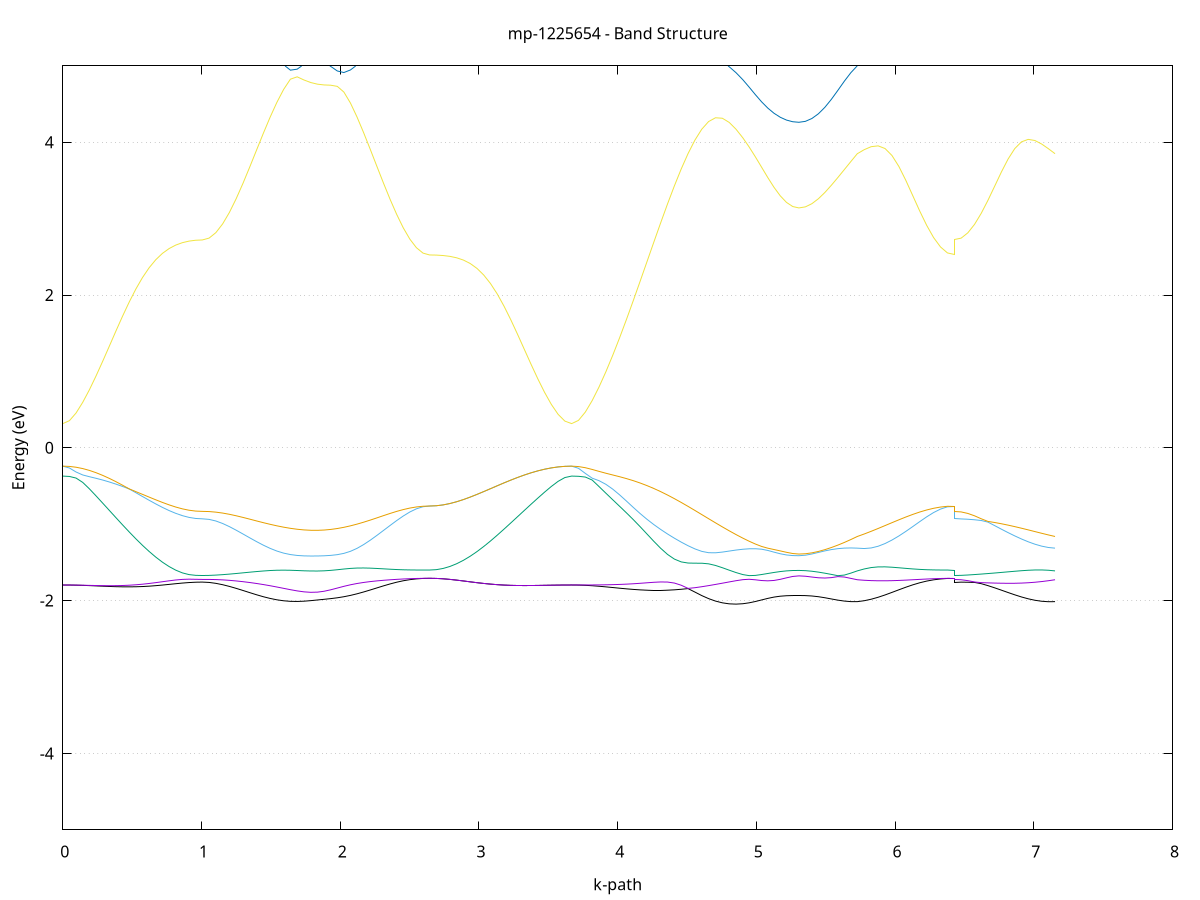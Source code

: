 set title 'mp-1225654 - Band Structure'
set xlabel 'k-path'
set ylabel 'Energy (eV)'
set grid y
set yrange [-5:5]
set terminal png size 800,600
set output 'mp-1225654_bands_gnuplot.png'
plot '-' using 1:2 with lines notitle, '-' using 1:2 with lines notitle, '-' using 1:2 with lines notitle, '-' using 1:2 with lines notitle, '-' using 1:2 with lines notitle, '-' using 1:2 with lines notitle, '-' using 1:2 with lines notitle, '-' using 1:2 with lines notitle, '-' using 1:2 with lines notitle, '-' using 1:2 with lines notitle, '-' using 1:2 with lines notitle, '-' using 1:2 with lines notitle, '-' using 1:2 with lines notitle, '-' using 1:2 with lines notitle, '-' using 1:2 with lines notitle, '-' using 1:2 with lines notitle, '-' using 1:2 with lines notitle, '-' using 1:2 with lines notitle, '-' using 1:2 with lines notitle, '-' using 1:2 with lines notitle, '-' using 1:2 with lines notitle, '-' using 1:2 with lines notitle, '-' using 1:2 with lines notitle, '-' using 1:2 with lines notitle, '-' using 1:2 with lines notitle, '-' using 1:2 with lines notitle, '-' using 1:2 with lines notitle, '-' using 1:2 with lines notitle, '-' using 1:2 with lines notitle, '-' using 1:2 with lines notitle, '-' using 1:2 with lines notitle, '-' using 1:2 with lines notitle, '-' using 1:2 with lines notitle, '-' using 1:2 with lines notitle, '-' using 1:2 with lines notitle, '-' using 1:2 with lines notitle, '-' using 1:2 with lines notitle, '-' using 1:2 with lines notitle, '-' using 1:2 with lines notitle, '-' using 1:2 with lines notitle, '-' using 1:2 with lines notitle, '-' using 1:2 with lines notitle, '-' using 1:2 with lines notitle, '-' using 1:2 with lines notitle, '-' using 1:2 with lines notitle, '-' using 1:2 with lines notitle, '-' using 1:2 with lines notitle, '-' using 1:2 with lines notitle, '-' using 1:2 with lines notitle, '-' using 1:2 with lines notitle, '-' using 1:2 with lines notitle, '-' using 1:2 with lines notitle, '-' using 1:2 with lines notitle, '-' using 1:2 with lines notitle, '-' using 1:2 with lines notitle, '-' using 1:2 with lines notitle, '-' using 1:2 with lines notitle, '-' using 1:2 with lines notitle, '-' using 1:2 with lines notitle, '-' using 1:2 with lines notitle, '-' using 1:2 with lines notitle, '-' using 1:2 with lines notitle, '-' using 1:2 with lines notitle, '-' using 1:2 with lines notitle
0.000000 -68.694158
0.047893 -68.694158
0.095786 -68.694158
0.143679 -68.694058
0.191572 -68.694058
0.239466 -68.694158
0.287359 -68.694058
0.335252 -68.694058
0.383145 -68.694158
0.431038 -68.694358
0.478931 -68.694458
0.526824 -68.694658
0.574717 -68.694758
0.622610 -68.694758
0.670504 -68.694758
0.718397 -68.694758
0.766290 -68.694758
0.814183 -68.694658
0.862076 -68.695058
0.909969 -68.694958
0.957862 -68.695058
1.005755 -68.695058
1.005755 -68.695058
1.054609 -68.695058
1.103462 -68.695058
1.152316 -68.695158
1.201169 -68.695058
1.250023 -68.695158
1.298877 -68.694958
1.347730 -68.694958
1.396584 -68.694958
1.445437 -68.695058
1.494291 -68.695058
1.543144 -68.695058
1.591998 -68.694958
1.640851 -68.694858
1.689705 -68.694858
1.738558 -68.694758
1.787412 -68.694758
1.836266 -68.694658
1.836266 -68.694658
1.883804 -68.694558
1.931343 -68.694658
1.978882 -68.694658
2.026421 -68.694658
2.073960 -68.694758
2.121499 -68.694558
2.169038 -68.694558
2.216576 -68.694458
2.264115 -68.694458
2.311654 -68.694458
2.359193 -68.694658
2.406732 -68.694458
2.454271 -68.694558
2.501810 -68.694358
2.549349 -68.694458
2.596887 -68.694358
2.644426 -68.694358
2.644426 -68.694358
2.693179 -68.694358
2.741931 -68.694358
2.790683 -68.694358
2.839436 -68.694358
2.888188 -68.694258
2.936941 -68.694258
2.985693 -68.694258
3.034445 -68.694358
3.083198 -68.694258
3.131950 -68.694358
3.180703 -68.694358
3.229455 -68.694358
3.278207 -68.694158
3.326960 -68.693958
3.375712 -68.693958
3.424465 -68.694058
3.473217 -68.694058
3.521969 -68.694158
3.570722 -68.694158
3.619474 -68.694158
3.668227 -68.694158
3.668227 -68.694158
3.717610 -68.694158
3.766994 -68.694158
3.816378 -68.694158
3.865761 -68.694058
3.915145 -68.693958
3.964528 -68.694058
4.013912 -68.694258
4.063296 -68.694258
4.112679 -68.694258
4.162063 -68.694558
4.211447 -68.694658
4.260830 -68.694658
4.310214 -68.694758
4.359597 -68.694658
4.408981 -68.694658
4.458365 -68.694658
4.507748 -68.694658
4.557132 -68.694758
4.606516 -68.694958
4.655899 -68.694958
4.705283 -68.694858
4.754666 -68.694958
4.804050 -68.694858
4.853434 -68.694758
4.902817 -68.694758
4.902817 -68.694758
4.947715 -68.694658
4.992613 -68.694758
5.037511 -68.694758
5.082409 -68.694758
5.127306 -68.694958
5.172204 -68.694858
5.217102 -68.694858
5.262000 -68.694858
5.306898 -68.694858
5.306898 -68.694858
5.353654 -68.694858
5.400410 -68.694758
5.447166 -68.694758
5.493922 -68.694758
5.540678 -68.694758
5.587435 -68.694758
5.634191 -68.694758
5.680947 -68.694658
5.727703 -68.694758
5.727703 -68.694758
5.777695 -68.694758
5.827687 -68.694658
5.877679 -68.694558
5.927671 -68.694658
5.977663 -68.694558
6.027655 -68.694558
6.077647 -68.694558
6.127639 -68.694558
6.177631 -68.694458
6.227623 -68.694458
6.277615 -68.694358
6.327607 -68.694458
6.377599 -68.694358
6.427591 -68.694358
6.427591 -68.695058
6.475963 -68.695058
6.524335 -68.695058
6.572707 -68.694958
6.621079 -68.695058
6.669451 -68.695058
6.717823 -68.695058
6.766195 -68.695058
6.814567 -68.694958
6.862939 -68.694958
6.911311 -68.694958
6.959683 -68.694958
7.008055 -68.694958
7.056427 -68.694658
7.104799 -68.694758
7.153171 -68.694758
e
0.000000 -68.694158
0.047893 -68.694158
0.095786 -68.694158
0.143679 -68.693958
0.191572 -68.693858
0.239466 -68.693958
0.287359 -68.694058
0.335252 -68.694058
0.383145 -68.694058
0.431038 -68.694158
0.478931 -68.694158
0.526824 -68.694258
0.574717 -68.694258
0.622610 -68.694258
0.670504 -68.694058
0.718397 -68.694158
0.766290 -68.694258
0.814183 -68.694258
0.862076 -68.694258
0.909969 -68.694258
0.957862 -68.694258
1.005755 -68.694258
1.005755 -68.694258
1.054609 -68.694158
1.103462 -68.694158
1.152316 -68.694358
1.201169 -68.694358
1.250023 -68.694558
1.298877 -68.694258
1.347730 -68.694258
1.396584 -68.694358
1.445437 -68.694558
1.494291 -68.694658
1.543144 -68.694758
1.591998 -68.694758
1.640851 -68.694858
1.689705 -68.694758
1.738558 -68.694658
1.787412 -68.694658
1.836266 -68.694658
1.836266 -68.694658
1.883804 -68.694558
1.931343 -68.694358
1.978882 -68.694358
2.026421 -68.694358
2.073960 -68.694358
2.121499 -68.694358
2.169038 -68.694258
2.216576 -68.694258
2.264115 -68.694258
2.311654 -68.694358
2.359193 -68.694458
2.406732 -68.694358
2.454271 -68.694358
2.501810 -68.694258
2.549349 -68.694258
2.596887 -68.694358
2.644426 -68.694358
2.644426 -68.694358
2.693179 -68.694358
2.741931 -68.694358
2.790683 -68.694358
2.839436 -68.694358
2.888188 -68.694258
2.936941 -68.694258
2.985693 -68.694258
3.034445 -68.694358
3.083198 -68.694258
3.131950 -68.694358
3.180703 -68.694358
3.229455 -68.694358
3.278207 -68.694158
3.326960 -68.693958
3.375712 -68.693958
3.424465 -68.694058
3.473217 -68.694058
3.521969 -68.694158
3.570722 -68.694158
3.619474 -68.694158
3.668227 -68.694158
3.668227 -68.694158
3.717610 -68.694058
3.766994 -68.694058
3.816378 -68.694058
3.865761 -68.693958
3.915145 -68.693958
3.964528 -68.693958
4.013912 -68.693958
4.063296 -68.694058
4.112679 -68.694058
4.162063 -68.694258
4.211447 -68.694358
4.260830 -68.694358
4.310214 -68.694358
4.359597 -68.694258
4.408981 -68.694258
4.458365 -68.694358
4.507748 -68.694358
4.557132 -68.694358
4.606516 -68.694458
4.655899 -68.694458
4.705283 -68.694458
4.754666 -68.694458
4.804050 -68.694458
4.853434 -68.694558
4.902817 -68.694558
4.902817 -68.694558
4.947715 -68.694558
4.992613 -68.694658
5.037511 -68.694458
5.082409 -68.694458
5.127306 -68.694458
5.172204 -68.694458
5.217102 -68.694458
5.262000 -68.694458
5.306898 -68.694458
5.306898 -68.694458
5.353654 -68.694558
5.400410 -68.694558
5.447166 -68.694558
5.493922 -68.694458
5.540678 -68.694458
5.587435 -68.694258
5.634191 -68.694258
5.680947 -68.694258
5.727703 -68.694358
5.727703 -68.694358
5.777695 -68.694358
5.827687 -68.694258
5.877679 -68.694358
5.927671 -68.694458
5.977663 -68.694558
6.027655 -68.694558
6.077647 -68.694558
6.127639 -68.694458
6.177631 -68.694358
6.227623 -68.694458
6.277615 -68.694358
6.327607 -68.694358
6.377599 -68.694358
6.427591 -68.694358
6.427591 -68.694258
6.475963 -68.694158
6.524335 -68.694258
6.572707 -68.694258
6.621079 -68.694258
6.669451 -68.694358
6.717823 -68.694458
6.766195 -68.694358
6.814567 -68.694458
6.862939 -68.694558
6.911311 -68.694458
6.959683 -68.694358
7.008055 -68.694358
7.056427 -68.694358
7.104799 -68.694358
7.153171 -68.694358
e
0.000000 -68.688158
0.047893 -68.688158
0.095786 -68.688258
0.143679 -68.688258
0.191572 -68.688358
0.239466 -68.688358
0.287359 -68.688358
0.335252 -68.688258
0.383145 -68.688358
0.431038 -68.688458
0.478931 -68.688458
0.526824 -68.688658
0.574717 -68.688758
0.622610 -68.688858
0.670504 -68.688858
0.718397 -68.688858
0.766290 -68.688858
0.814183 -68.688858
0.862076 -68.688958
0.909969 -68.689058
0.957862 -68.689158
1.005755 -68.689158
1.005755 -68.689158
1.054609 -68.688958
1.103462 -68.688958
1.152316 -68.689058
1.201169 -68.689058
1.250023 -68.689058
1.298877 -68.688858
1.347730 -68.688958
1.396584 -68.689058
1.445437 -68.689158
1.494291 -68.689258
1.543144 -68.689358
1.591998 -68.689358
1.640851 -68.689358
1.689705 -68.689358
1.738558 -68.689358
1.787412 -68.689358
1.836266 -68.689358
1.836266 -68.689358
1.883804 -68.689358
1.931343 -68.689458
1.978882 -68.689458
2.026421 -68.689458
2.073960 -68.689558
2.121499 -68.689558
2.169038 -68.689558
2.216576 -68.689558
2.264115 -68.689558
2.311654 -68.689458
2.359193 -68.689458
2.406732 -68.689458
2.454271 -68.689458
2.501810 -68.689358
2.549349 -68.689358
2.596887 -68.689158
2.644426 -68.689158
2.644426 -68.689158
2.693179 -68.689658
2.741931 -68.689658
2.790683 -68.689658
2.839436 -68.689658
2.888188 -68.689558
2.936941 -68.689658
2.985693 -68.689558
3.034445 -68.689458
3.083198 -68.689558
3.131950 -68.689258
3.180703 -68.689158
3.229455 -68.689158
3.278207 -68.689058
3.326960 -68.688458
3.375712 -68.688458
3.424465 -68.688458
3.473217 -68.688458
3.521969 -68.688458
3.570722 -68.688558
3.619474 -68.688258
3.668227 -68.688158
3.668227 -68.688158
3.717610 -68.688058
3.766994 -68.688258
3.816378 -68.688358
3.865761 -68.688358
3.915145 -68.688258
3.964528 -68.688358
4.013912 -68.688358
4.063296 -68.688458
4.112679 -68.688358
4.162063 -68.688558
4.211447 -68.688558
4.260830 -68.688658
4.310214 -68.688658
4.359597 -68.688758
4.408981 -68.688658
4.458365 -68.688758
4.507748 -68.688658
4.557132 -68.688758
4.606516 -68.688958
4.655899 -68.688858
4.705283 -68.688958
4.754666 -68.688958
4.804050 -68.688958
4.853434 -68.688958
4.902817 -68.689058
4.902817 -68.689058
4.947715 -68.689058
4.992613 -68.689058
5.037511 -68.689058
5.082409 -68.689058
5.127306 -68.689058
5.172204 -68.689058
5.217102 -68.689158
5.262000 -68.689258
5.306898 -68.689158
5.306898 -68.689158
5.353654 -68.689158
5.400410 -68.689058
5.447166 -68.689058
5.493922 -68.689158
5.540678 -68.689158
5.587435 -68.689258
5.634191 -68.689258
5.680947 -68.689258
5.727703 -68.689358
5.727703 -68.689358
5.777695 -68.689458
5.827687 -68.689358
5.877679 -68.689458
5.927671 -68.689458
5.977663 -68.689558
6.027655 -68.689658
6.077647 -68.689658
6.127639 -68.689458
6.177631 -68.689458
6.227623 -68.689458
6.277615 -68.689358
6.327607 -68.689358
6.377599 -68.689158
6.427591 -68.689158
6.427591 -68.689158
6.475963 -68.688958
6.524335 -68.688858
6.572707 -68.688858
6.621079 -68.688858
6.669451 -68.688958
6.717823 -68.689058
6.766195 -68.689058
6.814567 -68.689158
6.862939 -68.689258
6.911311 -68.689158
6.959683 -68.689258
7.008055 -68.689358
7.056427 -68.689358
7.104799 -68.689258
7.153171 -68.689358
e
0.000000 -17.377058
0.047893 -17.374658
0.095786 -17.367558
0.143679 -17.355858
0.191572 -17.339858
0.239466 -17.319758
0.287359 -17.295958
0.335252 -17.268858
0.383145 -17.238958
0.431038 -17.206958
0.478931 -17.173458
0.526824 -17.139258
0.574717 -17.104958
0.622610 -17.071358
0.670504 -17.039358
0.718397 -17.009658
0.766290 -16.983058
0.814183 -16.960158
0.862076 -16.941758
0.909969 -16.928158
0.957862 -16.919858
1.005755 -16.917058
1.005755 -16.917058
1.054609 -16.915758
1.103462 -16.911958
1.152316 -16.905758
1.201169 -16.897358
1.250023 -16.887058
1.298877 -16.875058
1.347730 -16.861858
1.396584 -16.847758
1.445437 -16.833458
1.494291 -16.819158
1.543144 -16.805558
1.591998 -16.793058
1.640851 -16.782158
1.689705 -16.773058
1.738558 -16.766258
1.787412 -16.761958
1.836266 -16.760258
1.836266 -16.760258
1.883804 -16.761258
1.931343 -16.764558
1.978882 -16.770258
2.026421 -16.778058
2.073960 -16.787658
2.121499 -16.798658
2.169038 -16.810758
2.216576 -16.823358
2.264115 -16.836158
2.311654 -16.848658
2.359193 -16.860458
2.406732 -16.871158
2.454271 -16.880358
2.501810 -16.887958
2.549349 -16.893458
2.596887 -16.896858
2.644426 -16.898058
2.644426 -16.898058
2.693179 -16.900958
2.741931 -16.909558
2.790683 -16.923758
2.839436 -16.942958
2.888188 -16.966758
2.936941 -16.994458
2.985693 -17.025458
3.034445 -17.058758
3.083198 -17.093758
3.131950 -17.129458
3.180703 -17.165158
3.229455 -17.200058
3.278207 -17.233358
3.326960 -17.264358
3.375712 -17.292558
3.424465 -17.317458
3.473217 -17.338358
3.521969 -17.355058
3.570722 -17.367158
3.619474 -17.374558
3.668227 -17.377058
3.668227 -17.377058
3.717610 -17.374458
3.766994 -17.366958
3.816378 -17.354558
3.865761 -17.337558
3.915145 -17.316158
3.964528 -17.290758
4.013912 -17.261958
4.063296 -17.230058
4.112679 -17.195858
4.162063 -17.159758
4.211447 -17.122658
4.260830 -17.085058
4.310214 -17.047658
4.359597 -17.011058
4.408981 -16.976058
4.458365 -16.942958
4.507748 -16.912358
4.557132 -16.884558
4.606516 -16.859858
4.655899 -16.838358
4.705283 -16.820058
4.754666 -16.804858
4.804050 -16.792658
4.853434 -16.783158
4.902817 -16.776058
4.902817 -16.776058
4.947715 -16.771358
4.992613 -16.768058
5.037511 -16.765858
5.082409 -16.764458
5.127306 -16.763758
5.172204 -16.763358
5.217102 -16.763258
5.262000 -16.763258
5.306898 -16.763258
5.306898 -16.763258
5.353654 -16.763158
5.400410 -16.762958
5.447166 -16.762758
5.493922 -16.762558
5.540678 -16.762758
5.587435 -16.763558
5.634191 -16.765158
5.680947 -16.767858
5.727703 -16.772158
5.727703 -16.772158
5.777695 -16.776758
5.827687 -16.784158
5.877679 -16.793858
5.927671 -16.805258
5.977663 -16.817958
6.027655 -16.831158
6.077647 -16.844258
6.127639 -16.856958
6.177631 -16.868558
6.227623 -16.878658
6.277615 -16.886858
6.327607 -16.892958
6.377599 -16.896758
6.427591 -16.898058
6.427591 -16.917058
6.475963 -16.915858
6.524335 -16.912058
6.572707 -16.905958
6.621079 -16.897558
6.669451 -16.887358
6.717823 -16.875458
6.766195 -16.862258
6.814567 -16.848358
6.862939 -16.834158
6.911311 -16.820158
6.959683 -16.806858
7.008055 -16.794858
7.056427 -16.784758
7.104799 -16.777058
7.153171 -16.772158
e
0.000000 -5.343058
0.047893 -5.353558
0.095786 -5.385358
0.143679 -5.438058
0.191572 -5.510558
0.239466 -5.600258
0.287359 -5.703658
0.335252 -5.817258
0.383145 -5.937758
0.431038 -6.062058
0.478931 -6.186958
0.526824 -6.309958
0.574717 -6.428658
0.622610 -6.540858
0.670504 -6.644558
0.718397 -6.738158
0.766290 -6.820058
0.814183 -6.888958
0.862076 -6.943658
0.909969 -6.983458
0.957862 -7.007558
1.005755 -7.015658
1.005755 -7.015658
1.054609 -7.011158
1.103462 -6.997858
1.152316 -6.975958
1.201169 -6.945858
1.250023 -6.907958
1.298877 -6.862958
1.347730 -6.811958
1.396584 -6.755958
1.445437 -6.696558
1.494291 -6.635658
1.543144 -6.575858
1.591998 -6.520258
1.640851 -6.473158
1.689705 -6.438658
1.738558 -6.417858
1.787412 -6.407058
1.836266 -6.400358
1.836266 -6.400358
1.883804 -6.394458
1.931343 -6.390258
1.978882 -6.392958
2.026421 -6.409158
2.073960 -6.440858
2.121499 -6.484758
2.169038 -6.535658
2.216576 -6.589158
2.264115 -6.642358
2.311654 -6.692858
2.359193 -6.739158
2.406732 -6.780058
2.454271 -6.814658
2.501810 -6.842158
2.549349 -6.862158
2.596887 -6.874358
2.644426 -6.878358
2.644426 -6.878358
2.693179 -6.870158
2.741931 -6.845458
2.790683 -6.804758
2.839436 -6.748558
2.888188 -6.677858
2.936941 -6.593658
2.985693 -6.497158
3.034445 -6.389958
3.083198 -6.273758
3.131950 -6.150358
3.180703 -6.021958
3.229455 -5.890858
3.278207 -5.759858
3.326960 -5.631658
3.375712 -5.509658
3.424465 -5.397258
3.473217 -5.344158
3.521969 -5.343658
3.570722 -5.343258
3.619474 -5.343058
3.668227 -5.343058
3.668227 -5.343058
3.717610 -5.355058
3.766994 -5.390458
3.816378 -5.447258
3.865761 -5.522258
3.915145 -5.611958
3.964528 -5.712058
4.013912 -5.818558
4.063296 -5.927458
4.112679 -6.035158
4.162063 -6.138258
4.211447 -6.233858
4.260830 -6.319558
4.310214 -6.393258
4.359597 -6.453258
4.408981 -6.498458
4.458365 -6.527958
4.507748 -6.541858
4.557132 -6.540658
4.606516 -6.526158
4.655899 -6.502658
4.705283 -6.479058
4.754666 -6.472658
4.804050 -6.498658
4.853434 -6.550858
4.902817 -6.613858
4.902817 -6.613858
4.947715 -6.672358
4.992613 -6.728058
5.037511 -6.778858
5.082409 -6.823458
5.127306 -6.860958
5.172204 -6.890658
5.217102 -6.912258
5.262000 -6.925258
5.306898 -6.929658
5.306898 -6.929658
5.353654 -6.925058
5.400410 -6.911258
5.447166 -6.888658
5.493922 -6.857358
5.540678 -6.817958
5.587435 -6.770958
5.634191 -6.717258
5.680947 -6.657958
5.727703 -6.595058
5.727703 -6.595058
5.777695 -6.551258
5.827687 -6.520758
5.877679 -6.514758
5.927671 -6.535858
5.977663 -6.576158
6.027655 -6.625558
6.077647 -6.676958
6.127639 -6.726058
6.177631 -6.770358
6.227623 -6.808158
6.277615 -6.838358
6.327607 -6.860458
6.377599 -6.873858
6.427591 -6.878358
6.427591 -7.015658
6.475963 -7.011258
6.524335 -6.998358
6.572707 -6.977058
6.621079 -6.947858
6.669451 -6.911058
6.717823 -6.867558
6.766195 -6.818458
6.814567 -6.765158
6.862939 -6.710058
6.911311 -6.656358
6.959683 -6.609058
7.008055 -6.574958
7.056427 -6.561058
7.104799 -6.569458
7.153171 -6.595058
e
0.000000 -5.343058
0.047893 -5.342458
0.095786 -5.340858
0.143679 -5.338258
0.191572 -5.334758
0.239466 -5.330358
0.287359 -5.325258
0.335252 -5.319558
0.383145 -5.313458
0.431038 -5.307058
0.478931 -5.300458
0.526824 -5.293958
0.574717 -5.287658
0.622610 -5.281558
0.670504 -5.275958
0.718397 -5.270958
0.766290 -5.266558
0.814183 -5.262858
0.862076 -5.259958
0.909969 -5.257858
0.957862 -5.256558
1.005755 -5.256158
1.005755 -5.256158
1.054609 -5.265258
1.103462 -5.292358
1.152316 -5.336058
1.201169 -5.394558
1.250023 -5.465158
1.298877 -5.544858
1.347730 -5.630558
1.396584 -5.718758
1.445437 -5.805858
1.494291 -5.888258
1.543144 -5.962558
1.591998 -6.024658
1.640851 -6.070958
1.689705 -6.098558
1.738558 -6.108258
1.787412 -6.106658
1.836266 -6.102958
1.836266 -6.102958
1.883804 -6.102458
1.931343 -6.104358
1.978882 -6.101658
2.026421 -6.085158
2.073960 -6.050058
2.121499 -5.998058
2.169038 -5.933458
2.216576 -5.860458
2.264115 -5.782858
2.311654 -5.704158
2.359193 -5.627758
2.406732 -5.556558
2.454271 -5.493758
2.501810 -5.441758
2.549349 -5.402958
2.596887 -5.378958
2.644426 -5.370858
2.644426 -5.370858
2.693179 -5.370658
2.741931 -5.369958
2.790683 -5.368758
2.839436 -5.367158
2.888188 -5.365258
2.936941 -5.363158
2.985693 -5.360858
3.034445 -5.358558
3.083198 -5.356258
3.131950 -5.354058
3.180703 -5.351958
3.229455 -5.350058
3.278207 -5.348458
3.326960 -5.346958
3.375712 -5.345758
3.424465 -5.344858
3.473217 -5.344158
3.521969 -5.343658
3.570722 -5.343258
3.619474 -5.343058
3.668227 -5.343058
3.668227 -5.343058
3.717610 -5.342858
3.766994 -5.342658
3.816378 -5.342558
3.865761 -5.342958
3.915145 -5.344558
3.964528 -5.348358
4.013912 -5.355258
4.063296 -5.366358
4.112679 -5.383258
4.162063 -5.406958
4.211447 -5.438658
4.260830 -5.478958
4.310214 -5.528258
4.359597 -5.586158
4.408981 -5.652258
4.458365 -5.725458
4.507748 -5.804058
4.557132 -5.885858
4.606516 -5.967858
4.655899 -6.044958
4.705283 -6.107358
4.754666 -6.138158
4.804050 -6.122258
4.853434 -6.067258
4.902817 -5.990158
4.902817 -5.990158
4.947715 -5.910858
4.992613 -5.828858
5.037511 -5.748458
5.082409 -5.673258
5.127306 -5.606758
5.172204 -5.551658
5.217102 -5.510458
5.262000 -5.484958
5.306898 -5.476358
5.306898 -5.476358
5.353654 -5.475358
5.400410 -5.472458
5.447166 -5.467558
5.493922 -5.461258
5.540678 -5.540058
5.587435 -5.628658
5.634191 -5.723158
5.680947 -5.819458
5.727703 -5.912958
5.727703 -5.912958
5.777695 -5.969358
5.827687 -6.002458
5.877679 -6.001458
5.927671 -5.964658
5.977663 -5.901358
6.027655 -5.823158
6.077647 -5.738958
6.127639 -5.655158
6.177631 -5.576558
6.227623 -5.506958
6.277615 -5.449358
6.327607 -5.406358
6.377599 -5.379858
6.427591 -5.370858
6.427591 -5.256158
6.475963 -5.257058
6.524335 -5.260058
6.572707 -5.264858
6.621079 -5.290058
6.669451 -5.362658
6.717823 -5.445358
6.766195 -5.535158
6.814567 -5.628258
6.862939 -5.720358
6.911311 -5.806458
6.959683 -5.879758
7.008055 -5.932258
7.056427 -5.955958
7.104799 -5.947858
7.153171 -5.912958
e
0.000000 -5.103758
0.047893 -5.105158
0.095786 -5.108758
0.143679 -5.113158
0.191572 -5.117158
0.239466 -5.120558
0.287359 -5.123358
0.335252 -5.125758
0.383145 -5.127858
0.431038 -5.129958
0.478931 -5.131958
0.526824 -5.134158
0.574717 -5.136258
0.622610 -5.138458
0.670504 -5.140658
0.718397 -5.142758
0.766290 -5.144758
0.814183 -5.146458
0.862076 -5.147958
0.909969 -5.149058
0.957862 -5.149758
1.005755 -5.149958
1.005755 -5.149958
1.054609 -5.150558
1.103462 -5.152558
1.152316 -5.156158
1.201169 -5.161658
1.250023 -5.169358
1.298877 -5.179658
1.347730 -5.192958
1.396584 -5.209858
1.445437 -5.230558
1.494291 -5.255158
1.543144 -5.283758
1.591998 -5.315758
1.640851 -5.350258
1.689705 -5.385658
1.738558 -5.419458
1.787412 -5.448758
1.836266 -5.470058
1.836266 -5.470058
1.883804 -5.481158
1.931343 -5.482458
1.978882 -5.475658
2.026421 -5.463458
2.073960 -5.448658
2.121499 -5.433358
2.169038 -5.419158
2.216576 -5.406758
2.264115 -5.396558
2.311654 -5.388458
2.359193 -5.382358
2.406732 -5.377958
2.454271 -5.374858
2.501810 -5.372858
2.549349 -5.371658
2.596887 -5.371058
2.644426 -5.370858
2.644426 -5.370858
2.693179 -5.370658
2.741931 -5.369858
2.790683 -5.368758
2.839436 -5.367158
2.888188 -5.365258
2.936941 -5.363158
2.985693 -5.360858
3.034445 -5.358558
3.083198 -5.356258
3.131950 -5.354058
3.180703 -5.351958
3.229455 -5.350058
3.278207 -5.348458
3.326960 -5.346958
3.375712 -5.345758
3.424465 -5.344858
3.473217 -5.298358
3.521969 -5.216358
3.570722 -5.154958
3.619474 -5.116758
3.668227 -5.103758
3.668227 -5.103758
3.717610 -5.103758
3.766994 -5.104058
3.816378 -5.104558
3.865761 -5.105458
3.915145 -5.106858
3.964528 -5.108858
4.013912 -5.111458
4.063296 -5.114758
4.112679 -5.118458
4.162063 -5.122458
4.211447 -5.126758
4.260830 -5.131158
4.310214 -5.135958
4.359597 -5.141258
4.408981 -5.147258
4.458365 -5.154158
4.507748 -5.162158
4.557132 -5.171158
4.606516 -5.181058
4.655899 -5.191858
4.705283 -5.203358
4.754666 -5.215258
4.804050 -5.227358
4.853434 -5.239458
4.902817 -5.251158
4.902817 -5.251158
4.947715 -5.261358
4.992613 -5.270858
5.037511 -5.279458
5.082409 -5.287158
5.127306 -5.293658
5.172204 -5.298858
5.217102 -5.302758
5.262000 -5.305058
5.306898 -5.305958
5.306898 -5.305958
5.353654 -5.316258
5.400410 -5.346658
5.447166 -5.395758
5.493922 -5.460958
5.540678 -5.452658
5.587435 -5.442858
5.634191 -5.431858
5.680947 -5.419858
5.727703 -5.407058
5.727703 -5.407058
5.777695 -5.403058
5.827687 -5.399058
5.877679 -5.395158
5.927671 -5.391358
5.977663 -5.387758
6.027655 -5.384358
6.077647 -5.381258
6.127639 -5.378558
6.177631 -5.376158
6.227623 -5.374358
6.277615 -5.372758
6.327607 -5.371758
6.377599 -5.371058
6.427591 -5.370858
6.427591 -5.149958
6.475963 -5.159158
6.524335 -5.186358
6.572707 -5.230558
6.621079 -5.271558
6.669451 -5.279858
6.717823 -5.289658
6.766195 -5.300858
6.814567 -5.313058
6.862939 -5.326258
6.911311 -5.339858
6.959683 -5.353858
7.008055 -5.367858
7.056427 -5.381558
7.104799 -5.394758
7.153171 -5.407058
e
0.000000 -1.795658
0.047893 -1.796258
0.095786 -1.797858
0.143679 -1.800358
0.191572 -1.803658
0.239466 -1.807458
0.287359 -1.811258
0.335252 -1.814758
0.383145 -1.817658
0.431038 -1.819558
0.478931 -1.819958
0.526824 -1.818758
0.574717 -1.815858
0.622610 -1.810958
0.670504 -1.804358
0.718397 -1.796458
0.766290 -1.787658
0.814183 -1.778758
0.862076 -1.770458
0.909969 -1.763658
0.957862 -1.759258
1.005755 -1.757658
1.005755 -1.757658
1.054609 -1.762058
1.103462 -1.774058
1.152316 -1.791858
1.201169 -1.814158
1.250023 -1.839758
1.298877 -1.867358
1.347730 -1.895658
1.396584 -1.923358
1.445437 -1.949058
1.494291 -1.971358
1.543144 -1.989458
1.591998 -2.002258
1.640851 -2.009558
1.689705 -2.011158
1.738558 -2.007658
1.787412 -2.000458
1.836266 -1.991658
1.836266 -1.991658
1.883804 -1.983058
1.931343 -1.974058
1.978882 -1.963158
2.026421 -1.949158
2.073960 -1.931758
2.121499 -1.910758
2.169038 -1.886858
2.216576 -1.860858
2.264115 -1.833958
2.311654 -1.807158
2.359193 -1.781958
2.406732 -1.759258
2.454271 -1.740358
2.501810 -1.725758
2.549349 -1.715658
2.596887 -1.709758
2.644426 -1.707858
2.644426 -1.707858
2.693179 -1.709658
2.741931 -1.714558
2.790683 -1.722258
2.839436 -1.731958
2.888188 -1.742758
2.936941 -1.754258
2.985693 -1.765258
3.034445 -1.775358
3.083198 -1.784158
3.131950 -1.791258
3.180703 -1.796758
3.229455 -1.800358
3.278207 -1.802358
3.326960 -1.802858
3.375712 -1.802458
3.424465 -1.801358
3.473217 -1.799758
3.521969 -1.798258
3.570722 -1.796958
3.619474 -1.795958
3.668227 -1.795658
3.668227 -1.795658
3.717610 -1.796758
3.766994 -1.800058
3.816378 -1.805258
3.865761 -1.812058
3.915145 -1.820058
3.964528 -1.828758
4.013912 -1.837558
4.063296 -1.845958
4.112679 -1.853358
4.162063 -1.859558
4.211447 -1.863958
4.260830 -1.866158
4.310214 -1.866158
4.359597 -1.863658
4.408981 -1.858858
4.458365 -1.851658
4.507748 -1.842958
4.557132 -1.888358
4.606516 -1.934258
4.655899 -1.974158
4.705283 -2.006058
4.754666 -2.028958
4.804050 -2.042258
4.853434 -2.046058
4.902817 -2.040858
4.902817 -2.040858
4.947715 -2.029058
4.992613 -2.011958
5.037511 -1.991458
5.082409 -1.970958
5.127306 -1.953858
5.172204 -1.942358
5.217102 -1.936158
5.262000 -1.933658
5.306898 -1.933058
5.306898 -1.933058
5.353654 -1.934558
5.400410 -1.939558
5.447166 -1.948958
5.493922 -1.962458
5.540678 -1.978358
5.587435 -1.993858
5.634191 -2.006158
5.680947 -2.013258
5.727703 -2.013658
5.727703 -2.013658
5.777695 -2.001458
5.827687 -1.981958
5.877679 -1.956258
5.927671 -1.925958
5.977663 -1.892558
6.027655 -1.858258
6.077647 -1.824658
6.127639 -1.793658
6.177631 -1.766658
6.227623 -1.744558
6.277615 -1.727858
6.327607 -1.716558
6.377599 -1.709958
6.427591 -1.707858
6.427591 -1.757658
6.475963 -1.758158
6.524335 -1.759658
6.572707 -1.761958
6.621079 -1.778158
6.669451 -1.803958
6.717823 -1.832658
6.766195 -1.863158
6.814567 -1.894158
6.862939 -1.924358
6.911311 -1.952258
6.959683 -1.976358
7.008055 -1.995458
7.056427 -2.008358
7.104799 -2.014558
7.153171 -2.013658
e
0.000000 -1.795658
0.047893 -1.796058
0.095786 -1.797158
0.143679 -1.798758
0.191572 -1.800658
0.239466 -1.802558
0.287359 -1.804158
0.335252 -1.804858
0.383145 -1.804358
0.431038 -1.802358
0.478931 -1.798558
0.526824 -1.792858
0.574717 -1.785158
0.622610 -1.775658
0.670504 -1.764658
0.718397 -1.752758
0.766290 -1.740858
0.814183 -1.730058
0.862076 -1.722258
0.909969 -1.719258
0.957862 -1.721058
1.005755 -1.722558
1.005755 -1.722558
1.054609 -1.722858
1.103462 -1.724658
1.152316 -1.728558
1.201169 -1.734658
1.250023 -1.742658
1.298877 -1.752158
1.347730 -1.763258
1.396584 -1.775758
1.445437 -1.789758
1.494291 -1.805158
1.543144 -1.821958
1.591998 -1.839458
1.640851 -1.856958
1.689705 -1.872858
1.738558 -1.885258
1.787412 -1.891458
1.836266 -1.889058
1.836266 -1.889058
1.883804 -1.877458
1.931343 -1.858458
1.978882 -1.835858
2.026421 -1.813158
2.073960 -1.792858
2.121499 -1.775958
2.169038 -1.762258
2.216576 -1.751058
2.264115 -1.741858
2.311654 -1.734158
2.359193 -1.727558
2.406732 -1.721858
2.454271 -1.717058
2.501810 -1.713158
2.549349 -1.710258
2.596887 -1.708458
2.644426 -1.707858
2.644426 -1.707858
2.693179 -1.709658
2.741931 -1.714558
2.790683 -1.722258
2.839436 -1.731958
2.888188 -1.742758
2.936941 -1.754258
2.985693 -1.765258
3.034445 -1.775358
3.083198 -1.784158
3.131950 -1.791258
3.180703 -1.796758
3.229455 -1.800358
3.278207 -1.802358
3.326960 -1.802858
3.375712 -1.802458
3.424465 -1.801358
3.473217 -1.799758
3.521969 -1.798258
3.570722 -1.796958
3.619474 -1.795958
3.668227 -1.795658
3.668227 -1.795658
3.717610 -1.795558
3.766994 -1.795358
3.816378 -1.794958
3.865761 -1.794258
3.915145 -1.792858
3.964528 -1.791058
4.013912 -1.788258
4.063296 -1.784458
4.112679 -1.779458
4.162063 -1.773458
4.211447 -1.766758
4.260830 -1.760258
4.310214 -1.755858
4.359597 -1.757258
4.408981 -1.770158
4.458365 -1.798758
4.507748 -1.840158
4.557132 -1.831058
4.606516 -1.818158
4.655899 -1.803758
4.705283 -1.788258
4.754666 -1.772158
4.804050 -1.755558
4.853434 -1.739458
4.902817 -1.725758
4.902817 -1.725758
4.947715 -1.720658
4.992613 -1.727558
5.037511 -1.737158
5.082409 -1.741158
5.127306 -1.736158
5.172204 -1.721658
5.217102 -1.701858
5.262000 -1.683858
5.306898 -1.676358
5.306898 -1.676358
5.353654 -1.680958
5.400410 -1.691458
5.447166 -1.701158
5.493922 -1.704458
5.540678 -1.699158
5.587435 -1.685758
5.634191 -1.691258
5.680947 -1.708958
5.727703 -1.726958
5.727703 -1.726958
5.777695 -1.733758
5.827687 -1.738158
5.877679 -1.740458
5.927671 -1.740658
5.977663 -1.739058
6.027655 -1.735958
6.077647 -1.731858
6.127639 -1.727058
6.177631 -1.722158
6.227623 -1.717558
6.277615 -1.713558
6.327607 -1.710458
6.377599 -1.708558
6.427591 -1.707858
6.427591 -1.722558
6.475963 -1.726858
6.524335 -1.738658
6.572707 -1.756058
6.621079 -1.764758
6.669451 -1.767758
6.717823 -1.770558
6.766195 -1.772558
6.814567 -1.773558
6.862939 -1.773058
6.911311 -1.770658
6.959683 -1.766258
7.008055 -1.759658
7.056427 -1.750758
7.104799 -1.739758
7.153171 -1.726958
e
0.000000 -0.369958
0.047893 -0.374858
0.095786 -0.395958
0.143679 -0.452658
0.191572 -0.536558
0.239466 -0.628658
0.287359 -0.723358
0.335252 -0.818858
0.383145 -0.914258
0.431038 -1.008858
0.478931 -1.101458
0.526824 -1.191158
0.574717 -1.276758
0.622610 -1.357058
0.670504 -1.430758
0.718397 -1.496958
0.766290 -1.554158
0.814183 -1.601258
0.862076 -1.637158
0.909969 -1.659458
0.957862 -1.669258
1.005755 -1.671458
1.005755 -1.671458
1.054609 -1.670058
1.103462 -1.666058
1.152316 -1.660258
1.201169 -1.653158
1.250023 -1.645158
1.298877 -1.636558
1.347730 -1.627958
1.396584 -1.619758
1.445437 -1.612358
1.494291 -1.606258
1.543144 -1.602558
1.591998 -1.601358
1.640851 -1.602858
1.689705 -1.606058
1.738558 -1.609758
1.787412 -1.612258
1.836266 -1.612558
1.836266 -1.612558
1.883804 -1.610058
1.931343 -1.604258
1.978882 -1.595958
2.026421 -1.586558
2.073960 -1.578458
2.121499 -1.573758
2.169038 -1.572958
2.216576 -1.575058
2.264115 -1.579258
2.311654 -1.584058
2.359193 -1.589058
2.406732 -1.593258
2.454271 -1.596558
2.501810 -1.598458
2.549349 -1.599458
2.596887 -1.599658
2.644426 -1.599758
2.644426 -1.599758
2.693179 -1.594758
2.741931 -1.579058
2.790683 -1.553058
2.839436 -1.517258
2.888188 -1.472358
2.936941 -1.419258
2.985693 -1.358658
3.034445 -1.291858
3.083198 -1.219858
3.131950 -1.143558
3.180703 -1.064558
3.229455 -0.983658
3.278207 -0.901958
3.326960 -0.819958
3.375712 -0.738658
3.424465 -0.658458
3.473217 -0.580158
3.521969 -0.505558
3.570722 -0.438958
3.619474 -0.389058
3.668227 -0.369958
3.668227 -0.369958
3.717610 -0.372758
3.766994 -0.382558
3.816378 -0.421558
3.865761 -0.507058
3.915145 -0.593858
3.964528 -0.679758
4.013912 -0.765058
4.063296 -0.851058
4.112679 -0.939658
4.162063 -1.032258
4.211447 -1.128058
4.260830 -1.223958
4.310214 -1.315258
4.359597 -1.395258
4.408981 -1.456458
4.458365 -1.493358
4.507748 -1.508158
4.557132 -1.510258
4.606516 -1.510458
4.655899 -1.518758
4.705283 -1.539758
4.754666 -1.569258
4.804050 -1.601558
4.853434 -1.632858
4.902817 -1.659458
4.902817 -1.659458
4.947715 -1.672958
4.992613 -1.670158
5.037511 -1.658658
5.082409 -1.645058
5.127306 -1.631558
5.172204 -1.619758
5.217102 -1.610958
5.262000 -1.606258
5.306898 -1.605058
5.306898 -1.605058
5.353654 -1.607858
5.400410 -1.615558
5.447166 -1.627058
5.493922 -1.641158
5.540678 -1.656958
5.587435 -1.673758
5.634191 -1.665758
5.680947 -1.640358
5.727703 -1.610958
5.727703 -1.610958
5.777695 -1.585658
5.827687 -1.567458
5.877679 -1.558758
5.927671 -1.558158
5.977663 -1.562958
6.027655 -1.570158
6.077647 -1.578058
6.127639 -1.585358
6.177631 -1.591358
6.227623 -1.595658
6.277615 -1.598158
6.327607 -1.599458
6.377599 -1.599658
6.427591 -1.599758
6.427591 -1.671458
6.475963 -1.669458
6.524335 -1.664858
6.572707 -1.658958
6.621079 -1.652658
6.669451 -1.645858
6.717823 -1.638758
6.766195 -1.631258
6.814567 -1.623458
6.862939 -1.615858
6.911311 -1.608658
6.959683 -1.602758
7.008055 -1.599058
7.056427 -1.598658
7.104799 -1.602658
7.153171 -1.610958
e
0.000000 -0.239758
0.047893 -0.264158
0.095786 -0.316458
0.143679 -0.355158
0.191572 -0.377858
0.239466 -0.398758
0.287359 -0.421458
0.335252 -0.446958
0.383145 -0.475158
0.431038 -0.505858
0.478931 -0.538758
0.526824 -0.587458
0.574717 -0.637358
0.622610 -0.686758
0.670504 -0.734558
0.718397 -0.779858
0.766290 -0.821258
0.814183 -0.857658
0.862076 -0.887858
0.909969 -0.910558
0.957862 -0.924658
1.005755 -0.929458
1.005755 -0.929458
1.054609 -0.936658
1.103462 -0.957758
1.152316 -0.990458
1.201169 -1.031658
1.250023 -1.078358
1.298877 -1.127858
1.347730 -1.178158
1.396584 -1.227458
1.445437 -1.274058
1.494291 -1.315858
1.543144 -1.351058
1.591998 -1.378358
1.640851 -1.397258
1.689705 -1.408758
1.738558 -1.414458
1.787412 -1.416358
1.836266 -1.415858
1.836266 -1.415858
1.883804 -1.413258
1.931343 -1.408058
1.978882 -1.398558
2.026421 -1.381758
2.073960 -1.354558
2.121499 -1.315758
2.169038 -1.266358
2.216576 -1.209158
2.264115 -1.146858
2.311654 -1.082058
2.359193 -1.016758
2.406732 -0.952758
2.454271 -0.892858
2.501810 -0.840058
2.549349 -0.798258
2.596887 -0.771158
2.644426 -0.761858
2.644426 -0.761858
2.693179 -0.758058
2.741931 -0.747058
2.790683 -0.729358
2.839436 -0.705758
2.888188 -0.677258
2.936941 -0.644958
2.985693 -0.609858
3.034445 -0.572858
3.083198 -0.534858
3.131950 -0.496758
3.180703 -0.459158
3.229455 -0.422858
3.278207 -0.388358
3.326960 -0.356258
3.375712 -0.327158
3.424465 -0.301658
3.473217 -0.280058
3.521969 -0.262758
3.570722 -0.250058
3.619474 -0.242358
3.668227 -0.239758
3.668227 -0.239758
3.717610 -0.267758
3.766994 -0.334758
3.816378 -0.397258
3.865761 -0.429958
3.915145 -0.477658
3.964528 -0.540658
4.013912 -0.615258
4.063296 -0.696558
4.112679 -0.779658
4.162063 -0.860358
4.211447 -0.935458
4.260830 -1.004758
4.310214 -1.068558
4.359597 -1.127758
4.408981 -1.182958
4.458365 -1.234358
4.507748 -1.281558
4.557132 -1.323158
4.606516 -1.355458
4.655899 -1.372958
4.705283 -1.374158
4.754666 -1.364858
4.804050 -1.351458
4.853434 -1.338258
4.902817 -1.327758
4.902817 -1.327758
4.947715 -1.321858
4.992613 -1.321058
5.037511 -1.327058
5.082409 -1.343158
5.127306 -1.365658
5.172204 -1.386758
5.217102 -1.402358
5.262000 -1.410458
5.306898 -1.412258
5.306898 -1.412258
5.353654 -1.405858
5.400410 -1.389658
5.447166 -1.369258
5.493922 -1.349158
5.540678 -1.332258
5.587435 -1.319958
5.634191 -1.312758
5.680947 -1.310658
5.727703 -1.313358
5.727703 -1.313358
5.777695 -1.318458
5.827687 -1.310758
5.877679 -1.288558
5.927671 -1.253158
5.977663 -1.207258
6.027655 -1.153458
6.077647 -1.093958
6.127639 -1.030758
6.177631 -0.966358
6.227623 -0.903858
6.277615 -0.847358
6.327607 -0.801958
6.377599 -0.772158
6.427591 -0.761858
6.427591 -0.929458
6.475963 -0.930758
6.524335 -0.934858
6.572707 -0.941758
6.621079 -0.951258
6.669451 -0.972358
6.717823 -1.018358
6.766195 -1.064658
6.814567 -1.109858
6.862939 -1.153058
6.911311 -1.193258
6.959683 -1.229858
7.008055 -1.261458
7.056427 -1.286858
7.104799 -1.304458
7.153171 -1.313358
e
0.000000 -0.239758
0.047893 -0.243358
0.095786 -0.254058
0.143679 -0.271558
0.191572 -0.295458
0.239466 -0.325358
0.287359 -0.360358
0.335252 -0.399958
0.383145 -0.443158
0.431038 -0.489458
0.478931 -0.537758
0.526824 -0.573458
0.574717 -0.609058
0.622610 -0.645058
0.670504 -0.680558
0.718397 -0.714758
0.766290 -0.746658
0.814183 -0.775058
0.862076 -0.798858
0.909969 -0.816858
0.957862 -0.828058
1.005755 -0.831858
1.005755 -0.831858
1.054609 -0.834358
1.103462 -0.841958
1.152316 -0.854058
1.201169 -0.870158
1.250023 -0.889458
1.298877 -0.910958
1.347730 -0.933658
1.396584 -0.956858
1.445437 -0.979558
1.494291 -1.001058
1.543144 -1.020958
1.591998 -1.038658
1.640851 -1.053758
1.689705 -1.065858
1.738558 -1.074558
1.787412 -1.079258
1.836266 -1.079958
1.836266 -1.079958
1.883804 -1.076258
1.931343 -1.068358
1.978882 -1.056358
2.026421 -1.040558
2.073960 -1.021158
2.121499 -0.998658
2.169038 -0.973458
2.216576 -0.946058
2.264115 -0.917258
2.311654 -0.887858
2.359193 -0.859258
2.406732 -0.832258
2.454271 -0.808458
2.501810 -0.788658
2.549349 -0.773958
2.596887 -0.764858
2.644426 -0.761858
2.644426 -0.761858
2.693179 -0.758058
2.741931 -0.747058
2.790683 -0.729358
2.839436 -0.705758
2.888188 -0.677258
2.936941 -0.644958
2.985693 -0.609858
3.034445 -0.572858
3.083198 -0.534858
3.131950 -0.496758
3.180703 -0.459158
3.229455 -0.422858
3.278207 -0.388358
3.326960 -0.356258
3.375712 -0.327158
3.424465 -0.301658
3.473217 -0.280058
3.521969 -0.262758
3.570722 -0.250058
3.619474 -0.242358
3.668227 -0.239758
3.668227 -0.239758
3.717610 -0.245158
3.766994 -0.260358
3.816378 -0.282958
3.865761 -0.308358
3.915145 -0.332658
3.964528 -0.355358
4.013912 -0.378058
4.063296 -0.402658
4.112679 -0.429858
4.162063 -0.460458
4.211447 -0.494558
4.260830 -0.532258
4.310214 -0.573458
4.359597 -0.617958
4.408981 -0.665258
4.458365 -0.715058
4.507748 -0.766658
4.557132 -0.819858
4.606516 -0.873858
4.655899 -0.927958
4.705283 -0.981758
4.754666 -1.034658
4.804050 -1.086058
4.853434 -1.135558
4.902817 -1.182458
4.902817 -1.182458
4.947715 -1.222458
4.992613 -1.259158
5.037511 -1.290658
5.082409 -1.313758
5.127306 -1.331358
5.172204 -1.349158
5.217102 -1.367558
5.262000 -1.383558
5.306898 -1.390558
5.306898 -1.390558
5.353654 -1.386558
5.400410 -1.374858
5.447166 -1.356558
5.493922 -1.332958
5.540678 -1.305158
5.587435 -1.273658
5.634191 -1.238758
5.680947 -1.200958
5.727703 -1.160558
5.727703 -1.160558
5.777695 -1.127958
5.827687 -1.092858
5.877679 -1.055958
5.927671 -1.017958
5.977663 -0.979858
6.027655 -0.942158
6.077647 -0.905758
6.127639 -0.871558
6.177631 -0.840458
6.227623 -0.813558
6.277615 -0.791558
6.327607 -0.775258
6.377599 -0.765258
6.427591 -0.761858
6.427591 -0.831858
6.475963 -0.838858
6.524335 -0.858758
6.572707 -0.889758
6.621079 -0.928558
6.669451 -0.963258
6.717823 -0.977458
6.766195 -0.993758
6.814567 -1.011858
6.862939 -1.031558
6.911311 -1.052358
6.959683 -1.074158
7.008055 -1.096358
7.056427 -1.118458
7.104799 -1.140058
7.153171 -1.160558
e
0.000000 0.317142
0.047893 0.355742
0.095786 0.456242
0.143679 0.595342
0.191572 0.759142
0.239466 0.939842
0.287359 1.131742
0.335252 1.329942
0.383145 1.529142
0.431038 1.723942
0.478931 1.908942
0.526824 2.078842
0.574717 2.229342
0.622610 2.357742
0.670504 2.462842
0.718397 2.545642
0.766290 2.608342
0.814183 2.653942
0.862076 2.685542
0.909969 2.706042
0.957862 2.717442
1.005755 2.721042
1.005755 2.721042
1.054609 2.745442
1.103462 2.816942
1.152316 2.931242
1.201169 3.081842
1.250023 3.261342
1.298877 3.461942
1.347730 3.676142
1.396584 3.896542
1.445437 4.115942
1.494291 4.326842
1.543144 4.521542
1.591998 4.691542
1.640851 4.825742
1.689705 4.856642
1.738558 4.815342
1.787412 4.781842
1.836266 4.760442
1.836266 4.760442
1.883804 4.750442
1.931343 4.746942
1.978882 4.731842
2.026421 4.657042
2.073960 4.512742
2.121499 4.329242
2.169038 4.124242
2.216576 3.907442
2.264115 3.686142
2.311654 3.466642
2.359193 3.254842
2.406732 3.057342
2.454271 2.880742
2.501810 2.732442
2.549349 2.619642
2.596887 2.548942
2.644426 2.524742
2.644426 2.524742
2.693179 2.523042
2.741931 2.517342
2.790683 2.506342
2.839436 2.487542
2.888188 2.457742
2.936941 2.412942
2.985693 2.349042
3.034445 2.262442
3.083198 2.150842
3.131950 2.014242
3.180703 1.854942
3.229455 1.677242
3.278207 1.486842
3.326960 1.290242
3.375712 1.093742
3.424465 0.903642
3.473217 0.726242
3.521969 0.568342
3.570722 0.438642
3.619474 0.349642
3.668227 0.317142
3.668227 0.317142
3.717610 0.359142
3.766994 0.467942
3.816378 0.618242
3.865761 0.796342
3.915145 0.995242
3.964528 1.210742
4.013912 1.439642
4.063296 1.679342
4.112679 1.927042
4.162063 2.180242
4.211447 2.436442
4.260830 2.692542
4.310214 2.945742
4.359597 3.192542
4.408981 3.428942
4.458365 3.650642
4.507748 3.852442
4.557132 4.028442
4.606516 4.171142
4.655899 4.271542
4.705283 4.320642
4.754666 4.314542
4.804050 4.260042
4.853434 4.170542
4.902817 4.057142
4.902817 4.057142
4.947715 3.939042
4.992613 3.809942
5.037511 3.674242
5.082409 3.538142
5.127306 3.410042
5.172204 3.298942
5.217102 3.213142
5.262000 3.158842
5.306898 3.140342
5.306898 3.140342
5.353654 3.154542
5.400410 3.195942
5.447166 3.260542
5.493922 3.342942
5.540678 3.437242
5.587435 3.538242
5.634191 3.642342
5.680947 3.747042
5.727703 3.850242
5.727703 3.850242
5.777695 3.903142
5.827687 3.942142
5.877679 3.952942
5.927671 3.918142
5.977663 3.826842
6.027655 3.682542
6.077647 3.500842
6.127639 3.300942
6.177631 3.100242
6.227623 2.913442
6.277615 2.752942
6.327607 2.629442
6.377599 2.551442
6.427591 2.524742
6.427591 2.721042
6.475963 2.744742
6.524335 2.814142
6.572707 2.924742
6.621079 3.069642
6.669451 3.239742
6.717823 3.424142
6.766195 3.609542
6.814567 3.779942
6.862939 3.917342
6.911311 4.005442
6.959683 4.037942
7.008055 4.023042
7.056427 3.977442
7.104799 3.916442
7.153171 3.850242
e
0.000000 6.395342
0.047893 6.383242
0.095786 6.346642
0.143679 6.287242
0.191572 6.210242
0.239466 6.123342
0.287359 6.035042
0.335252 5.953142
0.383145 5.884642
0.431038 5.835342
0.478931 5.810342
0.526824 5.812842
0.574717 5.844542
0.622610 5.904242
0.670504 5.988342
0.718397 6.090142
0.766290 6.200742
0.814183 6.310142
0.862076 6.407742
0.909969 6.484442
0.957862 6.533042
1.005755 6.549642
1.005755 6.549642
1.054609 6.513442
1.103462 6.416542
1.152316 6.280542
1.201169 6.123142
1.250023 5.956642
1.298877 5.789642
1.347730 5.628442
1.396584 5.477142
1.445437 5.338742
1.494291 5.214942
1.543144 5.106742
1.591998 5.015042
1.640851 4.944042
1.689705 4.956842
1.738558 5.021142
1.787412 5.058342
1.836266 5.065242
1.836266 5.065242
1.883804 5.042742
1.931343 4.993342
1.978882 4.933442
2.026421 4.912742
2.073960 4.946842
2.121499 5.013142
2.169038 5.102542
2.216576 5.212042
2.264115 5.340342
2.311654 5.485642
2.359193 5.645842
2.406732 5.817842
2.454271 5.997542
2.501810 6.179442
2.549349 6.356742
2.596887 6.519942
2.644426 6.625242
2.644426 6.625242
2.693179 6.607042
2.741931 6.554242
2.790683 6.471642
2.839436 6.366642
2.888188 6.249242
2.936941 6.130442
2.985693 6.021642
3.034445 5.933142
3.083198 5.873142
3.131950 5.846842
3.180703 5.855842
3.229455 5.898942
3.278207 5.972042
3.326960 6.069442
3.375712 6.184142
3.424465 6.307742
3.473217 6.431042
3.521969 6.466542
3.570722 6.427742
3.619474 6.403642
3.668227 6.395342
3.668227 6.395342
3.717610 6.378442
3.766994 6.330342
3.816378 6.258142
3.865761 6.170642
3.915145 6.076742
3.964528 5.984742
4.013912 5.901642
4.063296 5.832742
4.112679 5.781842
4.162063 5.751642
4.211447 5.743342
4.260830 5.757242
4.310214 5.790842
4.359597 5.834942
4.408981 5.855042
4.458365 5.789342
4.507748 5.657542
4.557132 5.510142
4.606516 5.368542
4.655899 5.243442
4.705283 5.140942
4.754666 5.059942
4.804050 4.988542
4.853434 4.910742
4.902817 4.818042
4.902817 4.818042
4.947715 4.722442
4.992613 4.623742
5.037511 4.529942
5.082409 4.447542
5.127306 4.379642
5.172204 4.327442
5.217102 4.290642
5.262000 4.268842
5.306898 4.261642
5.306898 4.261642
5.353654 4.273942
5.400410 4.311142
5.447166 4.372842
5.493922 4.457542
5.540678 4.561942
5.587435 4.679142
5.634191 4.799242
5.680947 4.910242
5.727703 5.000942
5.727703 5.000942
5.777695 5.038742
5.827687 5.065142
5.877679 5.088342
5.927671 5.124142
5.977663 5.189042
6.027655 5.290242
6.077647 5.425042
6.127639 5.586042
6.177631 5.765542
6.227623 5.955942
6.277615 6.149642
6.327607 6.338442
6.377599 6.512042
6.427591 6.625242
6.427591 6.549642
6.475963 6.499642
6.524335 6.378742
6.572707 6.221642
6.621079 6.047042
6.669451 5.866342
6.717823 5.689142
6.766195 5.523942
6.814567 5.379442
6.862939 5.264142
6.911311 5.183642
6.959683 5.135142
7.008055 5.105642
7.056427 5.079142
7.104799 5.045342
7.153171 5.000942
e
0.000000 6.395342
0.047893 6.404942
0.095786 6.433142
0.143679 6.478742
0.191572 6.539742
0.239466 6.613342
0.287359 6.695642
0.335252 6.782142
0.383145 6.867842
0.431038 6.947442
0.478931 7.016142
0.526824 7.068942
0.574717 7.066742
0.622610 7.053342
0.670504 7.031842
0.718397 7.005642
0.766290 6.978242
0.814183 6.952442
0.862076 6.930842
0.909969 6.915042
0.957862 6.905642
1.005755 6.902642
1.005755 6.902642
1.054609 6.919442
1.103462 6.967742
1.152316 7.031342
1.201169 7.050242
1.250023 7.024242
1.298877 6.979442
1.347730 6.926242
1.396584 6.872342
1.445437 6.825842
1.494291 6.794942
1.543144 6.788342
1.591998 6.814442
1.640851 6.879242
1.689705 6.983842
1.738558 7.117242
1.787412 7.220342
1.836266 7.144042
1.836266 7.144042
1.883804 6.988042
1.931343 6.848242
1.978882 6.746642
2.026421 6.687842
2.073960 6.668442
2.121499 6.680642
2.169038 6.715442
2.216576 6.763842
2.264115 6.817242
2.311654 6.867342
2.359193 6.905642
2.406732 6.922342
2.454271 6.905942
2.501810 6.854142
2.549349 6.794442
2.596887 6.752542
2.644426 6.737942
2.644426 6.737942
2.693179 6.741642
2.741931 6.752742
2.790683 6.770142
2.839436 6.792542
2.888188 6.817942
2.936941 6.843742
2.985693 6.866542
3.034445 6.882842
3.083198 6.888842
3.131950 6.881342
3.180703 6.858642
3.229455 6.820642
3.278207 6.769442
3.326960 6.708642
3.375712 6.643042
3.424465 6.577842
3.473217 6.517642
3.521969 6.466542
3.570722 6.427742
3.619474 6.403642
3.668227 6.395342
3.668227 6.395342
3.717610 6.407242
3.766994 6.442042
3.816378 6.497142
3.865761 6.568442
3.915145 6.650742
3.964528 6.738442
4.013912 6.823942
4.063296 6.887242
4.112679 6.891142
4.162063 6.837342
4.211447 6.742042
4.260830 6.616642
4.310214 6.473842
4.359597 6.332342
4.408981 6.234442
4.458365 6.248442
4.507748 6.359342
4.557132 6.519742
4.606516 6.710142
4.655899 6.920442
4.705283 7.141242
4.754666 7.361742
4.804050 7.569342
4.853434 7.751442
4.902817 7.902042
4.902817 7.902042
4.947715 8.015442
4.992613 8.115442
5.037511 8.209042
5.082409 8.298442
5.127306 8.381742
5.172204 8.454542
5.217102 8.511642
5.262000 8.548242
5.306898 8.560842
5.306898 8.560842
5.353654 8.546842
5.400410 8.506142
5.447166 8.442342
5.493922 8.360442
5.540678 8.265442
5.587435 8.161142
5.634191 8.048442
5.680947 7.923542
5.727703 7.779842
5.727703 7.779842
5.777695 7.630342
5.827687 7.468242
5.877679 7.323042
5.927671 7.212142
5.977663 7.139742
6.027655 7.099842
6.077647 7.081642
6.127639 7.072942
6.177631 7.062042
6.227623 6.993042
6.277615 6.882942
6.327607 6.802842
6.377599 6.754242
6.427591 6.737942
6.427591 6.902642
6.475963 6.925242
6.524335 6.967042
6.572707 7.001442
6.621079 7.021942
6.669451 7.031142
6.717823 7.035242
6.766195 7.042342
6.814567 7.061442
6.862939 7.102242
6.911311 7.173242
6.959683 7.278142
7.008055 7.412442
7.056427 7.559742
7.104799 7.692642
7.153171 7.779842
e
0.000000 6.714042
0.047893 6.718342
0.095786 6.732842
0.143679 6.759442
0.191572 6.797742
0.239466 6.845042
0.287359 6.896942
0.335252 6.948742
0.383145 6.995542
0.431038 7.032942
0.478931 7.057842
0.526824 7.070142
0.574717 7.108042
0.622610 7.130142
0.670504 7.138642
0.718397 7.136742
0.766290 7.128142
0.814183 7.116342
0.862076 7.104142
0.909969 7.093842
0.957862 7.087142
1.005755 7.084742
1.005755 7.084742
1.054609 7.092042
1.103462 7.107042
1.152316 7.131842
1.201169 7.219142
1.250023 7.368042
1.298877 7.553542
1.347730 7.765642
1.396584 7.993142
1.445437 8.215042
1.494291 8.390942
1.543144 8.459742
1.591998 8.386142
1.640851 8.206642
1.689705 7.979742
1.738558 7.751342
1.787412 7.594942
1.836266 7.664442
1.836266 7.664442
1.883804 7.859042
1.931343 8.077842
1.978882 8.284942
2.026421 8.444142
2.073960 8.507342
2.121499 8.443042
2.169038 8.274842
2.216576 8.054042
2.264115 7.819842
2.311654 7.595042
2.359193 7.392542
2.406732 7.221642
2.454271 7.090842
2.501810 6.999042
2.549349 6.916642
2.596887 6.819842
2.644426 6.737942
2.644426 6.737942
2.693179 6.741642
2.741931 6.752742
2.790683 6.770142
2.839436 6.792542
2.888188 6.817942
2.936941 6.843742
2.985693 6.866542
3.034445 6.882842
3.083198 6.888842
3.131950 6.881342
3.180703 6.858642
3.229455 6.820642
3.278207 6.769442
3.326960 6.708642
3.375712 6.643042
3.424465 6.577842
3.473217 6.517642
3.521969 6.543342
3.570722 6.634142
3.619474 6.693442
3.668227 6.714042
3.668227 6.714042
3.717610 6.721742
3.766994 6.743842
3.816378 6.778442
3.865761 6.822642
3.915145 6.872142
3.964528 6.920842
4.013912 6.962342
4.063296 7.002842
4.112679 7.068642
4.162063 7.152342
4.211447 7.239242
4.260830 7.324842
4.310214 7.408342
4.359597 7.490942
4.408981 7.575242
4.458365 7.664142
4.507748 7.761042
4.557132 7.868642
4.606516 7.989542
4.655899 8.125342
4.705283 8.277242
4.754666 8.445742
4.804050 8.630742
4.853434 8.832342
4.902817 9.050742
4.902817 9.050742
4.947715 9.263942
4.992613 9.489642
5.037511 9.725142
5.082409 9.965542
5.127306 10.204242
5.172204 10.430442
5.217102 10.626942
5.262000 10.766742
5.306898 10.818342
5.306898 10.818342
5.353654 10.762842
5.400410 10.614342
5.447166 10.408142
5.493922 10.172842
5.540678 9.926342
5.587435 9.679242
5.634191 9.437642
5.680947 9.205542
5.727703 8.985542
5.727703 8.985542
5.777695 8.800542
5.827687 8.591042
5.877679 8.366342
5.927671 8.135642
5.977663 7.907142
6.027655 7.687342
6.077647 7.481842
6.127639 7.295342
6.177631 7.131342
6.227623 7.038642
6.277615 6.994242
6.327607 6.923242
6.377599 6.825142
6.427591 6.737942
6.427591 7.084742
6.475963 7.098342
6.524335 7.138942
6.572707 7.205842
6.621079 7.297842
6.669451 7.413342
6.717823 7.550042
6.766195 7.705142
6.814567 7.874842
6.862939 8.054842
6.911311 8.239342
6.959683 8.421842
7.008055 8.594742
7.056427 8.750342
7.104799 8.882042
7.153171 8.985542
e
0.000000 11.478242
0.047893 11.447042
0.095786 11.361042
0.143679 11.237542
0.191572 11.096042
0.239466 10.953042
0.287359 10.821642
0.335252 10.712242
0.383145 10.633642
0.431038 10.592942
0.478931 10.595942
0.526824 10.646242
0.574717 10.744942
0.622610 10.890742
0.670504 11.079242
0.718397 11.304442
0.766290 11.558342
0.814183 11.684342
0.862076 11.704042
0.909969 11.731242
0.957862 11.755242
1.005755 11.764942
1.005755 11.764942
1.054609 11.795842
1.103462 11.877342
1.152316 11.959742
1.201169 11.905342
1.250023 11.658342
1.298877 11.338542
1.347730 11.004342
1.396584 10.682842
1.445437 10.400342
1.494291 10.198042
1.543144 10.134642
1.591998 10.239842
1.640851 10.467142
1.689705 10.741742
1.738558 10.996042
1.787412 11.165642
1.836266 11.198442
1.836266 11.198442
1.883804 11.090142
1.931343 10.883542
1.978882 10.641242
2.026421 10.430742
2.073960 10.320842
2.121499 10.355542
2.169038 10.518642
2.216576 10.761542
2.264115 11.044742
2.311654 11.339842
2.359193 11.619042
2.406732 11.837542
2.454271 11.926142
2.501810 11.883142
2.549349 11.796242
2.596887 11.727042
2.644426 11.701642
2.644426 11.701642
2.693179 11.687842
2.741931 11.652842
2.790683 11.611442
2.839436 11.578842
2.888188 11.565842
2.936941 11.477242
2.985693 11.232942
3.034445 11.022842
3.083198 10.853642
3.131950 10.730342
3.180703 10.655942
3.229455 10.630942
3.278207 10.653042
3.326960 10.717542
3.375712 10.817542
3.424465 10.943942
3.473217 11.085942
3.521969 11.229242
3.570722 11.356242
3.619474 11.445642
3.668227 11.478242
3.668227 11.478242
3.717610 11.429342
3.766994 11.297042
3.816378 11.111842
3.865761 10.902442
3.915145 10.689842
3.964528 10.487842
4.013912 10.305842
4.063296 10.150642
4.112679 10.027742
4.162063 9.941142
4.211447 9.893942
4.260830 9.887742
4.310214 9.922442
4.359597 9.996342
4.408981 10.106242
4.458365 10.247342
4.507748 10.414142
4.557132 10.597542
4.606516 10.769742
4.655899 10.714642
4.705283 10.368542
4.754666 10.053042
4.804050 9.830142
4.853434 9.720042
4.902817 9.724542
4.902817 9.724542
4.947715 9.812842
4.992613 9.956842
5.037511 10.131942
5.082409 10.316342
5.127306 10.491742
5.172204 10.643042
5.217102 10.758442
5.262000 10.830442
5.306898 10.854942
5.306898 10.854942
5.353654 10.828142
5.400410 10.749442
5.447166 10.625142
5.493922 10.466242
5.540678 10.288342
5.587435 10.110942
5.634191 9.957242
5.680947 9.853442
5.727703 9.825442
5.727703 9.825442
5.777695 9.920242
5.827687 10.084442
5.877679 10.298642
5.927671 10.547542
5.977663 10.819542
6.027655 11.103642
6.077647 11.386242
6.127639 11.646142
6.177631 11.845842
6.227623 11.932442
6.277615 11.895442
6.327607 11.805042
6.377599 11.729642
6.427591 11.701642
6.427591 11.764942
6.475963 11.793142
6.524335 11.868442
6.572707 11.959642
6.621079 12.005042
6.669451 11.935642
6.717823 11.745542
6.766195 11.483942
6.814567 11.193242
6.862939 10.898042
6.911311 10.613442
6.959683 10.351242
7.008055 10.123942
7.056427 9.947242
7.104799 9.841442
7.153171 9.825442
e
0.000000 11.478242
0.047893 11.449442
0.095786 11.370142
0.143679 11.257442
0.191572 11.130542
0.239466 11.006042
0.287359 10.897442
0.335252 10.815442
0.383145 10.768342
0.431038 10.762642
0.478931 10.802342
0.526824 10.889042
0.574717 11.021642
0.622610 11.196242
0.670504 11.405342
0.718397 11.617542
0.766290 11.675942
0.814183 11.829942
0.862076 12.103842
0.909969 12.355042
0.957862 12.542942
1.005755 12.615042
1.005755 12.615042
1.054609 12.611842
1.103462 12.584842
1.152316 12.485042
1.201169 12.411042
1.250023 12.446042
1.298877 12.502142
1.347730 12.556542
1.396584 12.611542
1.445437 12.670042
1.494291 12.733242
1.543144 12.801442
1.591998 12.875542
1.640851 12.958242
1.689705 13.056042
1.738558 13.182142
1.787412 13.350442
1.836266 13.403842
1.836266 13.403842
1.883804 13.245642
1.931343 13.124842
1.978882 13.035142
2.026421 12.961742
2.073960 12.895942
2.121499 12.833842
2.169038 12.774542
2.216576 12.717742
2.264115 12.663342
2.311654 12.611142
2.359193 12.563042
2.406732 12.534842
2.454271 12.570842
2.501810 12.669242
2.549349 12.761442
2.596887 12.815942
2.644426 12.833042
2.644426 12.833042
2.693179 12.761142
2.741931 12.571842
2.790683 12.315242
2.839436 12.031842
2.888188 11.747242
2.936941 11.477242
2.985693 11.232942
3.034445 11.022842
3.083198 10.853642
3.131950 10.730342
3.180703 10.655942
3.229455 10.630942
3.278207 10.653042
3.326960 10.717542
3.375712 10.817542
3.424465 10.943942
3.473217 11.085942
3.521969 11.229342
3.570722 11.356242
3.619474 11.445642
3.668227 11.478242
3.668227 11.478242
3.717610 11.463742
3.766994 11.420542
3.816378 11.351642
3.865761 11.264842
3.915145 11.173642
3.964528 11.096042
4.013912 11.051642
4.063296 11.058942
4.112679 11.131742
4.162063 11.276542
4.211447 11.492542
4.260830 11.772842
4.310214 12.107742
4.359597 12.485842
4.408981 12.895442
4.458365 13.012442
4.507748 12.431042
4.557132 11.874042
4.606516 11.383142
4.655899 11.185142
4.705283 11.354842
4.754666 11.584142
4.804050 11.824542
4.853434 12.064842
4.902817 12.297842
4.902817 12.297842
4.947715 12.497242
4.992613 12.678142
5.037511 12.831442
5.082409 12.944042
5.127306 12.996842
5.172204 12.972542
5.217102 12.884242
5.262000 12.788742
5.306898 12.748042
5.306898 12.748042
5.353654 12.793442
5.400410 12.896742
5.447166 12.977842
5.493922 12.970442
5.540678 12.877942
5.587435 12.729842
5.634191 12.546142
5.680947 12.338542
5.727703 12.114542
5.727703 12.114542
5.777695 12.035642
5.827687 11.999142
5.877679 12.000242
5.927671 12.033042
5.977663 12.091742
6.027655 12.170942
6.077647 12.265342
6.127639 12.369742
6.177631 12.478742
6.227623 12.585742
6.277615 12.683142
6.327607 12.762442
6.377599 12.814742
6.427591 12.833042
6.427591 12.615042
6.475963 12.594642
6.524335 12.536742
6.572707 12.450042
6.621079 12.344842
6.669451 12.231242
6.717823 12.117542
6.766195 12.010642
6.814567 11.916942
6.862939 11.842042
6.911311 11.791942
6.959683 11.772842
7.008055 11.790942
7.056427 11.852042
7.104799 11.959842
7.153171 12.114542
e
0.000000 12.533842
0.047893 12.568342
0.095786 12.666842
0.143679 12.810342
0.191572 12.950342
0.239466 12.993142
0.287359 12.899442
0.335252 12.735942
0.383145 12.554842
0.431038 12.377942
0.478931 12.214942
0.526824 12.070742
0.574717 11.948442
0.622610 11.850842
0.670504 11.781842
0.718397 11.767242
0.766290 11.955242
0.814183 12.229142
0.862076 12.506242
0.909969 12.755542
0.957862 12.936142
1.005755 13.003242
1.005755 13.003242
1.054609 12.962742
1.103462 12.873842
1.152316 12.848842
1.201169 12.946342
1.250023 13.149542
1.298877 13.418742
1.347730 13.674742
1.396584 13.835442
1.445437 13.910742
1.494291 13.946142
1.543144 13.962242
1.591998 13.965142
1.640851 13.954642
1.689705 13.923042
1.738558 13.840942
1.787412 13.664942
1.836266 13.617842
1.836266 13.617842
1.883804 13.794842
1.931343 13.843442
1.978882 13.830642
2.026421 13.801542
2.073960 13.765742
2.121499 13.725642
2.169038 13.680942
2.216576 13.628842
2.264115 13.560742
2.311654 13.456842
2.359193 13.299742
2.406732 13.123342
2.454271 12.984542
2.501810 12.900442
2.549349 12.857242
2.596887 12.838242
2.644426 12.833042
2.644426 12.833042
2.693179 12.761142
2.741931 12.571842
2.790683 12.315242
2.839436 12.031842
2.888188 11.747242
2.936941 11.578742
2.985693 11.620142
3.034445 11.690442
3.083198 11.788942
3.131950 11.914142
3.180703 12.063942
3.229455 12.235442
3.278207 12.424142
3.326960 12.622042
3.375712 12.811642
3.424465 12.949542
3.473217 12.956542
3.521969 12.831542
3.570722 12.680442
3.619474 12.572242
3.668227 12.533842
3.668227 12.533842
3.717610 12.570342
3.766994 12.677142
3.816378 12.844842
3.865761 13.057042
3.915145 13.291942
3.964528 13.525942
4.013912 13.736242
4.063296 13.894842
4.112679 13.998342
4.162063 14.092742
4.211447 14.199242
4.260830 14.320242
4.310214 14.401042
4.359597 14.096742
4.408981 13.588842
4.458365 13.325842
4.507748 13.760142
4.557132 14.185742
4.606516 14.587042
4.655899 14.951742
4.705283 15.269842
4.754666 15.309842
4.804050 15.055542
4.853434 14.797742
4.902817 14.551342
4.902817 14.551342
4.947715 14.343342
4.992613 14.156042
5.037511 13.995442
5.082409 13.868242
5.127306 13.780942
5.172204 13.733642
5.217102 13.711542
5.262000 13.698242
5.306898 13.694442
5.306898 13.694442
5.353654 13.696442
5.400410 13.717742
5.447166 13.801342
5.493922 13.869642
5.540678 13.973442
5.587435 14.110242
5.634191 14.275442
5.680947 14.463642
5.727703 14.669342
5.727703 14.669342
5.777695 14.789242
5.827687 14.778442
5.877679 14.649342
5.927671 14.444842
5.977663 14.195342
6.027655 13.915542
6.077647 13.617442
6.127639 13.324342
6.177631 13.077542
6.227623 12.925242
6.277615 12.868742
6.327607 12.850342
6.377599 12.838142
6.427591 12.833042
6.427591 13.003242
6.475963 13.014242
6.524335 13.044242
6.572707 13.084942
6.621079 13.136342
6.669451 13.231642
6.717823 13.388942
6.766195 13.581042
6.814567 13.783842
6.862939 13.987342
6.911311 14.186242
6.959683 14.373442
7.008055 14.537142
7.056427 14.657842
7.104799 14.708742
7.153171 14.669342
e
0.000000 14.352342
0.047893 14.322742
0.095786 14.198542
0.143679 14.043842
0.191572 13.931842
0.239466 13.968142
0.287359 14.196342
0.335252 14.548442
0.383145 14.968542
0.431038 15.427442
0.478931 15.901442
0.526824 16.350742
0.574717 16.671342
0.622610 16.672842
0.670504 16.381242
0.718397 15.989042
0.766290 15.589842
0.814183 15.222342
0.862076 14.911442
0.909969 14.679242
0.957862 14.542642
1.005755 14.500142
1.005755 14.500142
1.054609 14.416742
1.103462 14.291142
1.152316 14.206442
1.201169 14.167742
1.250023 14.168842
1.298877 14.217142
1.347730 14.352542
1.396584 14.624442
1.445437 14.989542
1.494291 15.344242
1.543144 15.512542
1.591998 15.344442
1.640851 15.006242
1.689705 14.633842
1.738558 14.313742
1.787412 14.138142
1.836266 14.093742
1.836266 14.093742
1.883804 14.187942
1.931343 14.485142
1.978882 14.869542
2.026421 15.252542
2.073960 15.540542
2.121499 15.532442
2.169038 15.232542
2.216576 14.848742
2.264115 14.475942
2.311654 14.173542
2.359193 13.990542
2.406732 13.926542
2.454271 13.951942
2.501810 14.052642
2.549349 14.213142
2.596887 14.386542
2.644426 14.471542
2.644426 14.471542
2.693179 14.534042
2.741931 14.714042
2.790683 14.992542
2.839436 15.348042
2.888188 15.760142
2.936941 16.208942
2.985693 16.665742
3.034445 17.051942
3.083198 17.106242
3.131950 16.729442
3.180703 16.218642
3.229455 15.694042
3.278207 15.189742
3.326960 14.724642
3.375712 14.322142
3.424465 14.029042
3.473217 13.925842
3.521969 14.010742
3.570722 14.166342
3.619474 14.299842
3.668227 14.352342
3.668227 14.352342
3.717610 14.338642
3.766994 14.259342
3.816378 14.161442
3.865761 14.074142
3.915145 14.013842
3.964528 13.988742
4.013912 14.006242
4.063296 14.086042
4.112679 14.227642
4.162063 14.380342
4.211447 14.507842
4.260830 14.566842
4.310214 14.523342
4.359597 14.649142
4.408981 14.831142
4.458365 15.038942
4.507748 15.272842
4.557132 15.531842
4.606516 15.785342
4.655899 15.803342
4.705283 15.597842
4.754666 15.588642
4.804050 15.830042
4.853434 16.040042
4.902817 15.757842
4.902817 15.757842
4.947715 15.373542
4.992613 15.002542
5.037511 14.652342
5.082409 14.334442
5.127306 14.068842
5.172204 13.881442
5.217102 13.785142
5.262000 13.755842
5.306898 13.750842
5.306898 13.750842
5.353654 13.753042
5.400410 13.765642
5.447166 13.805042
5.493922 13.998642
5.540678 14.280442
5.587435 14.614242
5.634191 14.977542
5.680947 15.358942
5.727703 15.751742
5.727703 15.751742
5.777695 15.991342
5.827687 16.131342
5.877679 15.955542
5.927671 15.613842
5.977663 15.208842
6.027655 14.821242
6.077647 14.490942
6.127639 14.236442
6.177631 14.067942
6.227623 14.000542
6.277615 14.048742
6.327607 14.196742
6.377599 14.378642
6.427591 14.471542
6.427591 14.500142
6.475963 14.387442
6.524335 14.164342
6.572707 13.968542
6.621079 13.888442
6.669451 13.962542
6.717823 14.172842
6.766195 14.488842
6.814567 14.882042
6.862939 15.324442
6.911311 15.784642
6.959683 16.205842
7.008055 16.220442
7.056427 16.117242
7.104799 15.957442
7.153171 15.751742
e
0.000000 14.384042
0.047893 14.417242
0.095786 14.565442
0.143679 14.796742
0.191572 15.092342
0.239466 15.437442
0.287359 15.821442
0.335252 16.236542
0.383145 16.677042
0.431038 17.137842
0.478931 17.613342
0.526824 18.092042
0.574717 18.342242
0.622610 18.214442
0.670504 17.689542
0.718397 17.163542
0.766290 16.657442
0.814183 16.182342
0.862076 15.752442
0.909969 15.390942
0.957862 15.137442
1.005755 15.043642
1.005755 15.043642
1.054609 15.177142
1.103462 15.444642
1.152316 15.654242
1.201169 15.797342
1.250023 15.967442
1.298877 16.159342
1.347730 16.365242
1.396584 16.565342
1.445437 16.533542
1.494291 16.398942
1.543144 16.340042
1.591998 16.482542
1.640851 16.658442
1.689705 16.778042
1.738558 16.845442
1.787412 16.877542
1.836266 16.884442
1.836266 16.884442
1.883804 16.868242
1.931343 16.822142
1.978882 16.731842
2.026421 16.584842
2.073960 16.420742
2.121499 16.426242
2.169038 16.610742
2.216576 16.776342
2.264115 16.607342
2.311654 16.388042
2.359193 16.177442
2.406732 15.982642
2.454271 15.810842
2.501810 15.668842
2.549349 15.562642
2.596887 15.496842
2.644426 15.474542
2.644426 15.474542
2.693179 15.568042
2.741931 15.822742
2.790683 16.188942
2.839436 16.627342
2.888188 17.113742
2.936941 17.633742
2.985693 18.177542
3.034445 18.521042
3.083198 18.395142
3.131950 18.340942
3.180703 17.822142
3.229455 17.317542
3.278207 16.831642
3.326960 16.368242
3.375712 15.931442
3.424465 15.526742
3.473217 15.161942
3.521969 14.848242
3.570722 14.601142
3.619474 14.440342
3.668227 14.384042
3.668227 14.384042
3.717610 14.396642
3.766994 14.451942
3.816378 14.549042
3.865761 14.695842
3.915145 14.903242
3.964528 15.181242
4.013912 15.533542
4.063296 15.953242
4.112679 16.420042
4.162063 16.881442
4.211447 17.018742
4.260830 16.579842
4.310214 16.193642
4.359597 16.045542
4.408981 16.079042
4.458365 16.179842
4.507748 16.261942
4.557132 16.259942
4.606516 16.184542
4.655899 16.299342
4.705283 16.628342
4.754666 16.987142
4.804050 16.631142
4.853434 16.192042
4.902817 16.202842
4.902817 16.202842
4.947715 16.292642
4.992613 16.314042
5.037511 16.261842
5.082409 16.145642
5.127306 15.988642
5.172204 15.819842
5.217102 15.669142
5.262000 15.564242
5.306898 15.526642
5.306898 15.526642
5.353654 15.570642
5.400410 15.692342
5.447166 15.865742
5.493922 16.058642
5.540678 16.237942
5.587435 16.371042
5.634191 16.432442
5.680947 16.411942
5.727703 16.317742
5.727703 16.317742
5.777695 16.207242
5.827687 16.185242
5.877679 16.319042
5.927671 16.385642
5.977663 16.386142
6.027655 16.329542
6.077647 16.228942
6.127639 16.099042
6.177631 15.954442
6.227623 15.809142
6.277615 15.676442
6.327607 15.569142
6.377599 15.498942
6.427591 15.474542
6.427591 15.043642
6.475963 15.071042
6.524335 15.149542
6.572707 15.269442
6.621079 15.418442
6.669451 15.583942
6.717823 15.753942
6.766195 15.916742
6.814567 16.060642
6.862939 16.173842
6.911311 16.244442
6.959683 16.262342
7.008055 16.442442
7.056427 16.424642
7.104799 16.345642
7.153171 16.317742
e
0.000000 14.384042
0.047893 14.437442
0.095786 14.590342
0.143679 14.826142
0.191572 15.126542
0.239466 15.476942
0.287359 15.866442
0.335252 16.287442
0.383145 16.734342
0.431038 17.202342
0.478931 17.685742
0.526824 18.170842
0.574717 18.533842
0.622610 18.358342
0.670504 18.136542
0.718397 17.640842
0.766290 17.137242
0.814183 16.655942
0.862076 16.214742
0.909969 15.837842
0.957862 15.567442
1.005755 15.465142
1.005755 15.465142
1.054609 15.487642
1.103462 15.555242
1.152316 15.749642
1.201169 16.034942
1.250023 16.286342
1.298877 16.480542
1.347730 16.597142
1.396584 16.633742
1.445437 16.811442
1.494291 17.039942
1.543144 17.294042
1.591998 17.601642
1.640851 17.979442
1.689705 18.402042
1.738558 18.812942
1.787412 19.129842
1.836266 19.229042
1.836266 19.229042
1.883804 19.050342
1.931343 18.699242
1.978882 18.292942
2.026421 17.904742
2.073960 17.574442
2.121499 17.302442
2.169038 17.063642
2.216576 16.845142
2.264115 16.882042
2.311654 16.874042
2.359193 16.772842
2.406732 16.594742
2.454271 16.360142
2.501810 16.091442
2.549349 15.815842
2.596887 15.579142
2.644426 15.474542
2.644426 15.474542
2.693179 15.568042
2.741931 15.822742
2.790683 16.188942
2.839436 16.627342
2.888188 17.113742
2.936941 17.633742
2.985693 18.177542
3.034445 18.729342
3.083198 18.853042
3.131950 18.340942
3.180703 17.822142
3.229455 17.317542
3.278207 16.831642
3.326960 16.368242
3.375712 15.931442
3.424465 15.526742
3.473217 15.161942
3.521969 14.848242
3.570722 14.601142
3.619474 14.440342
3.668227 14.384042
3.668227 14.384042
3.717610 14.445342
3.766994 14.652342
3.816378 14.965642
3.865761 15.355142
3.915145 15.800342
3.964528 16.288042
4.013912 16.809242
4.063296 17.357242
4.112679 17.925742
4.162063 18.100542
4.211447 17.800142
4.260830 18.115142
4.310214 18.369842
4.359597 18.346042
4.408981 18.156642
4.458365 17.940442
4.507748 17.782142
4.557132 17.749242
4.606516 17.863642
4.655899 17.955042
4.705283 17.518242
4.754666 17.075142
4.804050 17.327542
4.853434 17.615242
4.902817 17.831542
4.902817 17.831542
4.947715 17.967642
4.992613 18.066142
5.037511 18.151442
5.082409 18.238042
5.127306 18.326242
5.172204 18.408342
5.217102 18.474942
5.262000 18.518242
5.306898 18.533242
5.306898 18.533242
5.353654 18.517642
5.400410 18.472142
5.447166 18.401642
5.493922 18.313542
5.540678 18.217542
5.587435 18.122042
5.634191 18.027542
5.680947 17.918842
5.727703 17.769242
5.727703 17.769242
5.777695 17.488042
5.827687 17.172242
5.877679 16.991542
5.927671 16.992042
5.977663 17.047742
6.027655 17.068342
6.077647 17.017342
6.127639 16.887042
6.177631 16.685942
6.227623 16.430442
6.277615 16.141342
6.327607 15.845342
6.377599 15.589342
6.427591 15.474542
6.427591 15.465142
6.475963 15.592142
6.524335 15.866442
6.572707 16.178742
6.621079 16.484842
6.669451 16.761642
6.717823 16.990842
6.766195 17.156242
6.814567 17.245042
6.862939 17.253942
6.911311 17.197742
6.959683 17.130342
7.008055 17.197942
7.056427 17.459442
7.104799 17.691942
7.153171 17.769242
e
0.000000 17.072442
0.047893 17.151942
0.095786 17.373542
0.143679 17.702042
0.191572 18.105542
0.239466 18.560642
0.287359 19.046842
0.335252 19.526742
0.383145 19.830642
0.431038 19.592542
0.478931 19.116142
0.526824 18.656442
0.574717 18.540142
0.622610 18.660942
0.670504 18.849942
0.718397 19.375642
0.766290 19.970342
0.814183 20.587942
0.862076 21.201642
0.909969 21.775242
0.957862 22.234142
1.005755 22.426042
1.005755 22.426042
1.054609 22.372542
1.103462 22.221042
1.152316 22.000242
1.201169 21.744642
1.250023 21.480742
1.298877 21.226442
1.347730 20.995642
1.396584 20.800342
1.445437 20.652342
1.494291 20.561742
1.543144 20.536042
1.591998 20.576642
1.640851 20.672842
1.689705 20.776742
1.738558 20.769042
1.787412 20.663442
1.836266 20.580042
1.836266 20.580042
1.883804 20.599442
1.931343 20.641042
1.978882 20.643442
2.026421 20.615542
2.073960 20.593142
2.121499 20.608342
2.169038 20.677042
2.216576 20.801642
2.264115 20.976442
2.311654 21.191642
2.359193 21.437342
2.406732 21.703442
2.454271 21.978242
2.501810 22.245142
2.549349 22.478942
2.596887 22.642942
2.644426 22.702042
2.644426 22.702042
2.693179 22.527442
2.741931 22.090342
2.790683 21.521442
2.839436 20.896542
2.888188 20.253542
2.936941 19.616742
2.985693 19.013942
3.034445 18.729342
3.083198 18.853042
3.131950 18.727942
3.180703 19.203442
3.229455 19.641542
3.278207 19.816242
3.326960 19.564342
3.375712 19.114142
3.424465 18.628342
3.473217 18.161042
3.521969 17.740242
3.570722 17.393742
3.619474 17.157642
3.668227 17.072442
3.668227 17.072442
3.717610 17.156742
3.766994 17.393442
3.816378 17.747942
3.865761 18.187242
3.915145 18.686742
3.964528 19.226442
4.013912 19.767242
4.063296 19.527842
4.112679 18.787642
4.162063 18.514042
4.211447 19.097742
4.260830 19.648642
4.310214 19.914642
4.359597 20.097542
4.408981 19.977042
4.458365 19.647042
4.507748 19.253442
4.557132 18.834442
4.606516 18.403342
4.655899 18.099842
4.705283 18.388842
4.754666 18.724642
4.804050 19.086842
4.853434 19.467442
4.902817 19.864242
4.902817 19.864242
4.947715 20.239942
4.992613 20.620742
5.037511 20.639342
5.082409 20.633242
5.127306 20.639142
5.172204 20.653042
5.217102 20.669542
5.262000 20.682742
5.306898 20.687742
5.306898 20.687742
5.353654 20.681242
5.400410 20.664242
5.447166 20.642842
5.493922 20.624242
5.540678 20.615042
5.587435 20.619942
5.634191 20.641142
5.680947 20.263242
5.727703 19.902442
5.727703 19.902442
5.777695 19.885342
5.827687 19.984842
5.877679 20.141142
5.927671 20.321742
5.977663 20.518242
6.027655 20.736842
6.077647 20.985842
6.127639 21.267042
6.177631 21.573142
6.227623 21.889042
6.277615 22.193042
6.327607 22.455042
6.377599 22.636742
6.427591 22.702042
6.427591 22.426042
6.475963 22.320642
6.524335 22.086242
6.572707 21.797142
6.621079 21.483542
6.669451 21.164042
6.717823 20.853742
6.766195 20.565942
6.814567 20.310642
6.862939 20.092042
6.911311 19.907342
6.959683 19.751142
7.008055 19.629142
7.056427 19.574242
7.104799 19.651342
7.153171 19.902442
e
0.000000 24.919842
0.047893 24.674842
0.095786 24.164142
0.143679 23.574642
0.191572 22.959142
0.239466 22.338342
0.287359 21.729342
0.335252 21.167842
0.383145 20.823442
0.431038 20.657442
0.478931 20.064042
0.526824 19.492842
0.574717 19.068742
0.622610 19.352642
0.670504 19.839742
0.718397 20.352442
0.766290 20.885942
0.814183 21.419242
0.862076 21.935142
0.909969 22.404542
0.957862 22.767142
1.005755 22.912842
1.005755 22.912842
1.054609 22.868242
1.103462 22.739842
1.152316 22.537542
1.201169 22.279042
1.250023 21.988842
1.298877 21.693642
1.347730 21.420242
1.396584 21.192642
1.445437 21.026742
1.494291 20.925042
1.543144 20.877642
1.591998 20.867642
1.640851 20.877642
1.689705 20.908042
1.738558 20.999842
1.787412 21.092742
1.836266 21.177042
1.836266 21.177042
1.883804 21.271042
1.931343 21.324142
1.978882 21.267442
2.026421 21.193042
2.073960 21.152842
2.121499 21.152742
2.169038 21.198642
2.216576 21.300542
2.264115 21.466242
2.311654 21.693442
2.359193 21.967942
2.406732 22.267442
2.454271 22.567042
2.501810 22.841642
2.549349 23.065642
2.596887 23.213442
2.644426 23.265042
2.644426 23.265042
2.693179 23.103942
2.741931 22.716542
2.790683 22.225542
2.839436 21.689042
2.888188 21.132642
2.936941 20.569742
2.985693 20.009242
3.034445 19.465842
3.083198 19.374542
3.131950 19.942042
3.180703 20.537442
3.229455 21.137442
3.278207 21.374242
3.326960 21.656642
3.375712 22.175642
3.424465 22.768142
3.473217 23.381242
3.521969 23.990042
3.570722 24.569042
3.619474 24.846342
3.668227 24.919842
3.668227 24.919842
3.717610 24.672342
3.766994 24.114642
3.816378 23.434142
3.865761 22.694842
3.915145 21.924442
3.964528 21.141242
4.013912 20.378442
4.063296 20.387742
4.112679 20.692842
4.162063 20.512542
4.211447 20.212342
4.260830 19.996042
4.310214 20.189642
4.359597 20.502242
4.408981 20.998242
4.458365 21.654942
4.507748 21.943042
4.557132 21.736442
4.606516 21.542742
4.655899 21.365042
4.705283 21.204642
4.754666 21.062742
4.804050 20.940342
4.853434 20.838342
4.902817 20.757242
4.902817 20.757242
4.947715 20.702042
4.992613 20.674542
5.037511 21.039842
5.082409 21.453442
5.127306 21.864542
5.172204 22.248742
5.217102 22.561642
5.262000 22.758242
5.306898 22.824242
5.306898 22.824242
5.353654 22.745342
5.400410 22.526842
5.447166 22.209142
5.493922 21.834842
5.540678 21.436442
5.587435 21.034442
5.634191 20.641742
5.680947 20.682042
5.727703 20.741242
5.727703 20.741242
5.777695 20.774942
5.827687 20.838742
5.877679 20.944142
5.927671 21.096542
5.977663 21.294242
6.027655 21.528742
6.077647 21.788242
6.127639 22.060542
6.177631 22.334742
6.227623 22.600842
6.277615 22.847642
6.327607 23.059042
6.377599 23.209142
6.427591 23.265042
6.427591 22.912842
6.475963 22.972442
6.524335 22.940342
6.572707 22.784742
6.621079 22.599342
6.669451 22.396842
6.717823 22.184742
6.766195 21.968642
6.814567 21.753242
6.862939 21.544042
6.911311 21.347842
6.959683 21.171742
7.008055 21.022042
7.056427 20.901742
7.104799 20.809842
7.153171 20.741242
e
0.000000 24.919842
0.047893 24.800742
0.095786 24.492142
0.143679 24.066542
0.191572 23.568142
0.239466 23.023242
0.287359 22.448942
0.335252 21.857342
0.383145 21.257742
0.431038 21.034742
0.478931 20.639642
0.526824 20.070342
0.574717 19.564142
0.622610 19.436442
0.670504 19.868642
0.718397 20.412642
0.766290 20.964242
0.814183 21.513042
0.862076 22.045542
0.909969 22.535942
0.957862 22.924842
1.005755 23.087042
1.005755 23.087042
1.054609 23.088442
1.103462 23.102342
1.152316 23.142242
1.201169 23.206842
1.250023 23.285642
1.298877 23.361842
1.347730 23.412042
1.396584 23.409242
1.445437 23.332342
1.494291 23.177442
1.543144 22.958242
1.591998 22.698342
1.640851 22.428342
1.689705 22.195042
1.738558 22.074842
1.787412 22.103242
1.836266 22.103242
1.836266 22.103242
1.883804 21.957442
1.931343 21.881742
1.978882 22.019442
2.026421 22.267042
2.073960 22.538842
2.121499 22.799942
2.169038 23.029542
2.216576 23.211142
2.264115 23.333042
2.311654 23.393042
2.359193 23.401142
2.406732 23.375542
2.454271 23.335742
2.501810 23.297342
2.549349 23.271842
2.596887 23.264042
2.644426 23.265042
2.644426 23.265042
2.693179 23.103942
2.741931 22.716542
2.790683 22.225542
2.839436 21.689042
2.888188 21.132642
2.936941 20.569742
2.985693 20.009242
3.034445 19.465842
3.083198 19.374642
3.131950 19.942042
3.180703 20.537442
3.229455 21.137442
3.278207 21.734442
3.326960 22.320342
3.375712 22.885342
3.424465 23.416842
3.473217 23.899042
3.521969 24.312742
3.570722 24.636442
3.619474 24.846342
3.668227 24.919842
3.668227 24.919842
3.717610 24.741042
3.766994 24.347242
3.816378 23.886142
3.865761 23.407842
3.915145 22.930442
3.964528 22.464142
4.013912 22.021342
4.063296 21.639742
4.112679 21.531742
4.162063 21.965742
4.211447 22.212742
4.260830 21.874842
4.310214 21.653042
4.359597 21.748442
4.408981 22.161742
4.458365 22.160842
4.507748 22.369042
4.557132 23.065342
4.606516 23.463642
4.655899 23.293342
4.705283 23.000642
4.754666 22.704542
4.804050 22.447242
4.853434 22.262742
4.902817 22.175342
4.902817 22.175342
4.947715 22.184442
4.992613 22.264942
5.037511 22.394942
5.082409 22.554742
5.127306 22.734142
5.172204 22.935042
5.217102 23.162442
5.262000 23.361442
5.306898 23.441442
5.306898 23.441442
5.353654 23.439342
5.400410 23.318342
5.447166 23.153342
5.493922 22.980342
5.540678 22.813942
5.587435 22.662742
5.634191 22.540342
5.680947 22.466042
5.727703 22.460242
5.727703 22.460242
5.777695 22.496342
5.827687 22.541842
5.877679 22.612942
5.927671 22.718142
5.977663 22.852742
6.027655 22.997142
6.077647 23.123742
6.127639 23.210642
6.177631 23.254342
6.227623 23.267442
6.277615 23.265842
6.327607 23.262142
6.377599 23.262942
6.427591 23.265042
6.427591 23.087042
6.475963 23.047942
6.524335 23.076442
6.572707 23.167042
6.621079 23.230842
6.669451 23.260842
6.717823 23.247742
6.766195 23.184342
6.814567 23.073642
6.862939 22.932242
6.911311 22.785042
6.959683 22.655642
7.008055 22.559042
7.056427 22.498942
7.104799 22.469642
7.153171 22.460242
e
0.000000 25.289942
0.047893 25.193042
0.095786 24.938042
0.143679 24.563542
0.191572 24.102842
0.239466 23.583042
0.287359 23.024342
0.335252 22.442442
0.383145 21.850142
0.431038 21.288442
0.478931 21.636442
0.526824 22.252442
0.574717 22.903442
0.622610 23.569742
0.670504 24.234142
0.718397 24.867842
0.766290 25.405842
0.814183 25.707942
0.862076 25.632242
0.909969 25.316942
0.957862 24.982942
1.005755 24.827942
1.005755 24.827942
1.054609 24.793142
1.103462 24.755642
1.152316 24.749142
1.201169 24.775942
1.250023 24.829742
1.298877 24.894642
1.347730 24.906642
1.396584 24.752742
1.445437 24.514242
1.494291 24.268242
1.543144 24.044742
1.591998 23.855042
1.640851 23.702242
1.689705 23.583242
1.738558 23.478742
1.787412 23.286942
1.836266 23.218442
1.836266 23.218442
1.883804 23.521442
1.931343 23.592042
1.978882 23.679942
2.026421 23.803042
2.073960 23.962542
2.121499 24.158342
2.169038 24.385842
2.216576 24.633342
2.264115 24.875842
2.311654 25.071942
2.359193 25.172442
2.406732 25.175442
2.454271 25.141042
2.501810 25.100542
2.549349 25.064242
2.596887 25.038542
2.644426 25.029042
2.644426 25.029042
2.693179 25.153942
2.741931 25.431042
2.790683 25.734342
2.839436 26.004142
2.888188 25.869642
2.936941 25.323242
2.985693 24.681742
3.034445 24.006342
3.083198 23.328642
3.131950 22.670142
3.180703 22.058242
3.229455 21.559742
3.278207 21.734442
3.326960 22.320342
3.375712 22.885342
3.424465 23.416842
3.473217 23.899042
3.521969 24.312742
3.570722 24.636442
3.619474 25.060942
3.668227 25.289942
3.668227 25.289942
3.717610 25.223742
3.766994 25.094542
3.816378 24.910642
3.865761 24.673542
3.915145 24.391342
3.964528 24.072742
4.013912 23.726042
4.063296 23.358942
4.112679 22.979042
4.162063 22.595742
4.211447 22.585942
4.260830 23.194142
4.310214 22.957742
4.359597 22.695242
4.408981 22.482342
4.458365 22.849842
4.507748 23.494842
4.557132 24.102442
4.606516 24.181542
4.655899 24.786342
4.705283 25.423742
4.754666 25.658942
4.804050 25.415142
4.853434 25.123542
4.902817 24.835642
4.902817 24.835642
4.947715 24.588942
4.992613 24.360442
5.037511 24.151342
5.082409 23.962742
5.127306 23.796642
5.172204 23.658742
5.217102 23.560442
5.262000 23.510142
5.306898 23.480742
5.306898 23.480742
5.353654 23.469442
5.400410 23.548742
5.447166 23.668142
5.493922 23.816442
5.540678 23.987842
5.587435 24.181042
5.634191 24.396842
5.680947 24.635842
5.727703 24.897042
5.727703 24.897042
5.777695 25.071442
5.827687 25.181042
5.877679 25.175342
5.927671 25.031742
5.977663 24.907742
6.027655 24.823642
6.077647 24.793442
6.127639 24.817842
6.177631 24.879442
6.227623 24.951242
6.277615 25.009642
6.327607 25.038942
6.377599 25.037142
6.427591 25.029042
6.427591 24.827942
6.475963 24.791342
6.524335 24.736142
6.572707 24.689942
6.621079 24.656442
6.669451 24.640042
6.717823 24.647042
6.766195 24.682842
6.814567 24.747642
6.862939 24.835942
6.911311 24.940742
6.959683 25.056042
7.008055 25.027342
7.056427 24.975942
7.104799 24.951342
7.153171 24.897042
e
0.000000 26.216942
0.047893 26.271642
0.095786 26.393442
0.143679 26.526342
0.191572 26.647142
0.239466 26.750442
0.287359 26.836542
0.335252 26.906642
0.383145 26.961142
0.431038 26.999242
0.478931 27.008142
0.526824 26.989242
0.574717 26.947942
0.622610 26.876642
0.670504 26.765542
0.718397 26.604642
0.766290 26.386742
0.814183 26.115542
0.862076 25.790042
0.909969 25.427642
0.957862 25.111342
1.005755 24.972542
1.005755 24.972542
1.054609 25.036042
1.103462 25.111742
1.152316 25.180642
1.201169 25.226442
1.250023 25.235542
1.298877 25.198142
1.347730 25.149042
1.396584 25.189142
1.445437 25.252242
1.494291 25.287942
1.543144 25.293942
1.591998 25.260142
1.640851 24.977742
1.689705 24.385742
1.738558 23.844142
1.787412 23.564842
1.836266 23.521342
1.836266 23.521342
1.883804 23.538442
1.931343 24.032942
1.978882 24.627142
2.026421 25.132842
2.073960 25.289742
2.121499 25.342842
2.169038 25.373042
2.216576 25.385942
2.264115 25.380342
2.311654 25.363042
2.359193 25.358942
2.406732 25.372642
2.454271 25.359542
2.501810 25.300042
2.549349 25.194642
2.596887 25.079942
2.644426 25.029042
2.644426 25.029042
2.693179 25.153942
2.741931 25.431042
2.790683 25.734342
2.839436 26.004142
2.888188 26.219242
2.936941 26.377142
2.985693 26.484642
3.034445 26.551442
3.083198 26.586942
3.131950 26.598842
3.180703 26.593342
3.229455 26.574842
3.278207 26.546742
3.326960 26.511242
3.375712 26.470042
3.424465 26.424242
3.473217 26.374542
3.521969 26.322642
3.570722 26.272342
3.619474 26.232742
3.668227 26.216942
3.668227 26.216942
3.717610 26.316542
3.766994 26.298642
3.816378 26.089142
3.865761 25.804342
3.915145 25.485542
3.964528 25.152142
4.013912 24.815342
4.063296 24.481942
4.112679 24.155742
4.162063 23.839142
4.211447 23.533942
4.260830 23.265342
4.310214 23.817042
4.359597 24.277942
4.408981 24.485942
4.458365 24.452542
4.507748 24.292742
4.557132 24.164842
4.606516 24.817342
4.655899 25.396942
4.705283 25.734542
4.754666 25.743342
4.804050 25.645242
4.853434 25.505542
4.902817 25.372342
4.902817 25.372342
4.947715 25.245242
4.992613 25.091042
5.037511 24.898142
5.082409 24.678342
5.127306 24.455142
5.172204 24.252642
5.217102 24.103042
5.262000 24.085942
5.306898 24.216342
5.306898 24.216342
5.353654 24.250042
5.400410 24.303242
5.447166 24.386242
5.493922 24.526642
5.540678 24.704542
5.587435 24.902442
5.634191 25.095342
5.680947 25.258642
5.727703 25.396142
5.727703 25.396142
5.777695 25.409842
5.827687 25.313742
5.877679 25.288542
5.927671 25.429042
5.977663 25.617242
6.027655 25.853942
6.077647 26.111042
6.127639 26.200842
6.177631 25.993342
6.227623 25.725442
6.277615 25.467342
6.327607 25.245042
6.377599 25.087442
6.427591 25.029042
6.427591 24.972542
6.475963 25.018242
6.524335 25.145042
6.572707 25.330342
6.621079 25.550842
6.669451 25.758542
6.717823 25.881242
6.766195 25.950342
6.814567 25.778042
6.862939 25.518842
6.911311 25.295942
6.959683 25.131042
7.008055 25.176842
7.056427 25.294442
7.104799 25.387042
7.153171 25.396142
e
0.000000 26.216942
0.047893 26.436042
0.095786 26.725842
0.143679 26.814142
0.191572 26.870242
0.239466 26.915242
0.287359 26.951642
0.335252 26.980042
0.383145 27.000142
0.431038 27.010342
0.478931 27.018842
0.526824 27.016242
0.574717 26.986142
0.622610 26.920842
0.670504 26.811242
0.718397 26.647142
0.766290 26.420742
0.814183 26.131242
0.862076 25.810242
0.909969 25.461742
0.957862 25.145442
1.005755 25.012142
1.005755 25.012142
1.054609 25.070042
1.103462 25.268242
1.152316 25.538542
1.201169 25.834342
1.250023 26.091942
1.298877 26.168942
1.347730 26.060542
1.396584 26.001942
1.445437 26.081842
1.494291 26.300942
1.543144 26.379742
1.591998 25.787042
1.640851 25.387942
1.689705 25.319542
1.738558 25.292042
1.787412 25.275942
1.836266 25.270842
1.836266 25.270842
1.883804 25.278442
1.931343 25.301842
1.978882 25.354342
2.026421 25.555642
2.073960 26.127242
2.121499 26.750442
2.169038 26.552942
2.216576 26.347742
2.264115 26.263742
2.311654 26.312542
2.359193 26.434842
2.406732 26.397742
2.454271 26.158942
2.501810 25.895042
2.549349 25.690342
2.596887 25.574942
2.644426 25.539242
2.644426 25.539242
2.693179 25.675542
2.741931 25.973642
2.790683 26.219042
2.839436 26.205842
2.888188 26.219242
2.936941 26.377142
2.985693 26.484642
3.034445 26.551442
3.083198 26.586942
3.131950 26.598842
3.180703 26.593342
3.229455 26.574842
3.278207 26.546742
3.326960 26.511242
3.375712 26.470042
3.424465 26.424242
3.473217 26.374542
3.521969 26.322642
3.570722 26.272342
3.619474 26.232742
3.668227 26.216942
3.668227 26.216942
3.717610 26.416542
3.766994 26.775842
3.816378 27.112742
3.865761 27.386742
3.915145 27.562842
3.964528 27.558142
4.013912 27.382442
4.063296 27.149142
4.112679 26.905142
4.162063 26.666042
4.211447 26.442042
4.260830 26.248342
4.310214 26.119042
4.359597 26.133242
4.408981 26.395042
4.458365 26.867042
4.507748 27.381942
4.557132 27.392742
4.606516 26.958642
4.655899 26.591442
4.705283 26.341242
4.754666 26.424042
4.804050 26.702542
4.853434 26.575142
4.902817 26.289042
4.902817 26.289042
4.947715 26.037342
4.992613 25.817242
5.037511 25.490042
5.082409 25.168642
5.127306 24.897242
5.172204 24.679942
5.217102 24.519142
5.262000 24.409842
5.306898 24.321542
5.306898 24.321542
5.353654 24.297242
5.400410 24.352742
5.447166 24.527742
5.493922 24.775742
5.540678 25.092142
5.587435 25.345142
5.634191 25.529642
5.680947 25.767642
5.727703 26.059242
5.727703 26.059242
5.777695 26.330042
5.827687 26.560842
5.877679 26.633042
5.927671 26.599442
5.977663 26.542642
6.027655 26.494442
6.077647 26.452042
6.127639 26.386542
6.177631 26.264242
6.227623 26.084642
6.277615 25.881242
6.327607 25.698542
6.377599 25.578642
6.427591 25.539242
6.427591 25.012142
6.475963 25.081442
6.524335 25.227842
6.572707 25.406242
6.621079 25.591742
6.669451 25.781842
6.717823 25.974142
6.766195 25.989442
6.814567 25.990142
6.862939 26.039342
6.911311 26.118542
6.959683 26.220142
7.008055 26.310542
7.056427 26.329142
7.104799 26.223942
7.153171 26.059242
e
0.000000 26.743242
0.047893 26.776642
0.095786 26.991342
0.143679 27.452742
0.191572 27.928642
0.239466 28.372342
0.287359 28.757342
0.335252 28.955042
0.383145 28.983642
0.431038 29.029542
0.478931 29.089342
0.526824 29.158742
0.574717 29.233342
0.622610 29.307242
0.670504 29.369742
0.718397 28.975342
0.766290 28.596642
0.814183 28.417142
0.862076 28.602842
0.909969 29.067742
0.957862 29.184442
1.005755 29.173642
1.005755 29.173642
1.054609 28.966242
1.103462 28.512842
1.152316 27.990242
1.201169 27.487642
1.250023 27.085942
1.298877 26.943642
1.347730 27.080942
1.396584 27.219142
1.445437 27.165842
1.494291 26.899042
1.543144 26.659342
1.591998 27.066242
1.640851 27.546042
1.689705 28.071142
1.738558 28.615542
1.787412 29.000542
1.836266 29.097142
1.836266 29.097142
1.883804 29.051942
1.931343 28.651542
1.978882 28.163242
2.026421 27.685442
2.073960 27.247542
2.121499 26.893342
2.169038 27.344242
2.216576 27.666442
2.264115 27.556642
2.311654 27.351242
2.359193 27.165642
2.406732 27.233042
2.454271 27.585442
2.501810 28.041742
2.549349 28.512242
2.596887 28.909042
2.644426 29.080542
2.644426 29.080542
2.693179 29.094942
2.741931 29.133142
2.790683 29.179642
2.839436 29.212142
2.888188 29.213442
2.936941 29.181142
2.985693 29.122942
3.034445 29.049242
3.083198 28.969342
3.131950 28.890542
3.180703 28.819142
3.229455 28.760442
3.278207 28.719742
3.326960 28.702342
3.375712 28.713842
3.424465 28.742742
3.473217 28.310742
3.521969 27.849142
3.570722 27.377442
3.619474 26.950442
3.668227 26.743242
3.668227 26.743242
3.717610 26.770842
3.766994 27.033542
3.816378 27.493342
3.865761 28.004442
3.915145 28.229142
3.964528 28.175942
4.013912 28.255542
4.063296 28.370642
4.112679 28.481642
4.162063 28.580142
4.211447 28.664742
4.260830 28.735542
4.310214 28.792142
4.359597 28.830342
4.408981 28.808842
4.458365 28.468342
4.507748 27.944342
4.557132 27.842742
4.606516 27.511942
4.655899 27.172442
4.705283 27.080242
4.754666 27.288642
4.804050 27.296542
4.853434 27.216242
4.902817 26.727242
4.902817 26.727242
4.947715 26.285742
4.992613 25.888442
5.037511 25.696242
5.082409 25.591742
5.127306 25.516642
5.172204 25.457642
5.217102 25.350242
5.262000 24.926342
5.306898 24.688342
5.306898 24.688342
5.353654 24.714742
5.400410 24.791542
5.447166 24.906142
5.493922 25.042342
5.540678 25.188642
5.587435 25.468642
5.634191 25.895342
5.680947 26.362442
5.727703 26.857342
5.727703 26.857342
5.777695 27.198642
5.827687 27.615342
5.877679 27.804342
5.927671 27.644542
5.977663 27.368642
6.027655 27.071942
6.077647 26.807642
6.127639 26.770942
6.177631 27.091842
6.227623 27.529942
6.277615 28.007942
6.327607 28.485642
6.377599 28.895542
6.427591 29.080542
6.427591 29.173642
6.475963 29.058842
6.524335 28.770242
6.572707 28.294842
6.621079 27.803942
6.669451 27.340042
6.717823 26.963142
6.766195 26.819842
6.814567 26.966342
6.862939 27.227342
6.911311 27.517242
6.959683 27.799042
7.008055 27.985442
7.056427 27.787342
7.104799 27.294142
7.153171 26.857342
e
0.000000 29.284642
0.047893 29.249042
0.095786 29.166442
0.143679 29.077942
0.191572 29.007742
0.239466 28.964142
0.287359 28.947442
0.335252 29.024142
0.383145 29.148142
0.431038 29.229142
0.478931 29.304142
0.526824 29.376742
0.574717 29.442442
0.622610 29.489442
0.670504 29.373242
0.718397 29.422542
0.766290 29.446042
0.814183 29.412142
0.862076 29.328442
0.909969 29.285342
0.957862 29.346342
1.005755 29.336242
1.005755 29.336242
1.054609 29.217442
1.103462 28.926442
1.152316 28.582742
1.201169 28.246742
1.250023 27.948742
1.298877 27.710942
1.347730 27.553342
1.396584 27.520142
1.445437 27.637942
1.494291 27.789242
1.543144 27.966442
1.591998 28.183942
1.640851 28.429042
1.689705 28.677842
1.738558 28.909042
1.787412 29.230142
1.836266 29.363342
1.836266 29.363342
1.883804 29.137542
1.931343 28.992042
1.978882 28.810942
2.026421 28.586942
2.073960 28.348442
2.121499 28.118242
2.169038 27.911242
2.216576 27.731642
2.264115 27.741342
2.311654 27.745442
2.359193 27.804642
2.406732 27.943842
2.454271 28.155742
2.501810 28.420942
2.549349 28.709142
2.596887 28.965542
2.644426 29.080542
2.644426 29.080542
2.693179 29.094942
2.741931 29.133142
2.790683 29.179642
2.839436 29.212142
2.888188 29.213442
2.936941 29.181142
2.985693 29.122942
3.034445 29.049242
3.083198 28.969342
3.131950 28.890542
3.180703 28.819142
3.229455 28.760442
3.278207 28.719742
3.326960 28.702342
3.375712 28.713842
3.424465 28.759642
3.473217 28.843842
3.521969 28.964542
3.570722 29.106742
3.619474 29.232342
3.668227 29.284642
3.668227 29.284642
3.717610 29.195842
3.766994 28.981942
3.816378 28.722042
3.865761 28.470542
3.915145 28.574942
3.964528 29.105142
4.013912 29.633942
4.063296 30.108042
4.112679 30.396942
4.162063 30.567442
4.211447 30.700942
4.260830 30.758342
4.310214 30.528242
4.359597 29.869942
4.408981 29.281242
4.458365 28.946042
4.507748 28.447042
4.557132 27.962642
4.606516 28.046942
4.655899 28.024642
4.705283 27.837342
4.754666 27.620942
4.804050 27.588142
4.853434 27.466642
4.902817 27.656442
4.902817 27.656442
4.947715 27.794342
4.992613 27.905242
5.037511 27.571442
5.082409 27.015742
5.127306 26.457942
5.172204 25.916442
5.217102 25.465542
5.262000 25.406042
5.306898 25.395742
5.306898 25.395742
5.353654 25.554342
5.400410 25.930142
5.447166 26.406442
5.493922 26.931842
5.540678 27.479842
5.587435 28.007542
5.634191 28.089442
5.680947 27.919642
5.727703 27.767442
5.727703 27.767442
5.777695 27.667642
5.827687 27.686542
5.877679 27.858442
5.927671 28.020242
5.977663 28.023042
6.027655 27.911842
6.077647 27.787342
6.127639 27.731242
6.177631 27.802042
6.227623 28.007642
6.277615 28.310342
6.327607 28.652142
6.377599 28.951242
6.427591 29.080542
6.427591 29.336242
6.475963 29.164042
6.524335 28.775842
6.572707 28.421242
6.621079 28.067942
6.669451 27.774242
6.717823 27.591142
6.766195 27.546842
6.814567 27.625142
6.862939 27.776742
6.911311 27.942042
6.959683 28.040742
7.008055 27.990942
7.056427 27.832442
7.104799 27.745842
7.153171 27.767442
e
0.000000 29.284642
0.047893 29.265342
0.095786 29.220742
0.143679 29.175942
0.191572 29.149442
0.239466 29.150842
0.287359 29.192742
0.335252 29.323042
0.383145 29.554342
0.431038 29.773842
0.478931 29.927142
0.526824 29.986942
0.574717 29.927642
0.622610 29.734442
0.670504 29.554142
0.718397 29.536442
0.766290 29.489342
0.814183 29.439742
0.862076 29.410342
0.909969 29.374042
0.957862 29.746842
1.005755 30.203842
1.005755 30.203842
1.054609 30.219742
1.103462 30.311642
1.152316 30.472142
1.201169 30.526242
1.250023 30.422542
1.298877 30.287642
1.347730 30.139942
1.396584 29.952442
1.445437 29.511942
1.494291 29.210042
1.543144 29.164942
1.591998 29.249742
1.640851 29.353342
1.689705 29.430942
1.738558 29.483042
1.787412 29.528642
1.836266 29.872942
1.836266 29.872942
1.883804 29.944942
1.931343 29.844042
1.978882 29.800142
2.026421 29.774442
2.073960 29.743842
2.121499 29.670842
2.169038 29.637642
2.216576 29.821242
2.264115 29.985442
2.311654 30.081942
2.359193 30.191442
2.406732 30.308542
2.454271 30.420142
2.501810 30.505842
2.549349 30.537342
2.596887 30.497542
2.644426 30.453342
2.644426 30.453342
2.693179 30.415942
2.741931 29.870942
2.790683 29.444042
2.839436 29.300842
2.888188 29.466342
2.936941 29.784342
2.985693 30.091942
3.034445 30.296542
3.083198 30.374042
3.131950 30.340742
3.180703 30.220742
3.229455 30.031642
3.278207 29.784142
3.326960 29.484142
3.375712 29.135742
3.424465 28.759642
3.473217 28.843842
3.521969 28.964542
3.570722 29.106742
3.619474 29.232342
3.668227 29.284642
3.668227 29.284642
3.717610 29.322542
3.766994 29.424242
3.816378 29.564242
3.865761 29.720342
3.915145 29.880242
3.964528 30.040542
4.013912 30.206342
4.063296 30.412942
4.112679 30.774042
4.162063 31.184742
4.211447 31.436842
4.260830 31.167142
4.310214 30.547242
4.359597 30.073242
4.408981 29.536242
4.458365 29.100742
4.507748 29.105442
4.557132 29.185242
4.606516 29.209242
4.655899 29.122542
4.705283 29.049242
4.754666 28.806142
4.804050 28.606642
4.853434 28.984142
4.902817 29.172942
4.902817 29.172942
4.947715 28.731042
4.992613 28.230042
5.037511 28.194242
5.082409 28.444942
5.127306 28.779542
5.172204 29.181842
5.217102 29.630042
5.262000 30.079042
5.306898 30.349542
5.306898 30.349542
5.353654 30.244042
5.400410 29.942042
5.447166 29.529042
5.493922 29.103042
5.540678 28.721842
5.587435 28.437742
5.634191 28.662342
5.680947 29.148142
5.727703 29.206342
5.727703 29.206342
5.777695 28.948942
5.827687 28.764642
5.877679 28.896342
5.927671 29.430342
5.977663 29.728942
6.027655 30.044042
6.077647 30.312242
6.127639 30.488642
6.177631 30.587042
6.227623 30.630542
6.277615 30.631042
6.327607 30.588842
6.377599 30.507042
6.427591 30.453342
6.427591 30.203842
6.475963 30.266542
6.524335 30.415842
6.572707 30.510842
6.621079 30.473342
6.669451 30.412442
6.717823 30.339042
6.766195 30.243042
6.814567 30.105342
6.862939 29.904842
6.911311 29.647242
6.959683 29.412142
7.008055 28.892342
7.056427 28.743342
7.104799 28.946642
7.153171 29.206342
e
0.000000 31.247542
0.047893 31.350142
0.095786 31.614042
0.143679 31.901942
0.191572 32.052942
0.239466 32.142042
0.287359 32.225742
0.335252 32.315442
0.383145 32.413642
0.431038 32.520442
0.478931 32.634142
0.526824 32.746742
0.574717 32.642942
0.622610 32.171142
0.670504 31.732142
0.718397 31.339742
0.766290 31.029942
0.814183 30.815042
0.862076 30.687242
0.909969 30.622742
0.957862 30.595542
1.005755 30.588342
1.005755 30.588342
1.054609 30.588542
1.103462 30.596642
1.152316 30.584142
1.201169 30.666642
1.250023 30.851742
1.298877 30.956742
1.347730 30.716742
1.396584 30.172142
1.445437 29.944542
1.494291 29.856342
1.543144 29.818642
1.591998 29.841242
1.640851 29.942442
1.689705 30.120642
1.738558 30.328342
1.787412 30.415442
1.836266 30.182142
1.836266 30.182142
1.883804 30.342142
1.931343 30.496442
1.978882 30.355942
2.026421 30.155042
2.073960 29.971342
2.121499 29.882242
2.169038 29.887242
2.216576 29.946742
2.264115 30.331642
2.311654 30.911242
2.359193 31.304942
2.406732 31.348342
2.454271 31.219542
2.501810 31.036042
2.549349 30.829142
2.596887 30.577242
2.644426 30.453342
2.644426 30.453342
2.693179 30.467442
2.741931 30.517142
2.790683 30.623642
2.839436 30.813442
2.888188 31.102442
2.936941 31.485142
2.985693 31.940742
3.034445 32.312842
3.083198 32.174942
3.131950 32.040942
3.180703 31.913242
3.229455 31.793642
3.278207 31.683642
3.326960 31.584342
3.375712 31.496842
3.424465 31.421642
3.473217 31.359542
3.521969 31.310742
3.570722 31.275742
3.619474 31.254642
3.668227 31.247542
3.668227 31.247542
3.717610 31.366642
3.766994 31.651342
3.816378 31.985342
3.865761 32.323742
3.915145 32.668542
3.964528 32.970842
4.013912 33.128242
4.063296 33.122942
4.112679 32.921842
4.162063 32.524442
4.211447 31.960442
4.260830 31.481142
4.310214 31.321842
4.359597 31.390542
4.408981 31.507042
4.458365 31.392142
4.507748 31.024642
4.557132 30.759142
4.606516 30.631242
4.655899 29.995042
4.705283 29.356842
4.754666 29.066242
4.804050 29.190042
4.853434 29.337442
4.902817 29.525642
4.902817 29.525642
4.947715 30.009642
4.992613 30.445142
5.037511 30.811542
5.082409 31.100742
5.127306 31.315942
5.172204 31.465542
5.217102 31.335042
5.262000 31.095542
5.306898 30.902542
5.306898 30.902542
5.353654 30.888442
5.400410 30.844942
5.447166 30.768342
5.493922 30.652142
5.540678 30.487842
5.587435 30.265542
5.634191 29.977142
5.680947 29.620542
5.727703 29.479742
5.727703 29.479742
5.777695 29.552642
5.827687 29.506742
5.877679 29.440142
5.927671 29.492542
5.977663 30.113742
6.027655 30.826442
6.077647 31.398242
6.127639 31.503242
6.177631 31.404842
6.227623 31.255742
6.277615 31.066842
6.327607 30.833142
6.377599 30.583342
6.427591 30.453342
6.427591 30.588342
6.475963 30.692342
6.524335 30.664342
6.572707 30.745542
6.621079 31.020742
6.669451 31.363542
6.717823 31.514942
6.766195 31.608542
6.814567 31.513842
6.862939 30.910342
6.911311 30.182042
6.959683 29.477342
7.008055 29.330542
7.056427 29.403842
7.104799 29.492342
7.153171 29.479742
e
0.000000 32.065742
0.047893 32.079442
0.095786 32.131742
0.143679 32.296042
0.191572 32.674842
0.239466 33.140642
0.287359 33.577842
0.335252 33.898342
0.383145 34.016842
0.431038 33.897942
0.478931 33.588142
0.526824 33.149442
0.574717 32.651242
0.622610 32.181642
0.670504 31.740242
0.718397 31.386542
0.766290 31.131042
0.814183 30.973842
0.862076 30.891742
0.909969 30.854242
0.957862 30.832042
1.005755 30.738742
1.005755 30.738742
1.054609 30.893142
1.103462 31.133642
1.152316 31.331642
1.201169 31.534842
1.250023 31.810242
1.298877 32.114742
1.347730 31.802542
1.396584 31.922542
1.445437 32.183842
1.494291 32.489342
1.543144 32.787842
1.591998 32.967342
1.640851 32.661542
1.689705 32.140142
1.738558 31.599442
1.787412 31.203342
1.836266 31.129942
1.836266 31.129942
1.883804 31.124042
1.931343 31.340942
1.978882 31.802442
2.026421 32.276542
2.073960 32.689842
2.121499 32.812642
2.169038 32.700942
2.216576 32.532542
2.264115 32.380542
2.311654 32.314142
2.359193 32.307042
2.406732 31.948242
2.454271 31.610642
2.501810 31.278442
2.549349 30.973542
2.596887 30.814542
2.644426 30.769442
2.644426 30.769442
2.693179 30.467442
2.741931 30.517142
2.790683 30.623642
2.839436 30.813442
2.888188 31.102442
2.936941 31.485142
2.985693 31.940742
3.034445 32.443042
3.083198 32.965242
3.131950 33.478542
3.180703 33.947542
3.229455 34.323042
3.278207 34.539142
3.326960 34.534442
3.375712 34.302942
3.424465 33.906242
3.473217 33.426742
3.521969 32.935842
3.570722 32.497842
3.619474 32.183042
3.668227 32.065742
3.668227 32.065742
3.717610 32.101142
3.766994 32.205042
3.816378 32.369942
3.865761 32.582042
3.915145 32.823042
3.964528 33.109742
4.013912 33.482342
4.063296 33.700742
4.112679 33.281242
4.162063 32.763042
4.211447 32.361142
4.260830 32.271442
4.310214 32.289742
4.359597 32.153042
4.408981 31.865542
4.458365 31.738542
4.507748 31.859042
4.557132 31.409242
4.606516 30.892642
4.655899 31.294042
4.705283 31.936042
4.754666 31.879042
4.804050 31.286242
4.853434 30.861142
4.902817 30.942042
4.902817 30.942042
4.947715 31.397942
4.992613 31.830142
5.037511 31.893242
5.082409 31.788342
5.127306 31.656642
5.172204 31.514242
5.217102 31.566142
5.262000 31.620742
5.306898 31.638242
5.306898 31.638242
5.353654 31.513442
5.400410 31.386942
5.447166 31.378342
5.493922 31.454242
5.540678 31.585942
5.587435 31.752642
5.634191 31.900642
5.680947 31.782142
5.727703 31.447442
5.727703 31.447442
5.777695 31.442742
5.827687 31.526442
5.877679 31.621042
5.927671 31.723842
5.977663 31.871842
6.027655 32.045742
6.077647 32.114442
6.127639 32.240142
6.177631 31.872842
6.227623 31.516942
6.277615 31.210842
6.327607 30.971342
6.377599 30.819042
6.427591 30.769442
6.427591 30.738742
6.475963 30.707542
6.524335 30.893742
6.572707 31.087042
6.621079 31.251042
6.669451 31.391742
6.717823 31.730442
6.766195 32.085442
6.814567 32.100042
6.862939 31.960642
6.911311 31.645042
6.959683 31.442142
7.008055 31.330642
7.056427 31.287942
7.104799 31.317842
7.153171 31.447442
e
0.000000 32.065742
0.047893 32.162842
0.095786 32.431242
0.143679 32.818742
0.191572 33.266842
0.239466 33.714442
0.287359 34.088242
0.335252 34.299042
0.383145 34.276342
0.431038 34.027642
0.478931 33.626642
0.526824 33.171642
0.574717 32.926742
0.622610 33.037842
0.670504 33.055442
0.718397 32.845342
0.766290 32.688142
0.814183 32.521842
0.862076 32.268042
0.909969 31.851942
0.957862 31.294342
1.005755 30.939142
1.005755 30.939142
1.054609 31.077342
1.103462 31.422142
1.152316 31.863142
1.201169 32.333242
1.250023 32.635642
1.298877 32.183542
1.347730 32.616542
1.396584 33.105542
1.445437 33.598642
1.494291 33.792242
1.543144 33.519342
1.591998 33.198042
1.640851 33.058842
1.689705 32.755042
1.738558 32.478842
1.787412 32.212542
1.836266 32.072842
1.836266 32.072842
1.883804 32.175342
1.931343 32.266642
1.978882 32.396942
2.026421 32.576942
2.073960 32.759242
2.121499 33.035642
2.169038 33.324342
2.216576 33.456942
2.264115 33.180742
2.311654 32.757442
2.359193 32.525242
2.406732 32.568842
2.454271 32.225842
2.501810 31.927442
2.549349 31.716642
2.596887 31.584042
2.644426 31.537842
2.644426 31.537842
2.693179 31.822442
2.741931 32.180842
2.790683 32.418242
2.839436 32.576342
2.888188 32.717642
2.936941 32.588142
2.985693 32.451842
3.034445 32.443042
3.083198 32.965242
3.131950 33.478542
3.180703 33.947542
3.229455 34.323042
3.278207 34.539142
3.326960 34.534442
3.375712 34.302942
3.424465 33.906242
3.473217 33.426742
3.521969 32.935842
3.570722 32.497842
3.619474 32.183042
3.668227 32.065742
3.668227 32.065742
3.717610 32.133642
3.766994 32.346142
3.816378 32.708242
3.865761 33.167242
3.915145 33.617142
3.964528 33.929442
4.013912 33.986042
4.063296 33.940342
4.112679 34.331042
4.162063 34.729842
4.211447 34.928542
4.260830 34.928142
4.310214 34.928942
4.359597 34.335942
4.408981 33.624342
4.458365 32.887242
4.507748 32.165742
4.557132 32.051442
4.606516 32.205142
4.655899 32.357742
4.705283 32.463542
4.754666 32.682842
4.804050 32.862742
4.853434 33.035242
4.902817 32.858942
4.902817 32.858942
4.947715 32.666142
4.992613 32.700542
5.037511 33.204342
5.082409 33.918642
5.127306 34.226142
5.172204 33.650542
5.217102 33.149242
5.262000 32.801742
5.306898 32.678342
5.306898 32.678342
5.353654 32.949742
5.400410 33.500742
5.447166 34.122242
5.493922 34.674242
5.540678 34.298042
5.587435 33.658842
5.634191 32.957842
5.680947 32.653942
5.727703 32.839242
5.727703 32.839242
5.777695 32.764942
5.827687 32.602342
5.877679 32.442842
5.927671 32.289942
5.977663 32.150042
6.027655 32.107642
6.077647 32.390742
6.127639 32.653642
6.177631 32.492542
6.227623 32.204842
6.277615 31.949142
6.327607 31.734642
6.377599 31.588942
6.427591 31.537842
6.427591 30.939142
6.475963 31.002142
6.524335 31.145142
6.572707 31.334742
6.621079 31.565042
6.669451 31.841642
6.717823 32.175542
6.766195 32.539942
6.814567 32.280442
6.862939 32.054942
6.911311 32.165542
6.959683 32.303542
7.008055 32.452542
7.056427 32.607642
7.104799 32.766742
7.153171 32.839242
e
0.000000 34.858542
0.047893 34.859542
0.095786 34.862442
0.143679 34.866942
0.191572 34.872542
0.239466 34.878742
0.287359 34.884742
0.335252 34.889242
0.383145 34.890142
0.431038 34.881442
0.478931 34.805942
0.526824 34.352042
0.574717 33.807542
0.622610 33.368142
0.670504 33.167842
0.718397 33.297542
0.766290 33.421142
0.814183 33.533442
0.862076 33.629042
0.909969 33.702342
0.957862 33.716942
1.005755 33.654642
1.005755 33.654642
1.054609 33.674942
1.103462 33.831642
1.152316 34.004942
1.201169 33.697742
1.250023 33.174942
1.298877 33.478942
1.347730 33.952642
1.396584 34.333042
1.445437 34.345242
1.494291 34.289742
1.543144 33.910742
1.591998 33.484242
1.640851 33.117342
1.689705 32.893242
1.738558 32.601742
1.787412 32.379042
1.836266 32.260742
1.836266 32.260742
1.883804 32.265042
1.931343 32.544842
1.978882 32.895142
2.026421 33.178442
2.073960 33.334442
2.121499 33.488442
2.169038 33.736542
2.216576 34.004742
2.264115 33.921642
2.311654 33.603242
2.359193 33.209042
2.406732 33.280042
2.454271 33.723242
2.501810 33.615942
2.549349 33.353142
2.596887 33.149942
2.644426 33.076942
2.644426 33.076942
2.693179 33.060342
2.741931 33.011842
2.790683 32.935142
2.839436 32.835142
2.888188 32.722942
2.936941 32.920142
2.985693 33.224742
3.034445 33.671442
3.083198 34.247642
3.131950 34.799942
3.180703 34.899042
3.229455 34.907042
3.278207 34.905142
3.326960 34.899842
3.375712 34.892742
3.424465 34.884842
3.473217 34.876842
3.521969 34.869542
3.570722 34.863642
3.619474 34.859842
3.668227 34.858542
3.668227 34.858542
3.717610 34.859542
3.766994 34.862442
3.816378 34.867042
3.865761 34.873342
3.915145 34.882742
3.964528 34.899542
4.013912 34.922442
4.063296 34.936442
4.112679 34.939842
4.162063 34.940542
4.211447 35.083042
4.260830 35.227842
4.310214 34.944142
4.359597 34.940442
4.408981 34.946842
4.458365 34.943942
4.507748 34.931142
4.557132 34.798642
4.606516 34.095642
4.655899 33.384442
4.705283 32.762642
4.754666 32.857142
4.804050 33.448242
4.853434 33.161742
4.902817 33.239042
4.902817 33.239042
4.947715 33.449642
4.992613 33.700242
5.037511 33.995442
5.082409 34.331542
5.127306 34.578842
5.172204 34.891542
5.217102 34.939042
5.262000 34.950742
5.306898 34.953542
5.306898 34.953542
5.353654 34.952342
5.400410 34.947642
5.447166 34.933842
5.493922 34.729642
5.540678 34.421442
5.587435 33.916142
5.634191 33.551842
5.680947 33.220842
5.727703 32.929142
5.727703 32.929142
5.777695 33.011442
5.827687 33.407742
5.877679 33.998242
5.927671 33.910842
5.977663 33.522342
6.027655 33.152542
6.077647 32.864042
6.127639 32.808242
6.177631 33.335642
6.227623 33.778742
6.277615 33.682142
6.327607 33.384742
6.377599 33.157742
6.427591 33.076942
6.427591 33.654642
6.475963 33.772442
6.524335 34.089342
6.572707 34.403542
6.621079 34.551342
6.669451 34.140542
6.717823 33.425342
6.766195 32.670942
6.814567 32.637542
6.862939 32.919442
6.911311 33.306642
6.959683 33.723842
7.008055 34.143442
7.056427 33.769042
7.104799 33.215042
7.153171 32.929142
e
0.000000 37.934742
0.047893 37.949942
0.095786 37.992042
0.143679 38.047642
0.191572 38.082942
0.239466 38.018542
0.287359 37.732442
0.335252 37.196742
0.383145 36.520542
0.431038 35.808942
0.478931 35.176442
0.526824 34.974542
0.574717 34.952842
0.622610 34.947542
0.670504 34.945242
0.718397 34.943042
0.766290 34.938042
0.814183 34.882842
0.862076 34.355442
0.909969 33.932842
0.957862 33.748642
1.005755 33.764442
1.005755 33.764442
1.054609 33.878442
1.103462 34.108642
1.152316 34.416042
1.201169 34.761742
1.250023 34.912642
1.298877 34.912542
1.347730 34.891642
1.396584 34.823342
1.445437 34.605642
1.494291 34.412442
1.543144 34.870142
1.591998 34.792342
1.640851 34.638142
1.689705 34.500042
1.738558 34.374042
1.787412 34.271942
1.836266 34.213442
1.836266 34.213442
1.883804 34.210642
1.931343 34.264542
1.978882 34.368742
2.026421 34.520642
2.073960 34.733142
2.121499 34.855542
2.169038 34.430442
2.216576 34.066342
2.264115 34.297542
2.311654 34.500342
2.359193 34.499142
2.406732 34.380042
2.454271 34.358142
2.501810 34.501842
2.549349 34.264242
2.596887 34.070142
2.644426 34.001842
2.644426 34.001842
2.693179 34.119242
2.741931 34.466142
2.790683 34.856942
2.839436 34.927542
2.888188 34.940442
2.936941 34.945942
2.985693 34.949842
3.034445 34.954742
3.083198 34.969142
3.131950 35.113142
3.180703 35.777942
3.229455 36.567342
3.278207 37.359142
3.326960 38.053242
3.375712 38.414542
3.424465 38.407442
3.473217 38.278542
3.521969 38.140442
3.570722 38.029142
3.619474 37.958742
3.668227 37.934742
3.668227 37.934742
3.717610 37.949642
3.766994 37.989442
3.816378 38.035842
3.865761 38.049842
3.915145 37.978542
3.964528 37.614842
4.013912 37.155442
4.063296 36.863542
4.112679 36.764242
4.162063 36.717442
4.211447 36.313742
4.260830 35.899542
4.310214 35.656642
4.359597 35.639142
4.408981 35.816542
4.458365 36.035042
4.507748 35.543042
4.557132 34.937842
4.606516 34.858842
4.655899 34.683642
4.705283 34.336842
4.754666 33.938642
4.804050 33.749442
4.853434 34.531342
4.902817 34.990642
4.902817 34.990642
4.947715 35.007342
4.992613 35.012442
5.037511 35.019842
5.082409 34.819542
5.127306 34.707542
5.172204 34.999942
5.217102 35.280442
5.262000 35.473442
5.306898 35.542142
5.306898 35.542142
5.353654 35.477942
5.400410 35.294742
5.447166 35.016642
5.493922 34.877542
5.540678 35.047842
5.587435 35.012742
5.634191 35.001642
5.680947 34.996242
5.727703 34.986342
5.727703 34.986342
5.777695 34.952742
5.827687 34.722142
5.877679 34.324142
5.927671 34.607142
5.977663 34.289342
6.027655 33.747242
6.077647 33.271042
6.127639 33.203142
6.177631 33.774942
6.227623 34.370942
6.277615 34.557842
6.327607 34.289642
6.377599 34.077242
6.427591 34.001842
6.427591 33.764442
6.475963 33.850842
6.524335 34.095642
6.572707 34.548342
6.621079 34.819942
6.669451 34.458542
6.717823 33.846642
6.766195 33.279342
6.814567 33.275842
6.862939 33.779842
6.911311 34.365942
6.959683 34.867042
7.008055 34.471042
7.056427 34.636742
7.104799 34.943042
7.153171 34.986342
e
0.000000 40.763742
0.047893 40.633042
0.095786 40.297242
0.143679 39.854242
0.191572 39.378842
0.239466 38.917742
0.287359 38.510242
0.335252 38.235842
0.383145 38.166042
0.431038 38.315442
0.478931 38.596642
0.526824 38.850242
0.574717 38.874142
0.622610 38.173342
0.670504 37.386842
0.718397 36.568842
0.766290 35.762442
0.814183 35.061942
0.862076 34.958242
0.909969 34.952442
0.957862 34.950642
1.005755 34.950142
1.005755 34.950142
1.054609 34.946442
1.103462 34.930542
1.152316 34.883442
1.201169 34.886842
1.250023 35.032842
1.298877 35.205642
1.347730 35.220342
1.396584 35.000542
1.445437 35.029242
1.494291 34.942042
1.543144 34.883542
1.591998 34.916542
1.640851 34.892342
1.689705 35.027342
1.738558 35.184542
1.787412 35.249042
1.836266 35.245742
1.836266 35.245742
1.883804 35.202842
1.931343 35.111242
1.978882 34.978442
2.026421 34.879742
2.073960 34.879542
2.121499 34.926042
2.169038 34.910342
2.216576 34.789742
2.264115 34.577242
2.311654 34.704042
2.359193 34.917942
2.406732 34.916042
2.454271 34.881942
2.501810 34.880242
2.549349 34.951042
2.596887 34.968442
2.644426 34.972242
2.644426 34.972242
2.693179 34.975742
2.741931 34.995442
2.790683 35.181742
2.839436 35.815542
2.888188 36.556742
2.936941 37.296642
2.985693 37.979642
3.034445 38.560142
3.083198 39.009142
3.131950 39.319442
3.180703 39.495342
3.229455 39.251142
3.278207 38.999642
3.326960 38.908242
3.375712 39.022342
3.424465 39.297542
3.473217 39.661042
3.521969 40.048942
3.570722 40.404542
3.619474 40.665442
3.668227 40.763742
3.668227 40.763742
3.717610 40.558642
3.766994 40.069542
3.816378 39.462142
3.865761 38.821442
3.915145 38.197842
3.964528 37.865042
4.013912 37.801042
4.063296 37.774842
4.112679 37.457842
4.162063 37.013142
4.211447 36.866042
4.260830 36.656842
4.310214 36.664842
4.359597 36.914242
4.408981 36.998742
4.458365 36.376042
4.507748 36.309542
4.557132 35.972442
4.606516 35.547042
4.655899 35.229642
4.705283 35.101442
4.754666 35.059242
4.804050 35.043742
4.853434 35.049642
4.902817 35.443142
4.902817 35.443142
4.947715 36.088242
4.992613 35.904642
5.037511 35.396342
5.082409 35.046942
5.127306 35.155342
5.172204 35.683942
5.217102 36.397942
5.262000 37.033442
5.306898 37.408442
5.306898 37.408442
5.353654 37.417242
5.400410 37.018542
5.447166 36.273842
5.493922 35.511442
5.540678 35.389942
5.587435 35.891742
5.634191 36.317842
5.680947 36.352942
5.727703 35.691342
5.727703 35.691342
5.777695 35.284142
5.827687 35.069942
5.877679 35.041242
5.927671 34.915042
5.977663 34.943542
6.027655 34.973242
6.077647 34.980142
6.127639 34.978842
6.177631 34.965042
6.227623 34.905942
6.277615 34.877642
6.327607 34.948642
6.377599 34.968042
6.427591 34.972242
6.427591 34.950142
6.475963 34.948342
6.524335 34.941342
6.572707 34.922942
6.621079 34.994842
6.669451 35.044942
6.717823 35.015542
6.766195 35.002242
6.814567 34.994242
6.862939 34.986642
6.911311 34.973342
6.959683 34.975342
7.008055 35.063042
7.056427 35.060542
7.104799 35.234242
7.153171 35.691342
e
0.000000 40.763742
0.047893 40.637042
0.095786 40.308842
0.143679 39.869942
0.191572 39.388942
0.239466 38.930642
0.287359 38.570442
0.335252 38.377942
0.383145 38.418142
0.431038 38.660542
0.478931 38.987842
0.526824 39.244342
0.574717 38.924442
0.622610 38.803042
0.670504 38.574842
0.718397 38.313542
0.766290 38.058242
0.814183 37.830142
0.862076 37.641742
0.909969 37.501442
0.957862 37.415042
1.005755 37.385842
1.005755 37.385842
1.054609 36.970042
1.103462 36.202242
1.152316 35.555442
1.201169 35.479242
1.250023 35.864942
1.298877 35.705842
1.347730 35.339842
1.396584 35.166142
1.445437 35.104942
1.494291 35.263142
1.543144 35.187842
1.591998 35.470342
1.640851 35.842742
1.689705 35.923742
1.738558 36.020842
1.787412 36.229342
1.836266 36.331142
1.836266 36.331142
1.883804 36.192942
1.931343 36.005042
1.978882 35.886842
2.026421 35.750142
2.073960 35.410842
2.121499 35.035342
2.169038 35.041642
2.216576 34.948442
2.264115 34.957242
2.311654 34.952342
2.359193 35.079542
2.406732 35.437442
2.454271 35.539142
2.501810 35.640942
2.549349 36.308142
2.596887 37.063342
2.644426 37.432242
2.644426 37.432242
2.693179 37.464042
2.741931 37.558342
2.790683 37.712142
2.839436 37.920542
2.888188 38.176542
2.936941 38.470642
2.985693 38.788642
3.034445 39.107342
3.083198 39.387842
3.131950 39.557142
3.180703 39.504442
3.229455 39.251142
3.278207 38.999642
3.326960 38.908242
3.375712 39.022342
3.424465 39.297542
3.473217 39.661042
3.521969 40.048942
3.570722 40.404542
3.619474 40.665442
3.668227 40.763742
3.668227 40.763742
3.717610 40.689042
3.766994 40.468942
3.816378 40.134142
3.865761 39.771042
3.915145 39.496642
3.964528 39.312842
4.013912 38.999342
4.063296 38.610242
4.112679 38.545242
4.162063 38.573542
4.211447 38.167142
4.260830 38.187842
4.310214 38.090242
4.359597 37.622542
4.408981 37.199142
4.458365 37.060142
4.507748 36.814142
4.557132 37.031842
4.606516 37.336942
4.655899 37.585342
4.705283 37.726042
4.754666 37.705242
4.804050 37.516542
4.853434 37.226342
4.902817 36.872242
4.902817 36.872242
4.947715 36.587042
4.992613 37.022742
5.037511 37.570742
5.082409 37.810842
5.127306 37.835042
5.172204 37.809642
5.217102 37.766042
5.262000 37.687642
5.306898 37.546942
5.306898 37.546942
5.353654 37.471442
5.400410 37.442242
5.447166 37.480842
5.493922 37.530642
5.540678 37.590142
5.587435 37.545942
5.634191 37.189742
5.680947 36.904742
5.727703 37.146142
5.727703 37.146142
5.777695 36.853542
5.827687 36.266142
5.877679 35.649642
5.927671 35.301042
5.977663 35.829042
6.027655 36.633142
6.077647 36.577142
6.127639 36.024042
6.177631 35.521142
6.227623 35.330042
6.277615 35.763142
6.327607 36.402042
6.377599 37.067242
6.427591 37.432242
6.427591 37.385842
6.475963 37.311842
6.524335 36.980842
6.572707 36.385142
6.621079 35.887442
6.669451 36.034742
6.717823 36.451042
6.766195 36.885842
6.814567 37.250442
6.862939 37.139042
6.911311 36.309442
6.959683 35.586042
7.008055 35.769042
7.056427 36.388342
7.104799 36.966942
7.153171 37.146142
e
0.000000 43.136442
0.047893 42.852542
0.095786 42.235442
0.143679 41.520242
0.191572 40.813642
0.239466 40.221342
0.287359 39.877542
0.335252 39.803542
0.383145 39.857242
0.431038 39.886142
0.478931 39.768042
0.526824 39.442142
0.574717 39.354642
0.622610 39.272542
0.670504 39.096942
0.718397 38.886642
0.766290 38.675242
0.814183 38.482642
0.862076 38.321542
0.909969 38.200742
0.957862 38.125942
1.005755 38.100642
1.005755 38.100642
1.054609 37.956142
1.103462 37.583042
1.152316 37.138242
1.201169 36.687542
1.250023 36.320742
1.298877 36.591242
1.347730 36.840442
1.396584 36.983342
1.445437 37.059042
1.494291 36.962542
1.543144 36.830642
1.591998 36.626342
1.640851 36.578542
1.689705 36.895242
1.738558 37.213942
1.787412 37.273742
1.836266 37.252542
1.836266 37.252542
1.883804 37.317642
1.931343 37.231042
1.978882 36.947742
2.026421 36.700642
2.073960 36.706142
2.121499 36.713742
2.169038 36.697342
2.216576 36.663742
2.264115 36.515442
2.311654 36.414442
2.359193 36.433342
2.406732 36.254142
2.454271 36.096142
2.501810 36.452342
2.549349 36.870342
2.596887 37.249042
2.644426 37.432242
2.644426 37.432242
2.693179 37.464042
2.741931 37.558342
2.790683 37.712142
2.839436 37.920542
2.888188 38.176542
2.936941 38.470642
2.985693 38.788642
3.034445 39.107342
3.083198 39.387842
3.131950 39.557142
3.180703 39.504442
3.229455 39.548842
3.278207 39.520342
3.326960 39.526342
3.375712 39.830742
3.424465 40.490642
3.473217 41.263942
3.521969 42.016442
3.570722 42.646942
3.619474 43.042742
3.668227 43.136442
3.668227 43.136442
3.717610 42.923142
3.766994 42.460542
3.816378 41.933342
3.865761 41.364742
3.915145 40.780942
3.964528 40.280342
4.013912 40.073242
4.063296 40.014042
4.112679 39.265242
4.162063 38.652842
4.211447 38.635642
4.260830 38.491542
4.310214 38.497242
4.359597 38.005542
4.408981 37.589042
4.458365 37.612042
4.507748 37.880442
4.557132 38.120542
4.606516 38.312342
4.655899 38.435842
4.705283 38.396042
4.754666 38.279942
4.804050 38.230842
4.853434 38.205542
4.902817 38.176142
4.902817 38.176142
4.947715 38.145542
4.992613 38.121142
5.037511 38.134242
5.082409 38.222342
5.127306 38.251242
5.172204 38.228542
5.217102 38.199042
5.262000 38.176542
5.306898 38.168042
5.306898 38.168042
5.353654 37.957342
5.400410 37.754042
5.447166 37.717542
5.493922 37.705942
5.540678 37.673742
5.587435 37.658042
5.634191 37.732642
5.680947 37.811642
5.727703 37.891542
5.727703 37.891542
5.777695 37.925042
5.827687 37.928242
5.877679 37.869642
5.927671 37.722042
5.977663 37.462742
6.027655 37.076042
6.077647 37.111942
6.127639 36.694642
6.177631 36.123542
6.227623 35.716442
6.277615 35.817342
6.327607 36.496242
6.377599 37.176542
6.427591 37.432242
6.427591 38.100642
6.475963 37.763842
6.524335 37.111442
6.572707 36.411342
6.621079 35.921942
6.669451 36.094442
6.717823 36.703242
6.766195 37.348442
6.814567 37.709542
6.862939 37.527842
6.911311 37.731142
6.959683 37.871942
7.008055 37.952142
7.056427 37.972342
7.104799 37.944242
7.153171 37.891542
e
0.000000 43.136442
0.047893 43.154042
0.095786 43.136942
0.143679 43.021142
0.191572 42.825242
0.239466 42.527342
0.287359 42.207442
0.335252 41.889342
0.383145 41.590442
0.431038 41.319642
0.478931 41.042242
0.526824 40.704442
0.574717 40.361142
0.622610 40.056442
0.670504 39.790142
0.718397 39.559742
0.766290 39.365042
0.814183 39.206042
0.862076 39.082642
0.909969 38.994542
0.957862 38.941642
1.005755 38.923942
1.005755 38.923942
1.054609 38.671242
1.103462 38.374242
1.152316 38.041142
1.201169 37.713442
1.250023 37.451342
1.298877 37.394442
1.347730 37.744942
1.396584 38.038742
1.445437 37.919942
1.494291 37.912942
1.543144 37.748842
1.591998 37.954142
1.640851 38.340842
1.689705 38.552142
1.738558 38.521042
1.787412 38.542842
1.836266 38.583142
1.836266 38.583142
1.883804 38.559242
1.931343 38.469842
1.978882 38.184142
2.026421 37.751542
2.073960 37.363542
2.121499 37.332742
2.169038 37.419142
2.216576 37.621442
2.264115 38.009842
2.311654 37.645542
2.359193 36.986842
2.406732 36.717042
2.454271 36.980042
2.501810 37.332442
2.549349 37.725542
2.596887 38.160342
2.644426 38.687742
2.644426 38.687742
2.693179 38.705542
2.741931 38.758942
2.790683 38.847842
2.839436 38.972142
2.888188 39.132142
2.936941 39.328742
2.985693 39.564442
3.034445 39.842442
3.083198 40.160842
3.131950 40.490242
3.180703 40.767742
3.229455 41.021542
3.278207 41.312442
3.326960 41.632242
3.375712 41.963342
3.424465 42.290442
3.473217 42.596442
3.521969 42.857642
3.570722 43.041542
3.619474 43.123442
3.668227 43.136442
3.668227 43.136442
3.717610 42.971142
3.766994 42.611842
3.816378 42.212642
3.865761 41.846042
3.915145 41.517042
3.964528 41.199742
4.013912 40.764542
4.063296 40.161842
4.112679 40.258542
4.162063 40.070642
4.211447 39.632842
4.260830 39.097142
4.310214 38.617642
4.359597 38.962942
4.408981 39.316542
4.458365 39.561442
4.507748 39.572642
4.557132 39.268642
4.606516 38.982642
4.655899 38.739942
4.705283 38.652342
4.754666 38.676142
4.804050 38.681342
4.853434 38.658942
4.902817 38.617542
4.902817 38.617542
4.947715 38.571542
4.992613 38.525242
5.037511 38.491042
5.082409 38.498542
5.127306 38.528942
5.172204 38.519942
5.217102 38.493642
5.262000 38.472142
5.306898 38.464042
5.306898 38.464042
5.353654 38.465742
5.400410 38.512142
5.447166 38.591542
5.493922 38.665442
5.540678 38.635242
5.587435 38.425142
5.634191 38.231342
5.680947 38.171242
5.727703 38.175442
5.727703 38.175442
5.777695 38.619842
5.827687 39.218842
5.877679 39.337742
5.927671 39.175942
5.977663 38.959442
6.027655 38.401842
6.077647 38.113142
6.127639 38.327742
6.177631 38.196142
6.227623 38.100242
6.277615 38.040542
6.327607 38.035042
6.377599 38.187442
6.427591 38.687742
6.427591 38.923942
6.475963 38.641442
6.524335 38.153942
6.572707 38.015342
6.621079 38.044242
6.669451 38.154142
6.717823 38.330942
6.766195 38.575542
6.814567 38.637342
6.862939 38.997642
6.911311 39.337942
6.959683 39.430442
7.008055 39.436342
7.056427 39.076642
7.104799 38.489342
7.153171 38.175442
e
0.000000 43.168242
0.047893 43.200642
0.095786 43.208942
0.143679 43.073642
0.191572 42.827242
0.239466 42.579642
0.287359 42.305442
0.335252 42.017142
0.383145 41.727142
0.431038 41.450442
0.478931 41.211142
0.526824 41.011142
0.574717 40.768342
0.622610 40.509142
0.670504 40.265342
0.718397 40.038842
0.766290 39.827242
0.814183 39.632242
0.862076 39.462642
0.909969 39.330842
0.957862 39.247342
1.005755 39.218742
1.005755 39.218742
1.054609 39.717242
1.103462 40.191042
1.152316 40.656842
1.201169 41.073742
1.250023 41.003542
1.298877 40.178942
1.347730 39.436342
1.396584 38.874142
1.445437 38.422342
1.494291 38.011342
1.543144 38.174742
1.591998 38.417042
1.640851 38.646642
1.689705 38.941342
1.738558 39.241342
1.787412 39.510742
1.836266 39.641242
1.836266 39.641242
1.883804 39.323942
1.931343 38.942142
1.978882 38.579942
2.026421 38.248942
2.073960 37.938842
2.121499 37.678142
2.169038 37.806942
2.216576 38.227842
2.264115 38.467042
2.311654 39.033142
2.359193 39.809542
2.406732 40.592742
2.454271 40.279542
2.501810 39.781342
2.549349 39.294542
2.596887 38.879742
2.644426 38.687742
2.644426 38.687742
2.693179 38.705542
2.741931 38.758942
2.790683 38.847842
2.839436 38.972142
2.888188 39.132142
2.936941 39.328742
2.985693 39.564442
3.034445 39.842442
3.083198 40.160842
3.131950 40.490242
3.180703 40.767742
3.229455 41.021542
3.278207 41.312442
3.326960 41.632242
3.375712 41.963342
3.424465 42.290442
3.473217 42.596442
3.521969 42.857642
3.570722 43.041542
3.619474 43.123442
3.668227 43.168242
3.668227 43.168242
3.717610 43.285242
3.766994 43.407442
3.816378 43.243342
3.865761 42.875542
3.915145 42.334342
3.964528 41.665342
4.013912 41.054942
4.063296 40.728142
4.112679 40.475642
4.162063 40.439742
4.211447 40.517342
4.260830 40.567142
4.310214 40.519542
4.359597 40.377142
4.408981 40.159142
4.458365 39.879142
4.507748 39.662942
4.557132 39.676942
4.606516 39.668742
4.655899 39.673242
4.705283 39.709642
4.754666 39.790442
4.804050 39.921242
4.853434 40.099942
4.902817 40.317942
4.902817 40.317942
4.947715 40.360142
4.992613 40.050242
5.037511 39.891142
5.082409 39.989142
5.127306 40.360342
5.172204 40.837442
5.217102 40.610642
5.262000 40.200842
5.306898 40.011142
5.306898 40.011142
5.353654 40.201642
5.400410 40.505142
5.447166 40.538142
5.493922 40.290142
5.540678 40.095442
5.587435 40.129542
5.634191 40.240642
5.680947 40.092042
5.727703 39.781242
5.727703 39.781242
5.777695 39.612642
5.827687 39.470542
5.877679 39.450942
5.927671 39.393042
5.977663 39.020142
6.027655 38.717642
6.077647 38.500542
6.127639 38.626142
6.177631 38.938842
6.227623 38.995842
6.277615 38.987542
6.327607 38.946042
6.377599 38.833442
6.427591 38.687742
6.427591 39.218742
6.475963 39.034342
6.524335 39.143342
6.572707 39.199842
6.621079 39.230842
6.669451 39.241542
6.717823 39.205342
6.766195 38.988242
6.814567 38.868242
6.862939 39.146442
6.911311 39.397042
6.959683 39.500942
7.008055 39.475742
7.056427 39.533642
7.104799 39.634642
7.153171 39.781242
e
0.000000 43.983842
0.047893 43.961442
0.095786 43.934242
0.143679 43.879142
0.191572 43.724542
0.239466 43.481542
0.287359 43.179642
0.335252 42.834142
0.383145 42.453042
0.431038 42.027542
0.478931 41.613342
0.526824 41.349342
0.574717 41.295742
0.622610 41.102242
0.670504 40.795842
0.718397 40.501242
0.766290 40.249442
0.814183 40.050542
0.862076 39.903642
0.909969 39.803342
0.957862 39.744942
1.005755 39.725842
1.005755 39.725842
1.054609 39.962642
1.103462 40.771142
1.152316 41.338242
1.201169 41.596142
1.250023 41.144642
1.298877 40.760642
1.347730 40.242542
1.396584 39.949242
1.445437 40.296642
1.494291 41.020742
1.543144 40.944842
1.591998 40.422642
1.640851 39.987242
1.689705 39.788342
1.738558 39.984442
1.787412 40.280342
1.836266 40.281142
1.836266 40.281142
1.883804 40.057542
1.931343 39.788342
1.978882 39.936342
2.026421 40.372942
2.073960 40.922442
2.121499 41.480142
2.169038 40.790542
2.216576 40.087942
2.264115 39.809142
2.311654 40.128842
2.359193 40.558442
2.406732 40.724742
2.454271 40.772042
2.501810 40.399842
2.549349 39.983942
2.596887 39.540342
2.644426 38.853342
2.644426 38.853342
2.693179 38.887542
2.741931 38.988942
2.790683 39.153942
2.839436 39.377442
2.888188 39.653742
2.936941 39.977142
2.985693 40.342642
3.034445 40.745842
3.083198 41.182942
3.131950 41.651042
3.180703 41.699442
3.229455 42.035042
3.278207 42.496842
3.326960 42.665442
3.375712 42.868342
3.424465 43.095742
3.473217 43.338042
3.521969 43.595042
3.570722 43.885242
3.619474 44.024042
3.668227 43.983842
3.668227 43.983842
3.717610 43.943042
3.766994 43.883242
3.816378 43.725142
3.865761 43.415142
3.915145 43.031042
3.964528 42.626642
4.013912 42.211442
4.063296 41.799242
4.112679 41.434442
4.162063 41.191842
4.211447 41.069842
4.260830 40.984342
4.310214 40.883542
4.359597 40.736542
4.408981 40.589042
4.458365 40.502542
4.507748 40.471242
4.557132 40.469342
4.606516 40.492642
4.655899 40.539642
4.705283 40.601042
4.754666 40.668142
4.804050 40.736442
4.853434 40.785742
4.902817 40.684542
4.902817 40.684542
4.947715 40.540342
4.992613 40.768042
5.037511 40.980042
5.082409 41.144242
5.127306 41.220542
5.172204 41.005842
5.217102 41.147242
5.262000 41.097142
5.306898 41.070542
5.306898 41.070542
5.353654 41.021142
5.400410 40.891042
5.447166 40.840442
5.493922 40.878942
5.540678 40.831042
5.587435 40.745642
5.634191 40.440242
5.680947 40.171242
5.727703 40.033042
5.727703 40.033042
5.777695 39.953142
5.827687 39.981442
5.877679 40.221442
5.927671 39.899342
5.977663 39.548742
6.027655 39.458042
6.077647 39.448042
6.127639 39.605142
6.177631 40.207842
6.227623 41.049342
6.277615 41.102142
6.327607 40.395142
6.377599 39.647742
6.427591 38.853342
6.427591 39.725842
6.475963 40.409142
6.524335 41.327942
6.572707 42.106242
6.621079 42.391842
6.669451 41.488542
6.717823 40.597542
6.766195 39.925842
6.814567 39.703142
6.862939 39.719542
6.911311 39.965142
6.959683 40.409942
7.008055 40.307442
7.056427 40.035842
7.104799 39.987842
7.153171 40.033042
e
0.000000 43.983842
0.047893 44.036942
0.095786 44.216742
0.143679 44.492142
0.191572 44.653342
0.239466 44.257442
0.287359 43.663842
0.335252 43.074042
0.383145 42.522342
0.431038 42.058542
0.478931 41.733242
0.526824 41.573142
0.574717 41.509742
0.622610 41.421542
0.670504 41.291742
0.718397 41.146642
0.766290 41.006142
0.814183 40.881642
0.862076 40.779942
0.909969 40.704942
0.957862 40.659042
1.005755 40.643642
1.005755 40.643642
1.054609 40.761742
1.103462 41.050842
1.152316 41.765742
1.201169 41.884542
1.250023 41.930042
1.298877 42.372442
1.347730 42.781442
1.396584 42.536042
1.445437 42.035842
1.494291 41.493442
1.543144 41.824842
1.591998 42.566142
1.640851 42.662442
1.689705 42.100942
1.738558 41.490142
1.787412 41.055342
1.836266 40.691342
1.836266 40.691342
1.883804 40.849642
1.931343 41.464042
1.978882 42.136342
2.026421 42.788342
2.073960 42.410042
2.121499 41.635242
2.169038 42.111242
2.216576 42.657742
2.264115 42.508742
2.311654 42.001442
2.359193 41.489142
2.406732 41.059542
2.454271 41.510442
2.501810 41.658342
2.549349 40.672142
2.596887 39.786842
2.644426 39.533042
2.644426 39.533042
2.693179 39.554942
2.741931 39.620642
2.790683 39.731642
2.839436 39.890442
2.888188 40.102342
2.936941 40.375442
2.985693 40.718642
3.034445 41.128942
3.083198 41.566642
3.131950 41.746942
3.180703 41.699442
3.229455 42.035042
3.278207 42.546542
3.326960 43.131342
3.375712 43.744242
3.424465 44.314142
3.473217 44.548842
3.521969 44.378842
3.570722 44.162242
3.619474 44.024042
3.668227 43.983842
3.668227 43.983842
3.717610 44.049842
3.766994 44.226542
3.816378 44.453242
3.865761 44.405342
3.915145 44.154942
3.964528 43.851942
4.013912 43.551142
4.063296 43.121742
4.112679 42.699342
4.162063 42.317942
4.211447 41.984242
4.260830 41.707542
4.310214 41.492942
4.359597 41.324542
4.408981 41.216342
4.458365 41.218942
4.507748 41.278342
4.557132 41.266942
4.606516 41.257542
4.655899 41.314242
4.705283 41.469142
4.754666 41.729042
4.804050 42.068642
4.853434 41.628642
4.902817 41.251142
4.902817 41.251142
4.947715 41.220542
4.992613 41.287242
5.037511 41.351642
5.082409 41.363942
5.127306 41.276942
5.172204 41.238442
5.217102 41.291142
5.262000 41.550242
5.306898 41.642642
5.306898 41.642642
5.353654 41.658642
5.400410 41.681442
5.447166 41.641642
5.493922 41.469542
5.540678 41.171142
5.587435 40.810042
5.634191 40.806642
5.680947 41.195842
5.727703 41.734542
5.727703 41.734542
5.777695 41.805542
5.827687 41.411042
5.877679 41.007642
5.927671 41.377842
5.977663 42.033442
6.027655 42.114442
6.077647 42.332842
6.127639 42.648542
6.177631 42.669742
6.227623 42.102442
6.277615 41.586742
6.327607 40.604342
6.377599 39.772942
6.427591 39.533042
6.427591 40.643642
6.475963 40.875942
6.524335 41.435242
6.572707 42.255142
6.621079 42.803142
6.669451 43.269242
6.717823 43.010942
6.766195 42.715242
6.814567 42.516942
6.862939 42.343742
6.911311 41.745742
6.959683 41.205142
7.008055 41.297042
7.056427 41.732242
7.104799 41.961742
7.153171 41.734542
e
0.000000 44.380242
0.047893 44.493242
0.095786 44.655842
0.143679 44.840542
0.191572 44.964942
0.239466 44.601342
0.287359 44.062742
0.335252 43.536342
0.383145 43.063042
0.431038 42.676642
0.478931 42.415342
0.526824 42.167142
0.574717 41.933342
0.622610 42.186542
0.670504 42.760642
0.718397 43.442342
0.766290 44.148342
0.814183 44.821142
0.862076 45.055342
0.909969 45.047342
0.957862 45.037642
1.005755 45.033842
1.005755 45.033842
1.054609 44.533042
1.103462 43.691742
1.152316 42.810242
1.201169 42.773742
1.250023 43.442442
1.298877 43.284042
1.347730 43.054342
1.396584 43.285742
1.445437 43.591742
1.494291 43.746442
1.543144 43.685542
1.591998 43.419642
1.640851 43.360942
1.689705 42.724442
1.738558 42.031042
1.787412 41.410142
1.836266 41.485642
1.836266 41.485642
1.883804 42.056742
1.931343 42.704342
1.978882 43.371842
2.026421 43.181542
2.073960 43.325242
2.121499 43.527342
2.169038 43.354042
2.216576 42.978142
2.264115 43.067442
2.311654 43.148142
2.359193 42.997142
2.406732 43.010342
2.454271 42.674142
2.501810 42.417442
2.549349 43.264742
2.596887 44.034742
2.644426 44.425842
2.644426 44.425842
2.693179 44.432042
2.741931 44.450242
2.790683 44.479342
2.839436 44.517342
2.888188 44.560742
2.936941 44.194442
2.985693 43.509142
3.034445 42.815842
3.083198 42.186342
3.131950 41.746942
3.180703 42.147642
3.229455 42.357342
3.278207 42.546542
3.326960 43.131342
3.375712 43.744242
3.424465 44.314142
3.473217 44.548842
3.521969 44.378842
3.570722 44.162242
3.619474 44.207242
3.668227 44.380242
3.668227 44.380242
3.717610 44.533242
3.766994 44.750342
3.816378 45.014342
3.865761 45.166942
3.915145 44.610842
3.964528 44.082442
4.013912 43.592942
4.063296 43.298342
4.112679 43.076342
4.162063 42.884042
4.211447 42.668942
4.260830 42.397042
4.310214 42.121642
4.359597 41.910342
4.408981 41.760142
4.458365 41.660242
4.507748 41.704042
4.557132 41.981542
4.606516 42.352842
4.655899 42.711042
4.705283 42.989742
4.754666 42.784842
4.804050 42.212142
4.853434 42.473842
4.902817 42.837242
4.902817 42.837242
4.947715 42.936342
4.992613 42.924842
5.037511 42.908842
5.082409 42.903642
5.127306 42.904742
5.172204 42.891342
5.217102 42.856042
5.262000 42.822842
5.306898 42.810442
5.306898 42.810442
5.353654 42.881742
5.400410 43.063142
5.447166 43.157342
5.493922 42.964142
5.540678 42.729842
5.587435 42.589742
5.634191 42.538042
5.680947 42.547142
5.727703 42.600442
5.727703 42.600442
5.777695 42.696542
5.827687 42.771242
5.877679 42.588942
5.927671 42.216942
5.977663 42.058242
6.027655 42.630542
6.077647 43.015842
6.127639 43.033042
6.177631 42.937642
6.227623 42.527242
6.277615 42.267442
6.327607 43.162742
6.377599 43.998642
6.427591 44.425842
6.427591 45.033842
6.475963 44.777842
6.524335 44.150242
6.572707 43.340642
6.621079 43.074542
6.669451 43.290942
6.717823 43.459942
6.766195 43.295842
6.814567 42.883342
6.862939 42.482742
6.911311 42.655842
6.959683 43.012542
7.008055 42.860742
7.056427 42.759942
7.104799 42.678642
7.153171 42.600442
e
0.000000 45.698442
0.047893 45.784242
0.095786 45.977142
0.143679 45.790442
0.191572 45.304942
0.239466 45.084942
0.287359 44.585842
0.335252 44.056142
0.383145 43.538742
0.431038 43.042942
0.478931 42.577942
0.526824 42.325942
0.574717 42.472742
0.622610 42.879442
0.670504 43.460342
0.718397 44.115142
0.766290 44.735842
0.814183 45.026342
0.862076 45.386742
0.909969 45.724242
0.957862 45.827842
1.005755 45.847042
1.005755 45.847042
1.054609 45.627542
1.103462 44.986442
1.152316 44.315542
1.201169 43.764642
1.250023 43.646142
1.298877 44.310242
1.347730 44.835842
1.396584 45.339742
1.445437 45.752642
1.494291 45.591342
1.543144 44.932042
1.591998 44.210242
1.640851 43.657542
1.689705 44.115942
1.738558 44.460542
1.787412 44.586842
1.836266 44.630942
1.836266 44.630942
1.883804 44.606342
1.931343 44.369842
1.978882 43.856142
2.026421 44.025942
2.073960 44.593042
2.121499 45.010942
2.169038 45.214442
2.216576 44.896942
2.264115 44.535242
2.311654 44.406442
2.359193 44.243442
2.406732 43.606242
2.454271 43.419942
2.501810 44.006442
2.549349 44.647342
2.596887 45.207842
2.644426 45.464242
2.644426 45.464242
2.693179 45.457942
2.741931 45.434842
2.790683 45.373542
2.839436 45.200442
2.888188 44.796142
2.936941 44.194442
2.985693 43.509142
3.034445 42.815842
3.083198 42.186342
3.131950 41.947242
3.180703 42.201242
3.229455 42.670642
3.278207 43.218342
3.326960 43.789142
3.375712 44.381442
3.424465 44.993542
3.473217 45.423742
3.521969 45.898242
3.570722 45.836442
3.619474 45.752042
3.668227 45.698442
3.668227 45.698442
3.717610 45.796542
3.766994 45.993742
3.816378 45.753442
3.865761 45.456042
3.915145 45.605642
3.964528 45.445942
4.013912 45.273042
4.063296 45.081142
4.112679 44.843042
4.162063 44.532242
4.211447 44.191642
4.260830 43.906342
4.310214 43.714842
4.359597 43.637242
4.408981 43.654942
4.458365 43.693742
4.507748 43.700242
4.557132 43.735342
4.606516 43.724242
4.655899 43.592642
4.705283 43.280142
4.754666 43.138642
4.804050 43.159942
4.853434 43.135642
4.902817 43.160842
4.902817 43.160842
4.947715 43.421642
4.992613 43.777442
5.037511 44.073542
5.082409 44.213042
5.127306 44.244842
5.172204 44.242442
5.217102 44.396542
5.262000 44.740542
5.306898 45.040642
5.306898 45.040642
5.353654 44.908642
5.400410 44.420342
5.447166 44.065642
5.493922 43.938342
5.540678 43.999642
5.587435 44.137142
5.634191 43.968542
5.680947 43.546342
5.727703 43.119842
5.727703 43.119842
5.777695 43.043742
5.827687 43.098742
5.877679 42.895542
5.927671 43.062142
5.977663 43.263342
6.027655 43.499742
6.077647 43.794342
6.127639 44.149342
6.177631 43.927642
6.227623 43.786142
6.277615 44.216142
6.327607 44.722442
6.377599 45.207242
6.427591 45.464242
6.427591 45.847042
6.475963 45.568142
6.524335 45.094942
6.572707 44.621842
6.621079 44.277042
6.669451 44.544842
6.717823 44.348542
6.766195 44.019842
6.814567 43.727142
6.862939 43.455842
6.911311 43.214942
6.959683 43.014242
7.008055 43.453242
7.056427 43.457142
7.104799 43.045342
7.153171 43.119842
e
0.000000 47.152642
0.047893 46.920242
0.095786 46.397142
0.143679 45.941442
0.191572 45.555942
0.239466 45.576342
0.287359 45.821042
0.335252 46.025342
0.383145 45.610542
0.431038 45.155342
0.478931 44.812442
0.526824 44.660342
0.574717 44.709842
0.622610 44.890842
0.670504 45.076942
0.718397 45.185342
0.766290 45.277342
0.814183 45.640142
0.862076 46.093142
0.909969 46.221642
0.957862 46.404642
1.005755 46.479442
1.005755 46.479442
1.054609 46.503742
1.103462 46.660942
1.152316 46.438742
1.201169 46.125142
1.250023 45.953242
1.298877 46.142642
1.347730 46.641442
1.396584 46.814342
1.445437 46.542242
1.494291 46.125242
1.543144 45.736042
1.591998 45.394442
1.640851 45.176842
1.689705 45.090642
1.738558 45.164142
1.787412 45.312742
1.836266 45.336042
1.836266 45.336042
1.883804 45.205242
1.931343 45.080542
1.978882 45.055742
2.026421 45.064642
2.073960 45.168242
2.121499 45.494342
2.169038 45.819842
2.216576 46.282842
2.264115 46.168042
2.311654 45.838542
2.359193 45.596642
2.406732 45.631942
2.454271 45.660542
2.501810 45.623342
2.549349 45.569642
2.596887 45.512742
2.644426 45.464242
2.644426 45.464242
2.693179 45.457942
2.741931 45.434842
2.790683 45.373542
2.839436 45.200442
2.888188 44.796142
2.936941 44.603342
2.985693 44.635842
3.034445 44.650242
3.083198 44.663742
3.131950 44.750342
3.180703 44.980742
3.229455 45.293942
3.278207 45.560042
3.326960 45.640542
3.375712 45.457242
3.424465 45.284542
3.473217 45.423742
3.521969 45.955542
3.570722 46.528142
3.619474 46.980342
3.668227 47.152642
3.668227 47.152642
3.717610 46.938042
3.766994 46.433942
3.816378 46.054242
3.865761 45.957442
3.915145 45.984142
3.964528 45.943642
4.013912 45.722042
4.063296 45.415242
4.112679 45.020742
4.162063 44.707542
4.211447 44.528342
4.260830 44.345042
4.310214 44.149642
4.359597 43.976042
4.408981 43.845342
4.458365 43.793442
4.507748 43.824442
4.557132 43.842442
4.606516 43.882742
4.655899 43.883842
4.705283 43.849942
4.754666 43.932642
4.804050 44.124142
4.853434 44.340142
4.902817 44.512942
4.902817 44.512942
4.947715 44.591142
4.992613 44.582342
5.037511 44.532742
5.082409 44.512142
5.127306 44.469742
5.172204 44.585642
5.217102 44.900642
5.262000 45.347642
5.306898 45.434942
5.306898 45.434942
5.353654 44.948342
5.400410 44.550142
5.447166 44.336942
5.493922 44.512842
5.540678 44.586142
5.587435 44.344342
5.634191 44.232542
5.680947 44.205042
5.727703 44.045542
5.727703 44.045542
5.777695 43.629442
5.827687 43.529942
5.877679 44.215942
5.927671 44.969342
5.977663 45.731942
6.027655 46.345242
6.077647 45.700642
6.127639 44.804142
6.177631 44.501742
6.227623 44.830642
6.277615 45.129242
6.327607 45.368542
6.377599 45.486542
6.427591 45.464242
6.427591 46.479442
6.475963 46.317342
6.524335 45.974942
6.572707 45.568342
6.621079 45.144642
6.669451 44.730242
6.717823 45.261342
6.766195 45.789842
6.814567 45.962442
6.862939 45.939542
6.911311 45.696842
6.959683 44.889842
7.008055 44.129142
7.056427 43.834842
7.104799 44.033042
7.153171 44.045542
e
0.000000 47.152642
0.047893 47.000942
0.095786 46.583842
0.143679 46.284742
0.191572 45.810042
0.239466 45.659242
0.287359 45.924842
0.335252 46.073742
0.383145 46.243742
0.431038 46.292742
0.478931 46.238442
0.526824 46.166942
0.574717 46.120842
0.622610 46.149142
0.670504 46.139842
0.718397 46.100342
0.766290 46.072742
0.814183 46.063442
0.862076 46.153742
0.909969 46.422242
0.957862 46.472942
1.005755 46.481542
1.005755 46.481542
1.054609 46.803742
1.103462 46.907742
1.152316 46.950642
1.201169 46.984542
1.250023 46.998442
1.298877 46.985042
1.347730 46.948942
1.396584 47.012542
1.445437 46.854742
1.494291 47.017342
1.543144 47.514142
1.591998 47.946342
1.640851 48.303242
1.689705 48.651342
1.738558 48.924442
1.787412 49.034642
1.836266 48.937042
1.836266 48.937042
1.883804 48.695442
1.931343 48.390342
1.978882 48.073542
2.026421 47.674642
2.073960 47.111642
2.121499 46.609942
2.169038 46.440342
2.216576 46.412942
2.264115 46.713942
2.311654 46.781842
2.359193 46.633142
2.406732 46.627342
2.454271 46.834842
2.501810 47.039242
2.549349 47.009142
2.596887 46.791242
2.644426 46.616842
2.644426 46.616842
2.693179 46.583842
2.741931 46.472342
2.790683 46.261942
2.839436 45.997942
2.888188 45.824842
2.936941 45.764642
2.985693 45.756942
3.034445 45.772642
3.083198 45.799042
3.131950 45.826242
3.180703 45.842042
3.229455 45.829242
3.278207 45.767142
3.326960 45.640542
3.375712 45.457242
3.424465 45.284542
3.473217 45.622942
3.521969 45.955542
3.570722 46.528142
3.619474 46.980342
3.668227 47.152642
3.668227 47.152642
3.717610 46.985942
3.766994 46.747542
3.816378 46.443242
3.865761 46.129242
3.915145 46.215242
3.964528 46.118542
4.013912 45.812042
4.063296 45.443442
4.112679 45.150942
4.162063 44.912342
4.211447 44.768642
4.260830 44.820642
4.310214 44.934642
4.359597 44.956042
4.408981 44.886342
4.458365 44.780642
4.507748 44.674042
4.557132 44.575842
4.606516 44.501542
4.655899 44.576942
4.705283 44.879542
4.754666 45.306242
4.804050 45.777142
4.853434 46.224542
4.902817 46.558742
4.902817 46.558742
4.947715 46.709942
4.992613 46.775942
5.037511 46.251242
5.082409 45.800842
5.127306 45.681242
5.172204 45.766042
5.217102 45.811342
5.262000 45.664142
5.306898 45.841642
5.306898 45.841642
5.353654 45.783342
5.400410 45.643742
5.447166 45.575242
5.493922 45.537642
5.540678 45.754242
5.587435 46.274342
5.634191 46.244442
5.680947 46.229842
5.727703 46.174142
5.727703 46.174142
5.777695 46.170042
5.827687 46.255242
5.877679 46.386642
5.927671 46.512742
5.977663 46.557542
6.027655 46.372242
6.077647 46.564142
6.127639 46.492442
6.177631 46.633442
6.227623 46.991142
6.277615 47.386942
6.327607 47.321642
6.377599 46.869942
6.427591 46.616842
6.427591 46.481542
6.475963 46.683242
6.524335 46.924842
6.572707 47.047142
6.621079 47.084442
6.669451 47.086042
6.717823 47.156342
6.766195 47.380042
6.814567 47.211342
6.862939 46.511642
6.911311 45.851742
6.959683 45.760142
7.008055 45.715742
7.056427 45.783342
7.104799 45.986442
7.153171 46.174142
e
0.000000 47.160542
0.047893 47.239142
0.095786 46.921842
0.143679 46.354442
0.191572 46.380542
0.239466 46.420642
0.287359 46.340342
0.335252 46.186342
0.383145 46.280642
0.431038 46.318842
0.478931 46.323342
0.526824 46.289542
0.574717 46.240042
0.622610 46.187842
0.670504 46.312242
0.718397 46.509942
0.766290 46.552142
0.814183 46.569142
0.862076 46.618742
0.909969 46.831742
0.957862 47.095342
1.005755 47.194442
1.005755 47.194442
1.054609 47.284442
1.103462 47.590742
1.152316 47.904042
1.201169 48.073642
1.250023 48.158642
1.298877 48.203342
1.347730 48.137242
1.396584 47.929742
1.445437 47.842342
1.494291 47.694542
1.543144 47.796342
1.591998 48.244642
1.640851 48.874742
1.689705 49.501442
1.738558 50.059342
1.787412 50.360342
1.836266 50.088342
1.836266 50.088342
1.883804 49.678442
1.931343 49.077342
1.978882 48.477242
2.026421 48.016742
2.073960 47.841242
2.121499 47.657542
2.169038 47.526242
2.216576 47.686942
2.264115 47.778642
2.311654 47.720942
2.359193 47.804542
2.406732 47.872942
2.454271 47.892642
2.501810 47.911142
2.549349 47.546242
2.596887 46.915442
2.644426 46.616842
2.644426 46.616842
2.693179 46.583842
2.741931 46.472342
2.790683 46.261942
2.839436 45.997942
2.888188 45.824842
2.936941 45.764642
2.985693 45.756942
3.034445 45.772642
3.083198 45.799042
3.131950 45.826242
3.180703 45.842042
3.229455 45.829242
3.278207 45.767142
3.326960 45.740742
3.375712 45.854742
3.424465 45.914842
3.473217 45.927042
3.521969 46.264942
3.570722 46.907442
3.619474 47.341542
3.668227 47.160542
3.668227 47.160542
3.717610 47.202842
3.766994 46.939042
3.816378 46.885542
3.865761 46.732742
3.915145 46.504542
3.964528 46.777142
4.013912 46.977242
4.063296 46.985342
4.112679 46.909742
4.162063 46.794542
4.211447 46.686942
4.260830 46.656842
4.310214 46.803342
4.359597 47.167242
4.408981 47.663242
4.458365 48.183942
4.507748 48.666442
4.557132 49.069942
4.606516 49.340242
4.655899 49.446442
4.705283 49.448842
4.754666 49.397842
4.804050 48.963342
4.853434 48.526342
4.902817 48.162842
4.902817 48.162842
4.947715 47.564342
4.992613 46.900342
5.037511 46.885742
5.082409 47.006442
5.127306 47.121742
5.172204 47.144142
5.217102 46.948642
5.262000 46.481242
5.306898 45.943442
5.306898 45.943442
5.353654 46.389542
5.400410 46.856242
5.447166 46.785242
5.493922 46.631142
5.540678 46.463342
5.587435 46.321242
5.634191 46.885442
5.680947 47.503142
5.727703 48.100442
5.727703 48.100442
5.777695 48.468042
5.827687 48.836842
5.877679 49.183742
5.927671 49.345442
5.977663 48.839942
6.027655 48.170842
6.077647 47.893642
6.127639 47.872942
6.177631 47.904142
6.227623 47.878742
6.277615 47.697642
6.327607 47.378542
6.377599 46.885842
6.427591 46.616842
6.427591 47.194442
6.475963 47.350742
6.524335 47.525542
6.572707 47.451642
6.621079 47.233342
6.669451 47.101742
6.717823 47.198242
6.766195 47.568342
6.814567 48.313942
6.862939 49.265242
6.911311 49.494742
6.959683 49.255042
7.008055 48.848942
7.056427 48.497842
7.104799 48.264942
7.153171 48.100442
e
0.000000 47.712542
0.047893 47.448742
0.095786 47.437342
0.143679 47.623042
0.191572 47.693442
0.239466 47.607542
0.287359 47.313642
0.335252 47.017742
0.383145 46.840342
0.431038 46.752842
0.478931 46.710142
0.526824 46.682742
0.574717 46.660942
0.622610 46.646642
0.670504 46.656442
0.718397 46.829442
0.766290 47.299442
0.814183 47.859142
0.862076 48.135742
0.909969 48.221342
0.957862 48.332542
1.005755 48.387542
1.005755 48.387542
1.054609 48.371742
1.103462 48.526042
1.152316 48.865242
1.201169 49.166742
1.250023 49.352442
1.298877 49.326342
1.347730 49.053742
1.396584 48.758942
1.445437 48.505842
1.494291 48.715742
1.543144 49.014442
1.591998 49.345742
1.640851 49.709242
1.689705 50.103842
1.738558 50.492142
1.787412 50.622642
1.836266 50.243742
1.836266 50.243742
1.883804 49.710742
1.931343 49.273842
1.978882 48.812942
2.026421 48.371942
2.073960 47.988142
2.121499 47.856242
2.169038 47.945242
2.216576 48.074642
2.264115 48.267242
2.311654 48.473842
2.359193 48.493242
2.406732 48.457242
2.454271 48.410942
2.501810 48.287142
2.549349 48.396142
2.596887 48.732942
2.644426 48.911042
2.644426 48.911042
2.693179 48.816442
2.741931 48.585542
2.790683 48.334642
2.839436 48.158042
2.888188 47.940242
2.936941 47.329842
2.985693 46.791942
3.034445 46.378542
3.083198 46.136242
3.131950 46.075842
3.180703 46.180942
3.229455 46.456142
3.278207 46.895142
3.326960 47.402742
3.375712 47.782142
3.424465 47.844742
3.473217 47.896942
3.521969 47.880542
3.570722 47.768242
3.619474 47.506442
3.668227 47.712542
3.668227 47.712542
3.717610 47.456442
3.766994 47.171842
3.816378 47.000942
3.865761 47.132242
3.915145 47.145242
3.964528 47.094442
4.013912 47.246442
4.063296 47.404742
4.112679 47.543442
4.162063 47.681442
4.211447 47.828042
4.260830 48.014942
4.310214 48.264642
4.359597 48.583842
4.408981 48.969542
4.458365 49.408142
4.507748 49.877442
4.557132 50.350842
4.606516 50.773842
4.655899 50.684242
4.705283 50.113642
4.754666 49.520942
4.804050 49.264442
4.853434 48.902342
4.902817 48.461842
4.902817 48.461842
4.947715 48.500442
4.992613 48.745242
5.037511 48.559942
5.082409 48.143842
5.127306 47.767042
5.172204 47.502142
5.217102 47.314342
5.262000 47.118042
5.306898 47.100842
5.306898 47.100842
5.353654 47.091342
5.400410 47.323842
5.447166 47.715442
5.493922 47.983842
5.540678 48.418242
5.587435 48.981342
5.634191 48.704842
5.680947 48.397842
5.727703 48.277442
5.727703 48.277442
5.777695 48.559942
5.827687 48.943142
5.877679 49.372642
5.927671 49.736242
5.977663 48.882042
6.027655 48.305842
6.077647 48.388142
6.127639 49.023342
6.177631 49.468442
6.227623 49.114542
6.277615 48.572842
6.327607 48.401942
6.377599 48.717642
6.427591 48.911042
6.427591 48.387542
6.475963 48.479442
6.524335 48.765942
6.572707 49.232342
6.621079 49.688442
6.669451 49.943342
6.717823 49.609142
6.766195 48.968442
6.814567 48.849142
6.862939 49.275542
6.911311 49.684342
6.959683 49.340742
7.008055 49.068842
7.056427 48.760042
7.104799 48.434842
7.153171 48.277442
e
0.000000 47.712542
0.047893 47.665642
0.095786 47.696442
0.143679 47.856442
0.191572 47.878042
0.239466 47.832842
0.287359 47.783942
0.335252 47.768942
0.383145 47.814942
0.431038 47.916942
0.478931 48.037342
0.526824 48.135142
0.574717 48.189142
0.622610 48.199242
0.670504 48.178142
0.718397 48.143142
0.766290 48.111942
0.814183 48.103042
0.862076 48.407942
0.909969 48.873742
0.957862 49.202242
1.005755 49.349142
1.005755 49.349142
1.054609 49.493142
1.103462 49.639642
1.152316 49.932342
1.201169 50.336742
1.250023 50.415042
1.298877 50.072442
1.347730 49.421642
1.396584 49.120142
1.445437 49.478742
1.494291 49.872942
1.543144 50.204642
1.591998 50.494742
1.640851 50.763442
1.689705 50.976542
1.738558 50.934142
1.787412 50.689142
1.836266 50.887242
1.836266 50.887242
1.883804 50.855742
1.931343 50.466142
1.978882 50.098442
2.026421 49.784142
2.073960 49.510042
2.121499 49.267542
2.169038 49.063742
2.216576 48.970142
2.264115 49.195342
2.311654 49.682242
2.359193 50.113042
2.406732 50.483342
2.454271 49.940542
2.501810 49.299542
2.549349 48.999942
2.596887 48.924742
2.644426 48.911042
2.644426 48.911042
2.693179 48.816442
2.741931 48.585542
2.790683 48.334642
2.839436 48.158042
2.888188 48.075642
2.936941 48.058042
2.985693 48.070142
3.034445 48.083142
3.083198 48.074842
3.131950 48.031742
3.180703 47.954542
3.229455 47.862142
3.278207 47.786142
3.326960 47.756342
3.375712 47.782142
3.424465 47.844742
3.473217 47.896942
3.521969 47.880542
3.570722 47.794442
3.619474 47.720742
3.668227 47.712542
3.668227 47.712542
3.717610 47.604942
3.766994 47.614942
3.816378 47.672842
3.865761 47.728942
3.915145 47.791542
3.964528 47.864542
4.013912 48.096142
4.063296 48.535442
4.112679 48.673242
4.162063 48.753742
4.211447 48.889942
4.260830 49.118342
4.310214 49.428642
4.359597 49.754742
4.408981 50.085442
4.458365 50.440342
4.507748 50.807542
4.557132 51.144742
4.606516 51.268042
4.655899 51.345142
4.705283 51.684742
4.754666 51.158142
4.804050 50.609842
4.853434 50.207442
4.902817 49.881942
4.902817 49.881942
4.947715 49.526542
4.992613 49.147542
5.037511 49.229142
5.082409 49.292342
5.127306 48.785242
5.172204 48.111342
5.217102 47.613042
5.262000 47.433242
5.306898 47.321442
5.306898 47.321442
5.353654 47.491842
5.400410 47.595242
5.447166 48.077942
5.493922 48.824942
5.540678 49.223842
5.587435 49.057442
5.634191 49.606142
5.680947 50.184242
5.727703 50.581842
5.727703 50.581842
5.777695 50.864442
5.827687 51.069042
5.877679 50.731242
5.927671 49.984142
5.977663 50.142142
6.027655 50.393142
6.077647 50.536342
6.127639 50.449642
6.177631 50.214242
6.227623 49.619842
6.277615 49.199242
6.327607 48.994542
6.377599 48.925742
6.427591 48.911042
6.427591 49.349142
6.475963 49.245242
6.524335 49.162642
6.572707 49.339842
6.621079 49.820242
6.669451 50.475542
6.717823 50.583642
6.766195 50.549342
6.814567 50.440342
6.862939 50.146342
6.911311 50.315242
6.959683 50.739842
7.008055 50.730342
7.056427 50.669242
7.104799 50.622742
7.153171 50.581842
e
0.000000 47.831542
0.047893 47.834742
0.095786 47.867042
0.143679 47.890342
0.191572 47.976342
0.239466 47.952342
0.287359 47.992242
0.335252 48.108042
0.383145 48.288542
0.431038 48.513142
0.478931 48.745642
0.526824 48.950042
0.574717 49.101442
0.622610 49.192242
0.670504 49.231442
0.718397 49.238242
0.766290 49.234342
0.814183 49.241842
0.862076 49.281242
0.909969 49.362042
0.957862 49.443342
1.005755 49.452242
1.005755 49.452242
1.054609 49.534842
1.103462 49.945442
1.152316 50.451742
1.201169 50.874942
1.250023 50.740842
1.298877 50.159442
1.347730 50.110242
1.396584 50.375342
1.445437 50.821342
1.494291 51.406242
1.543144 51.520742
1.591998 51.455642
1.640851 51.357142
1.689705 51.215342
1.738558 50.967242
1.787412 51.109042
1.836266 51.344242
1.836266 51.344242
1.883804 51.198142
1.931343 51.301942
1.978882 51.424942
2.026421 51.540642
2.073960 51.648242
2.121499 51.737542
2.169038 51.105642
2.216576 50.263342
2.264115 49.727842
2.311654 49.759242
2.359193 50.423342
2.406732 50.950642
2.454271 51.330542
2.501810 51.160642
2.549349 50.789542
2.596887 50.437342
2.644426 50.268842
2.644426 50.268842
2.693179 50.125642
2.741931 49.738842
2.790683 49.196342
2.839436 48.577642
2.888188 48.075642
2.936941 48.058042
2.985693 48.070142
3.034445 48.083142
3.083198 48.074842
3.131950 48.031742
3.180703 47.954542
3.229455 47.862142
3.278207 47.786142
3.326960 47.756342
3.375712 47.861442
3.424465 48.203742
3.473217 48.367842
3.521969 48.204142
3.570722 47.794442
3.619474 47.720742
3.668227 47.831542
3.668227 47.831542
3.717610 47.873042
3.766994 47.984442
3.816378 48.257942
3.865761 48.567242
3.915145 48.710742
3.964528 48.669642
4.013912 48.640942
4.063296 48.710042
4.112679 48.944842
4.162063 48.910242
4.211447 49.022642
4.260830 49.218642
4.310214 49.474742
4.359597 49.841242
4.408981 50.324642
4.458365 50.884442
4.507748 51.415342
4.557132 51.576742
4.606516 51.546642
4.655899 51.760642
4.705283 51.811342
4.754666 52.208742
4.804050 52.525942
4.853434 52.429842
4.902817 52.134542
4.902817 52.134542
4.947715 51.978542
4.992613 51.761142
5.037511 50.961442
5.082409 50.457442
5.127306 49.724142
5.172204 48.942042
5.217102 48.292442
5.262000 47.937042
5.306898 47.865742
5.306898 47.865742
5.353654 48.055542
5.400410 48.706842
5.447166 49.533542
5.493922 50.378242
5.540678 50.821642
5.587435 51.463142
5.634191 51.925642
5.680947 52.084042
5.727703 52.431742
5.727703 52.431742
5.777695 52.463042
5.827687 51.895842
5.877679 50.969942
5.927671 50.102042
5.977663 50.334242
6.027655 50.820842
6.077647 51.308342
6.127639 50.898642
6.177631 50.455542
6.227623 51.069642
6.277615 51.185342
6.327607 50.826842
6.377599 50.452942
6.427591 50.268842
6.427591 49.452242
6.475963 49.588442
6.524335 49.897442
6.572707 50.273142
6.621079 50.619542
6.669451 50.710942
6.717823 51.127442
6.766195 51.021942
6.814567 50.592042
6.862939 50.346842
6.911311 50.518442
6.959683 51.375642
7.008055 52.439342
7.056427 53.092142
7.104799 52.796642
7.153171 52.431742
e
0.000000 49.061542
0.047893 49.204642
0.095786 49.337942
0.143679 49.290942
0.191572 49.369142
0.239466 49.705342
0.287359 50.149442
0.335252 50.455042
0.383145 50.491742
0.431038 50.537642
0.478931 50.622742
0.526824 50.730042
0.574717 50.845642
0.622610 50.960942
0.670504 51.070142
0.718397 51.168242
0.766290 51.251942
0.814183 51.319842
0.862076 51.372142
0.909969 51.411842
0.957862 51.440842
1.005755 51.453042
1.005755 51.453042
1.054609 51.528742
1.103462 51.699342
1.152316 51.805642
1.201169 51.742642
1.250023 51.469242
1.298877 51.674342
1.347730 51.779942
1.396584 51.728142
1.445437 51.679442
1.494291 51.679942
1.543144 51.999242
1.591998 51.934742
1.640851 51.649142
1.689705 51.360042
1.738558 51.411542
1.787412 51.425442
1.836266 51.365942
1.836266 51.365942
1.883804 51.655242
1.931343 52.039642
1.978882 52.412542
2.026421 52.703742
2.073960 52.783842
2.121499 52.106542
2.169038 51.877142
2.216576 51.977942
2.264115 52.075742
2.311654 52.124742
2.359193 51.914042
2.406732 51.664742
2.454271 52.113042
2.501810 52.209242
2.549349 51.768242
2.596887 51.415742
2.644426 51.282942
2.644426 51.282942
2.693179 51.275842
2.741931 51.258242
2.790683 51.232442
2.839436 51.197442
2.888188 51.151342
2.936941 51.092342
2.985693 51.020242
3.034445 50.936742
3.083198 50.846942
3.131950 50.761242
3.180703 50.695042
3.229455 50.669142
3.278207 50.695642
3.326960 50.613142
3.375712 50.202642
3.424465 49.799242
3.473217 49.487642
3.521969 49.325042
3.570722 49.266742
3.619474 49.156542
3.668227 49.061542
3.668227 49.061542
3.717610 49.164142
3.766994 49.270642
3.816378 49.090742
3.865761 49.048642
3.915145 49.073642
3.964528 49.296342
4.013912 49.407442
4.063296 49.160442
4.112679 49.230342
4.162063 49.724942
4.211447 49.995142
4.260830 50.265642
4.310214 50.566042
4.359597 50.892142
4.408981 51.234942
4.458365 51.574942
4.507748 51.876242
4.557132 52.198742
4.606516 52.182042
4.655899 52.395842
4.705283 52.344742
4.754666 52.840042
4.804050 53.407342
4.853434 53.692142
4.902817 53.566942
4.902817 53.566942
4.947715 52.665542
4.992613 51.920242
5.037511 51.399142
5.082409 50.645042
5.127306 50.760942
5.172204 51.216042
5.217102 51.689542
5.262000 51.974442
5.306898 52.003842
5.306898 52.003842
5.353654 52.074142
5.400410 51.692742
5.447166 51.192242
5.493922 50.803742
5.540678 51.156842
5.587435 51.714242
5.634191 52.363142
5.680947 53.323442
5.727703 53.694542
5.727703 53.694542
5.777695 53.201842
5.827687 52.085442
5.877679 51.648642
5.927671 51.850742
5.977663 52.087442
6.027655 52.281442
6.077647 51.654042
6.127639 51.835342
6.177631 52.057042
6.227623 51.963342
6.277615 52.277042
6.327607 51.814342
6.377599 51.429342
6.427591 51.282942
6.427591 51.453042
6.475963 51.637842
6.524335 51.999442
6.572707 52.174042
6.621079 51.847942
6.669451 51.418742
6.717823 51.539142
6.766195 51.721142
6.814567 51.659242
6.862939 51.549942
6.911311 51.526142
6.959683 51.864042
7.008055 52.547542
7.056427 53.424142
7.104799 53.735442
7.153171 53.694542
e
0.000000 49.061542
0.047893 49.206042
0.095786 49.553042
0.143679 49.760642
0.191572 49.903042
0.239466 50.107542
0.287359 50.360142
0.335252 50.605642
0.383145 50.796042
0.431038 50.935542
0.478931 51.070142
0.526824 51.244042
0.574717 51.480242
0.622610 51.779942
0.670504 52.130742
0.718397 52.511642
0.766290 52.888742
0.814183 53.189742
0.862076 53.262442
0.909969 53.038242
0.957862 52.747342
1.005755 52.622242
1.005755 52.622242
1.054609 52.616442
1.103462 52.612142
1.152316 52.442442
1.201169 51.916142
1.250023 52.004542
1.298877 51.916442
1.347730 52.067342
1.396584 52.323042
1.445437 52.494542
1.494291 52.601342
1.543144 52.888542
1.591998 53.577242
1.640851 53.312642
1.689705 52.732142
1.738558 52.190642
1.787412 51.943042
1.836266 52.018842
1.836266 52.018842
1.883804 52.481842
1.931343 53.043942
1.978882 53.596542
2.026421 54.049742
2.073960 53.385042
2.121499 53.139142
2.169038 53.112042
2.216576 53.046542
2.264115 52.928942
2.311654 52.742742
2.359193 52.467542
2.406732 52.245542
2.454271 52.314542
2.501810 52.733742
2.549349 53.432842
2.596887 53.888942
2.644426 53.999442
2.644426 53.999442
2.693179 54.050142
2.741931 54.062042
2.790683 53.820042
2.839436 53.411042
2.888188 52.963042
2.936941 52.528142
2.985693 52.131242
3.034445 51.789842
3.083198 51.517542
3.131950 51.321042
3.180703 51.190342
3.229455 51.085542
3.278207 50.921742
3.326960 50.613142
3.375712 50.202642
3.424465 49.799242
3.473217 49.487642
3.521969 49.325042
3.570722 49.266742
3.619474 49.156542
3.668227 49.061542
3.668227 49.061542
3.717610 49.295642
3.766994 49.593542
3.816378 49.385242
3.865761 49.195642
3.915145 49.429242
3.964528 49.695742
4.013912 49.596342
4.063296 49.618042
4.112679 49.710642
4.162063 50.002442
4.211447 50.594242
4.260830 51.222742
4.310214 51.829742
4.359597 52.388742
4.408981 52.851442
4.458365 53.048342
4.507748 52.888542
4.557132 52.594942
4.606516 52.741742
4.655899 52.510542
4.705283 52.870042
4.754666 53.290042
4.804050 53.555542
4.853434 53.995242
4.902817 53.618742
4.902817 53.618742
4.947715 53.038442
4.992613 52.359542
5.037511 52.153942
5.082409 52.254542
5.127306 52.378042
5.172204 52.480342
5.217102 52.505942
5.262000 52.584342
5.306898 52.674942
5.306898 52.674942
5.353654 52.223642
5.400410 52.253642
5.447166 52.438642
5.493922 52.510342
5.540678 52.516842
5.587435 52.664042
5.634191 53.114142
5.680947 53.579242
5.727703 54.112042
5.727703 54.112042
5.777695 53.350742
5.827687 53.432942
5.877679 53.587042
5.927671 53.527842
5.977663 53.149942
6.027655 52.395942
6.077647 52.264742
6.127639 52.127042
6.177631 52.335042
6.227623 52.627442
6.277615 52.436242
6.327607 53.262042
6.377599 53.852142
6.427591 53.999442
6.427591 52.622242
6.475963 52.602242
6.524335 52.533842
6.572707 52.396842
6.621079 52.173642
6.669451 51.867842
6.717823 51.583742
6.766195 51.946842
6.814567 52.660442
6.862939 53.310642
6.911311 53.627342
6.959683 53.719542
7.008055 53.580142
7.056427 53.453342
7.104799 54.209042
7.153171 54.112042
e
0.000000 49.107142
0.047893 49.437242
0.095786 49.887042
0.143679 50.026042
0.191572 50.235242
0.239466 50.492942
0.287359 50.695742
0.335252 50.843642
0.383145 51.257342
0.431038 51.589442
0.478931 51.725642
0.526824 51.864942
0.574717 52.052042
0.622610 52.300542
0.670504 52.603742
0.718397 52.941442
0.766290 53.279742
0.814183 53.560842
0.862076 53.702542
0.909969 53.684942
0.957862 53.634342
1.005755 53.662042
1.005755 53.662042
1.054609 53.556342
1.103462 53.132042
1.152316 52.602442
1.201169 52.268542
1.250023 52.285342
1.298877 53.017042
1.347730 53.724542
1.396584 54.209942
1.445437 54.450642
1.494291 54.433042
1.543144 54.193842
1.591998 53.883142
1.640851 53.962242
1.689705 53.715942
1.738558 53.284942
1.787412 52.930242
1.836266 53.035942
1.836266 53.035942
1.883804 53.459942
1.931343 53.965042
1.978882 54.254942
2.026421 54.178042
2.073960 54.488542
2.121499 54.721042
2.169038 54.746342
2.216576 54.501342
2.264115 53.956842
2.311654 53.264842
2.359193 52.818742
2.406732 52.708242
2.454271 52.591442
2.501810 52.989542
2.549349 53.561042
2.596887 53.896642
2.644426 53.999442
2.644426 53.999442
2.693179 54.050142
2.741931 54.062042
2.790683 53.820042
2.839436 53.411042
2.888188 52.963042
2.936941 52.528142
2.985693 52.131242
3.034445 51.789842
3.083198 51.517542
3.131950 51.321042
3.180703 51.190342
3.229455 51.085542
3.278207 50.921742
3.326960 50.697242
3.375712 50.454942
3.424465 50.038242
3.473217 49.640842
3.521969 49.499142
3.570722 49.628142
3.619474 49.451842
3.668227 49.107142
3.668227 49.107142
3.717610 49.425742
3.766994 49.703742
3.816378 50.129042
3.865761 50.485842
3.915145 50.513042
3.964528 50.401642
4.013912 50.666042
4.063296 51.094742
4.112679 51.550542
4.162063 51.985642
4.211447 52.385542
4.260830 52.751742
4.310214 53.070042
4.359597 53.296242
4.408981 53.345742
4.458365 53.218842
4.507748 53.007842
4.557132 53.010042
4.606516 53.102442
4.655899 53.458542
4.705283 53.934742
4.754666 54.378642
4.804050 54.407942
4.853434 54.555242
4.902817 54.522142
4.902817 54.522142
4.947715 54.829942
4.992613 54.839342
5.037511 54.347442
5.082409 53.798842
5.127306 53.302542
5.172204 52.901342
5.217102 52.687442
5.262000 52.695142
5.306898 52.878742
5.306898 52.878742
5.353654 53.323542
5.400410 53.331642
5.447166 53.441142
5.493922 53.768842
5.540678 54.292142
5.587435 54.911142
5.634191 55.267042
5.680947 54.994542
5.727703 54.514042
5.727703 54.514042
5.777695 54.869342
5.827687 54.972742
5.877679 54.530742
5.927671 53.878742
5.977663 53.228342
6.027655 52.834942
6.077647 52.654142
6.127639 52.705642
6.177631 52.715842
6.227623 52.822842
6.277615 53.275342
6.327607 53.655042
6.377599 53.910342
6.427591 53.999442
6.427591 53.662042
6.475963 53.534242
6.524335 53.311642
6.572707 52.859242
6.621079 52.429842
6.669451 52.263042
6.717823 52.207042
6.766195 52.412542
6.814567 52.858042
6.862939 53.366442
6.911311 54.023042
6.959683 54.573642
7.008055 54.931042
7.056427 54.929142
7.104799 54.821442
7.153171 54.514042
e
0.000000 49.913942
0.047893 49.890942
0.095786 49.893342
0.143679 50.270842
0.191572 50.723742
0.239466 51.143942
0.287359 51.132542
0.335252 51.273742
0.383145 51.482242
0.431038 51.767042
0.478931 52.199442
0.526824 52.608242
0.574717 52.978542
0.622610 53.312242
0.670504 53.613542
0.718397 53.882942
0.766290 54.114242
0.814183 54.290642
0.862076 54.360642
0.909969 54.234742
0.957862 53.972842
1.005755 53.794042
1.005755 53.794042
1.054609 53.742742
1.103462 53.676942
1.152316 53.642142
1.201169 53.890742
1.250023 54.187842
1.298877 54.453042
1.347730 54.805542
1.396584 55.162542
1.445437 55.087142
1.494291 54.798842
1.543144 54.504442
1.591998 54.191642
1.640851 54.320742
1.689705 54.079942
1.738558 53.924942
1.787412 53.918642
1.836266 53.994842
1.836266 53.994842
1.883804 54.096642
1.931343 54.197042
1.978882 54.537442
2.026421 54.703842
2.073960 54.837242
2.121499 55.148342
2.169038 55.462942
2.216576 55.579242
2.264115 55.369642
2.311654 55.064342
2.359193 54.738842
2.406732 54.368242
2.454271 54.027942
2.501810 53.943842
2.549349 54.091742
2.596887 54.304942
2.644426 54.414542
2.644426 54.414542
2.693179 54.399442
2.741931 54.330742
2.790683 54.190142
2.839436 53.992742
2.888188 53.761142
2.936941 53.513142
2.985693 53.260542
3.034445 53.009342
3.083198 52.759942
3.131950 52.507742
3.180703 52.244942
3.229455 51.965642
3.278207 51.685042
3.326960 51.523042
3.375712 51.580742
3.424465 51.315742
3.473217 50.966942
3.521969 50.578642
3.570722 50.109442
3.619474 49.820542
3.668227 49.913942
3.668227 49.913942
3.717610 49.855842
3.766994 49.957442
3.816378 50.531642
3.865761 51.063342
3.915145 51.175842
3.964528 50.955742
4.013912 50.956842
4.063296 51.246242
4.112679 51.671642
4.162063 52.151942
4.211447 52.648142
4.260830 53.123542
4.310214 53.548042
4.359597 53.888042
4.408981 54.099742
4.458365 54.172542
4.507748 54.286142
4.557132 54.386642
4.606516 54.579242
4.655899 55.069542
4.705283 55.300542
4.754666 54.838542
4.804050 55.015042
4.853434 54.657142
4.902817 54.792642
4.902817 54.792642
4.947715 55.279442
4.992613 55.458542
5.037511 55.620342
5.082409 55.587142
5.127306 55.231042
5.172204 54.744542
5.217102 54.217242
5.262000 53.689542
5.306898 53.331042
5.306898 53.331042
5.353654 53.325142
5.400410 53.837542
5.447166 54.325442
5.493922 54.777742
5.540678 55.189042
5.587435 55.539142
5.634191 55.547442
5.680947 54.997042
5.727703 55.003442
5.727703 55.003442
5.777695 55.052442
5.827687 55.273442
5.877679 55.467342
5.927671 55.273642
5.977663 54.974042
6.027655 54.667742
6.077647 54.362742
6.127639 54.107842
6.177631 53.959742
6.227623 53.887342
6.277615 53.902942
6.327607 54.058842
6.377599 54.291342
6.427591 54.414542
6.427591 53.794042
6.475963 53.872642
6.524335 53.889042
6.572707 53.926242
6.621079 54.017742
6.669451 54.033142
6.717823 54.049842
6.766195 54.135642
6.814567 54.309042
6.862939 54.560842
6.911311 54.864442
6.959683 55.085242
7.008055 55.035142
7.056427 55.001242
7.104799 55.052842
7.153171 55.003442
e
0.000000 50.104842
0.047893 50.115242
0.095786 50.294942
0.143679 50.663942
0.191572 51.085342
0.239466 51.284942
0.287359 51.502742
0.335252 51.837742
0.383145 52.222442
0.431038 52.695642
0.478931 53.249042
0.526824 53.861742
0.574717 54.515242
0.622610 55.191242
0.670504 55.852742
0.718397 56.292142
0.766290 55.965742
0.814183 55.447742
0.862076 55.178042
0.909969 55.295942
0.957862 55.612942
1.005755 55.813242
1.005755 55.813242
1.054609 55.284542
1.103462 54.717742
1.152316 54.448742
1.201169 54.552542
1.250023 55.065842
1.298877 55.835042
1.347730 56.309842
1.396584 56.246742
1.445437 56.422542
1.494291 56.129742
1.543144 55.567642
1.591998 55.012642
1.640851 54.496442
1.689705 54.586042
1.738558 54.577142
1.787412 54.550342
1.836266 54.593942
1.836266 54.593942
1.883804 54.744842
1.931343 54.975142
1.978882 55.031442
2.026421 55.103142
2.073960 55.687342
2.121499 56.251442
2.169038 56.718442
2.216576 56.642742
2.264115 56.671942
2.311654 56.490242
2.359193 55.753142
2.406732 55.157342
2.454271 54.813442
2.501810 54.665842
2.549349 54.722642
2.596887 55.132842
2.644426 55.784042
2.644426 55.784042
2.693179 55.667442
2.741931 55.534842
2.790683 55.774842
2.839436 56.271842
2.888188 56.811642
2.936941 56.791442
2.985693 56.112042
3.034445 55.355742
3.083198 54.602642
3.131950 53.874942
3.180703 53.190942
3.229455 52.580642
3.278207 52.101842
3.326960 51.799042
3.375712 51.580742
3.424465 51.315742
3.473217 50.966942
3.521969 50.578642
3.570722 50.249642
3.619474 50.110642
3.668227 50.104842
3.668227 50.104842
3.717610 50.105442
3.766994 50.467142
3.816378 50.989442
3.865761 51.423042
3.915145 51.787242
3.964528 52.243942
4.013912 52.666542
4.063296 53.052242
4.112679 53.413242
4.162063 53.759742
4.211447 54.099442
4.260830 54.437142
4.310214 54.770542
4.359597 55.072242
4.408981 55.233142
4.458365 55.228342
4.507748 55.219942
4.557132 55.235642
4.606516 55.475942
4.655899 55.673142
4.705283 55.573342
4.754666 55.755642
4.804050 55.515842
4.853434 55.190442
4.902817 55.397742
4.902817 55.397742
4.947715 55.679642
4.992613 55.894942
5.037511 55.998042
5.082409 55.747942
5.127306 55.525642
5.172204 55.347342
5.217102 55.214742
5.262000 55.135642
5.306898 55.109642
5.306898 55.109642
5.353654 55.160242
5.400410 55.308942
5.447166 55.542242
5.493922 55.825742
5.540678 56.009642
5.587435 55.676442
5.634191 55.564642
5.680947 55.816442
5.727703 55.594242
5.727703 55.594242
5.777695 55.697342
5.827687 55.920942
5.877679 55.757842
5.927671 55.988042
5.977663 56.416342
6.027655 56.636342
6.077647 56.398042
6.127639 55.942942
6.177631 55.172642
6.227623 54.672642
6.277615 54.586642
6.327607 54.735442
6.377599 55.115542
6.427591 55.784042
6.427591 55.813242
6.475963 55.564442
6.524335 55.013642
6.572707 54.949642
6.621079 54.969142
6.669451 54.948642
6.717823 55.033942
6.766195 55.203042
6.814567 55.437542
6.862939 55.723342
6.911311 56.034142
6.959683 55.803842
7.008055 55.770742
7.056427 55.508542
7.104799 55.215642
7.153171 55.594242
e
0.000000 50.104842
0.047893 50.121442
0.095786 50.336342
0.143679 50.957042
0.191572 51.680242
0.239466 51.758942
0.287359 52.056042
0.335252 52.429942
0.383145 52.829542
0.431038 53.275742
0.478931 53.776742
0.526824 54.332542
0.574717 54.938942
0.622610 55.585742
0.670504 56.252042
0.718397 56.844242
0.766290 56.683642
0.814183 56.196042
0.862076 55.870042
0.909969 55.859242
0.957862 56.064942
1.005755 56.205442
1.005755 56.205442
1.054609 56.027542
1.103462 55.821642
1.152316 55.835742
1.201169 55.994242
1.250023 56.212442
1.298877 56.415442
1.347730 56.663342
1.396584 56.754642
1.445437 56.623242
1.494291 56.445242
1.543144 56.256642
1.591998 55.975942
1.640851 55.711642
1.689705 55.498042
1.738558 55.296542
1.787412 55.193342
1.836266 55.241642
1.836266 55.241642
1.883804 55.434442
1.931343 55.728742
1.978882 56.004642
2.026421 56.294042
2.073960 56.678542
2.121499 57.020942
2.169038 56.989942
2.216576 57.097142
2.264115 57.087642
2.311654 56.778142
2.359193 56.797742
2.406732 56.723842
2.454271 56.440242
2.501810 56.136142
2.549349 55.896342
2.596887 55.806442
2.644426 55.838142
2.644426 55.838142
2.693179 55.667442
2.741931 55.534842
2.790683 55.774842
2.839436 56.271842
2.888188 56.811642
2.936941 56.791442
2.985693 56.112042
3.034445 55.355742
3.083198 54.602642
3.131950 53.874942
3.180703 53.190942
3.229455 52.580642
3.278207 52.101842
3.326960 51.799042
3.375712 51.743342
3.424465 52.299542
3.473217 51.629242
3.521969 50.849942
3.570722 50.249642
3.619474 50.110642
3.668227 50.104842
3.668227 50.104842
3.717610 50.194242
3.766994 50.532942
3.816378 51.199842
3.865761 51.891242
3.915145 52.165842
3.964528 52.736842
4.013912 53.399742
4.063296 54.082142
4.112679 54.750542
4.162063 55.357942
4.211447 55.895142
4.260830 56.400842
4.310214 56.744042
4.359597 56.414342
4.408981 56.154242
4.458365 55.890642
4.507748 55.761242
4.557132 55.839442
4.606516 55.942142
4.655899 56.001542
4.705283 56.242942
4.754666 56.160942
4.804050 55.629542
4.853434 55.594442
4.902817 55.944442
4.902817 55.944342
4.947715 55.934942
4.992613 56.119342
5.037511 56.233542
5.082409 56.313342
5.127306 56.445442
5.172204 56.557842
5.217102 56.628342
5.262000 56.663342
5.306898 56.673542
5.306898 56.673542
5.353654 56.654842
5.400410 56.592842
5.447166 56.472942
5.493922 56.280242
5.540678 56.070742
5.587435 56.053142
5.634191 55.843742
5.680947 55.840242
5.727703 55.697242
5.727703 55.697242
5.777695 55.926942
5.827687 55.925342
5.877679 56.415542
5.927671 56.805842
5.977663 56.830942
6.027655 56.800042
6.077647 56.659642
6.127639 56.168842
6.177631 55.968942
6.227623 55.813342
6.277615 55.719242
6.327607 55.706742
6.377599 55.777042
6.427591 55.838142
6.427591 56.205442
6.475963 55.650542
6.524335 55.357442
6.572707 55.109742
6.621079 55.412042
6.669451 56.180542
6.717823 56.784142
6.766195 56.910042
6.814567 56.761842
6.862939 56.434042
6.911311 56.057642
6.959683 56.213642
7.008055 55.934342
7.056427 55.685642
7.104799 55.484242
7.153171 55.697242
e
0.000000 51.554842
0.047893 51.688042
0.095786 52.015242
0.143679 52.385742
0.191572 52.071242
0.239466 52.420542
0.287359 53.160042
0.335252 53.893542
0.383145 54.624542
0.431038 55.359442
0.478931 56.099442
0.526824 56.830542
0.574717 57.489542
0.622610 57.818342
0.670504 57.549742
0.718397 57.194842
0.766290 57.505242
0.814183 57.186942
0.862076 56.771842
0.909969 56.482842
0.957862 56.340242
1.005755 56.295542
1.005755 56.295542
1.054609 56.656142
1.103462 56.967342
1.152316 57.101042
1.201169 57.151742
1.250023 57.137542
1.298877 57.039642
1.347730 57.104642
1.396584 57.437042
1.445437 57.278342
1.494291 57.546642
1.543144 57.377842
1.591998 57.024942
1.640851 56.817642
1.689705 57.078542
1.738558 57.693942
1.787412 58.092242
1.836266 58.130942
1.836266 58.130942
1.883804 57.957442
1.931343 57.369342
1.978882 56.866442
2.026421 57.040042
2.073960 57.433042
2.121499 57.673742
2.169038 57.693842
2.216576 57.868242
2.264115 57.503042
2.311654 57.291542
2.359193 57.070742
2.406732 56.812142
2.454271 56.711942
2.501810 56.642042
2.549349 56.561842
2.596887 56.373642
2.644426 55.838142
2.644426 55.838142
2.693179 55.902642
2.741931 56.241142
2.790683 56.733142
2.839436 57.286742
2.888188 57.811142
2.936941 57.760942
2.985693 58.200342
3.034445 58.309742
3.083198 57.874742
3.131950 57.225342
3.180703 56.539842
3.229455 55.872842
3.278207 54.984442
3.326960 54.114942
3.375712 53.264942
3.424465 52.435642
3.473217 52.951042
3.521969 52.591042
3.570722 52.088542
3.619474 51.707542
3.668227 51.554842
3.668227 51.554842
3.717610 51.679642
3.766994 51.870842
3.816378 51.943042
3.865761 52.100542
3.915145 52.624642
3.964528 53.162642
4.013912 53.851942
4.063296 54.550542
4.112679 55.106542
4.162063 55.669842
4.211447 56.306842
4.260830 56.827742
4.310214 56.836542
4.359597 56.628842
4.408981 56.200542
4.458365 56.313942
4.507748 56.647942
4.557132 56.962742
4.606516 57.078542
4.655899 57.208442
4.705283 57.448042
4.754666 57.685642
4.804050 57.587842
4.853434 57.488842
4.902817 56.992942
4.902817 56.992942
4.947715 56.837642
4.992613 56.698842
5.037511 56.848342
5.082409 57.376042
5.127306 57.971642
5.172204 58.571742
5.217102 59.149142
5.262000 59.664242
5.306898 59.973542
5.306898 59.973542
5.353654 59.785142
5.400410 59.327242
5.447166 58.748542
5.493922 58.137242
5.540678 57.580642
5.587435 57.276642
5.634191 57.322542
5.680947 57.473142
5.727703 57.543542
5.727703 57.543442
5.777695 57.648242
5.827687 57.702742
5.877679 57.893542
5.927671 57.914542
5.977663 58.021142
6.027655 57.871742
6.077647 57.806342
6.127639 57.777342
6.177631 57.562442
6.227623 57.286342
6.277615 57.003642
6.327607 56.730742
6.377599 56.414242
6.427591 55.838142
6.427591 56.295542
6.475963 56.692642
6.524335 56.802742
6.572707 56.836242
6.621079 56.920142
6.669451 57.103242
6.717823 57.605542
6.766195 58.434042
6.814567 57.973342
6.862939 57.492542
6.911311 57.038842
6.959683 56.734942
7.008055 56.781742
7.056427 56.883442
7.104799 57.132542
7.153171 57.543442
e
0.000000 52.608442
0.047893 52.706942
0.095786 52.988842
0.143679 52.973542
0.191572 53.056042
0.239466 53.569542
0.287359 54.130442
0.335252 54.719242
0.383145 55.334042
0.431038 55.970242
0.478931 56.608742
0.526824 57.195642
0.574717 57.638142
0.622610 57.853042
0.670504 57.755842
0.718397 57.425742
0.766290 57.522642
0.814183 57.976542
0.862076 58.005142
0.909969 57.617542
0.957862 57.156642
1.005755 56.913042
1.005755 56.913042
1.054609 57.286542
1.103462 57.628842
1.152316 57.765142
1.201169 57.803342
1.250023 57.759042
1.298877 57.694542
1.347730 57.651242
1.396584 57.857542
1.445437 58.183742
1.494291 57.921142
1.543144 57.897042
1.591998 58.023042
1.640851 58.214142
1.689705 58.405042
1.738558 58.604242
1.787412 58.979542
1.836266 59.350642
1.836266 59.350642
1.883804 58.688642
1.931343 58.249842
1.978882 58.110342
2.026421 58.049142
2.073960 58.018142
2.121499 58.014342
2.169038 58.251442
2.216576 58.080042
2.264115 58.305342
2.311654 58.214842
2.359193 58.049242
2.406732 57.936142
2.454271 57.819842
2.501810 57.651842
2.549349 57.403242
2.596887 57.101242
2.644426 56.937242
2.644426 56.937242
2.693179 57.208742
2.741931 57.727542
2.790683 58.195842
2.839436 58.256042
2.888188 57.828042
2.936941 57.760942
2.985693 58.200342
3.034445 58.309742
3.083198 57.874742
3.131950 57.225342
3.180703 56.539842
3.229455 55.877542
3.278207 55.275042
3.326960 54.771642
3.375712 54.412142
3.424465 53.879842
3.473217 53.335742
3.521969 53.759642
3.570722 53.236942
3.619474 52.787442
3.668227 52.608442
3.668227 52.608442
3.717610 52.680842
3.766994 52.942742
3.816378 52.989242
3.865761 52.496642
3.915145 52.978142
3.964528 53.884742
4.013912 54.497942
4.063296 54.942142
4.112679 55.631242
4.162063 56.324542
4.211447 56.786142
4.260830 57.151742
4.310214 57.666642
4.359597 57.822642
4.408981 57.643442
4.458365 57.219042
4.507748 57.014042
4.557132 57.106142
4.606516 57.494942
4.655899 57.894342
4.705283 58.122342
4.754666 57.978342
4.804050 57.912742
4.853434 57.658442
4.902817 57.453342
4.902817 57.453342
4.947715 57.262342
4.992613 57.497942
5.037511 57.947342
5.082409 58.478742
5.127306 59.045742
5.172204 59.587842
5.217102 60.024742
5.262000 60.233242
5.306898 60.182642
5.306898 60.182642
5.353654 60.048242
5.400410 59.710842
5.447166 59.272442
5.493922 58.796942
5.540678 58.321242
5.587435 57.881642
5.634191 57.565542
5.680947 57.605742
5.727703 58.003742
5.727703 58.003642
5.777695 57.992842
5.827687 57.870042
5.877679 57.916642
5.927671 58.013442
5.977663 58.201842
6.027655 58.675542
6.077647 58.966742
6.127639 59.125542
6.177631 59.090642
6.227623 58.587942
6.277615 58.049542
6.327607 57.537242
6.377599 57.119242
6.427591 56.937242
6.427591 56.913042
6.475963 57.121542
6.524335 57.557142
6.572707 58.054642
6.621079 58.544842
6.669451 58.922342
6.717823 58.862642
6.766195 58.450642
6.814567 58.157242
6.862939 57.893642
6.911311 57.661342
6.959683 57.512242
7.008055 57.569742
7.056427 57.878642
7.104799 58.203042
7.153171 58.003642
e
0.000000 52.608442
0.047893 52.720642
0.095786 53.016042
0.143679 53.398242
0.191572 53.761942
0.239466 54.084742
0.287359 54.458642
0.335252 54.957042
0.383145 55.578942
0.431038 56.288442
0.478931 56.947042
0.526824 57.511942
0.574717 58.092542
0.622610 58.555342
0.670504 58.599942
0.718397 58.298242
0.766290 58.057542
0.814183 58.446442
0.862076 58.604242
0.909969 58.243842
0.957862 57.820142
1.005755 57.621142
1.005755 57.621142
1.054609 57.732742
1.103462 58.334242
1.152316 59.233642
1.201169 59.416042
1.250023 58.920342
1.298877 58.514942
1.347730 58.231942
1.396584 58.221142
1.445437 58.400242
1.494291 58.593342
1.543144 58.864242
1.591998 59.081642
1.640851 59.253042
1.689705 59.435042
1.738558 59.634942
1.787412 59.794042
1.836266 59.530342
1.836266 59.530342
1.883804 59.584842
1.931343 59.563642
1.978882 59.433642
2.026421 59.233142
2.073960 58.945142
2.121499 58.592442
2.169038 58.373742
2.216576 58.717142
2.264115 58.770842
2.311654 58.916442
2.359193 59.356042
2.406732 59.865242
2.454271 59.798242
2.501810 58.895642
2.549349 57.978242
2.596887 57.212542
2.644426 56.937242
2.644426 56.937242
2.693179 57.208742
2.741931 57.727542
2.790683 58.195842
2.839436 58.256142
2.888188 57.828042
2.936941 58.211342
2.985693 58.394042
3.034445 58.318942
3.083198 58.030642
3.131950 57.605542
3.180703 56.779542
3.229455 55.877542
3.278207 55.275042
3.326960 54.771642
3.375712 54.412142
3.424465 54.213042
3.473217 54.081242
3.521969 53.759642
3.570722 53.236942
3.619474 52.787442
3.668227 52.608442
3.668227 52.608442
3.717610 52.746042
3.766994 53.114642
3.816378 53.416842
3.865761 53.880442
3.915145 54.066942
3.964528 54.242942
4.013912 54.774842
4.063296 55.528742
4.112679 56.159142
4.162063 56.765542
4.211447 57.487742
4.260830 58.182042
4.310214 57.949542
4.359597 58.153642
4.408981 58.496942
4.458365 59.076242
4.507748 59.637742
4.557132 59.862242
4.606516 59.467342
4.655899 58.931242
4.705283 58.565542
4.754666 58.377842
4.804050 58.355142
4.853434 58.254042
4.902817 58.293042
4.902817 58.293042
4.947715 58.392742
4.992613 58.503242
5.037511 58.773442
5.082409 59.226642
5.127306 59.789742
5.172204 60.409242
5.217102 61.041342
5.262000 61.615142
5.306898 61.931842
5.306898 61.930942
5.353654 61.736342
5.400410 61.281242
5.447166 60.698042
5.493922 60.054042
5.540678 59.399542
5.587435 58.787042
5.634191 58.287042
5.680947 57.988242
5.727703 58.049942
5.727703 58.049842
5.777695 58.218642
5.827687 58.234242
5.877679 58.094942
5.927671 58.376142
5.977663 58.841242
6.027655 59.362242
6.077647 59.140742
6.127639 59.382642
6.177631 59.588442
6.227623 59.352842
6.277615 58.703542
6.327607 57.952442
6.377599 57.234042
6.427591 56.937242
6.427591 57.621142
6.475963 57.850542
6.524335 58.405142
6.572707 58.992542
6.621079 59.396442
6.669451 59.295042
6.717823 58.906342
6.766195 58.626942
6.814567 59.516742
6.862939 58.980942
6.911311 58.420042
6.959683 57.973842
7.008055 57.852442
7.056427 58.077442
7.104799 58.288042
7.153171 58.049842
e
0.000000 55.317542
0.047893 54.659342
0.095786 53.771842
0.143679 53.425942
0.191572 53.945342
0.239466 54.475442
0.287359 54.953242
0.335252 55.404242
0.383145 55.883742
0.431038 56.402842
0.478931 57.047742
0.526824 57.819542
0.574717 58.537642
0.622610 59.109542
0.670504 59.737842
0.718397 60.446542
0.766290 60.302542
0.814183 59.874342
0.862076 59.882442
0.909969 60.267742
0.957862 60.568042
1.005755 60.613442
1.005755 60.613442
1.054609 60.638942
1.103462 60.439642
1.152316 59.976942
1.201169 60.077842
1.250023 59.784442
1.298877 59.380342
1.347730 58.998542
1.396584 58.681442
1.445437 58.676242
1.494291 58.802042
1.543144 59.307542
1.591998 59.745442
1.640851 60.041142
1.689705 60.318542
1.738558 60.501642
1.787412 60.565342
1.836266 60.370642
1.836266 60.370642
1.883804 60.349242
1.931343 60.346342
1.978882 60.248142
2.026421 59.958142
2.073960 59.577242
2.121499 59.445342
2.169038 59.540642
2.216576 59.257942
2.264115 59.102542
2.311654 59.493142
2.359193 59.938842
2.406732 60.373942
2.454271 60.506742
2.501810 61.022142
2.549349 61.092342
2.596887 60.740342
2.644426 60.616142
2.644426 60.616142
2.693179 60.677142
2.741931 60.851742
2.790683 60.352442
2.839436 60.182642
2.888188 60.498942
2.936941 60.612042
2.985693 60.244642
3.034445 59.604142
3.083198 58.645742
3.131950 57.703942
3.180703 57.097542
3.229455 56.529642
3.278207 55.906742
3.326960 55.239042
3.375712 54.552242
3.424465 54.213042
3.473217 54.081242
3.521969 53.936842
3.570722 54.700042
3.619474 55.184942
3.668227 55.317542
3.668227 55.317542
3.717610 54.638142
3.766994 53.798142
3.816378 53.681342
3.865761 54.292942
3.915145 54.875542
3.964528 55.551442
4.013912 56.279042
4.063296 57.072042
4.112679 57.898442
4.162063 58.551442
4.211447 58.821542
4.260830 58.453342
4.310214 58.555742
4.359597 58.807042
4.408981 59.262042
4.458365 59.598842
4.507748 59.940242
4.557132 60.182242
4.606516 60.179842
4.655899 59.774742
4.705283 59.133342
4.754666 59.025642
4.804050 59.141442
4.853434 58.997842
4.902817 59.080942
4.902817 59.080942
4.947715 59.289342
4.992613 59.620142
5.037511 60.035742
5.082409 60.498842
5.127306 60.985142
5.172204 61.464142
5.217102 61.856842
5.262000 62.046942
5.306898 62.056842
5.306898 62.054842
5.353654 61.939642
5.400410 61.751842
5.447166 61.412742
5.493922 60.933742
5.540678 60.417442
5.587435 59.908242
5.634191 59.425142
5.680947 58.982742
5.727703 58.630842
5.727703 58.630742
5.777695 58.878242
5.827687 59.332142
5.877679 59.745942
5.927671 60.034942
5.977663 60.134942
6.027655 59.365442
6.077647 59.809942
6.127639 59.995942
6.177631 60.017442
6.227623 60.337542
6.277615 60.922342
6.327607 61.136442
6.377599 60.753442
6.427591 60.616142
6.427591 60.613442
6.475963 60.674242
6.524335 60.649842
6.572707 60.441542
6.621079 60.135542
6.669451 59.771642
6.717823 59.738142
6.766195 59.810042
6.814567 59.600342
6.862939 60.029642
6.911311 59.931942
6.959683 59.713242
7.008055 59.361842
7.056427 58.924942
7.104799 58.472142
7.153171 58.630742
e
0.000000 55.628242
0.047893 55.545742
0.095786 55.407542
0.143679 55.375042
0.191572 55.577542
0.239466 56.061242
0.287359 56.753242
0.335252 57.220542
0.383145 57.590342
0.431038 58.046942
0.478931 58.590342
0.526824 59.209442
0.574717 59.872942
0.622610 60.164642
0.670504 60.261742
0.718397 60.621942
0.766290 60.459442
0.814183 59.993542
0.862076 59.926342
0.909969 60.425642
0.957862 60.991142
1.005755 61.221242
1.005755 61.221242
1.054609 61.173442
1.103462 60.931342
1.152316 60.607042
1.201169 60.358342
1.250023 60.858042
1.298877 60.230442
1.347730 59.608642
1.396584 59.123842
1.445437 59.108142
1.494291 59.491842
1.543144 59.540542
1.591998 59.975742
1.640851 60.538742
1.689705 60.899242
1.738558 61.050642
1.787412 60.886242
1.836266 60.981542
1.836266 60.981542
1.883804 61.207042
1.931343 61.264442
1.978882 61.172942
2.026421 60.847642
2.073960 60.508442
2.121499 60.180942
2.169038 59.957442
2.216576 59.569942
2.264115 59.739942
2.311654 60.203142
2.359193 60.725342
2.406732 60.749042
2.454271 60.865542
2.501810 61.237142
2.549349 61.501042
2.596887 61.810642
2.644426 61.917142
2.644426 61.917142
2.693179 61.592342
2.741931 60.948242
2.790683 60.352442
2.839436 60.182742
2.888188 60.499042
2.936941 60.612242
2.985693 60.244642
3.034445 60.099742
3.083198 60.365642
3.131950 59.569642
3.180703 58.795642
3.229455 58.089642
3.278207 57.490642
3.326960 57.017942
3.375712 56.666542
3.424465 56.160742
3.473217 55.458642
3.521969 55.158942
3.570722 55.260642
3.619474 55.494942
3.668227 55.628242
3.668227 55.628242
3.717610 55.400342
3.766994 54.949342
3.816378 54.570442
3.865761 54.536742
3.915145 55.158642
3.964528 55.940142
4.013912 56.740942
4.063296 57.527242
4.112679 58.287142
4.162063 59.113142
4.211447 59.769542
4.260830 59.211542
4.310214 59.140542
4.359597 59.185542
4.408981 59.480042
4.458365 60.157342
4.507748 60.791842
4.557132 60.774742
4.606516 60.472342
4.655899 60.109642
4.705283 59.697242
4.754666 59.458142
4.804050 59.518242
4.853434 60.001142
4.902817 60.230942
4.902817 60.230942
4.947715 60.419542
4.992613 60.658842
5.037511 60.947442
5.082409 61.251342
5.127306 61.538042
5.172204 61.785842
5.217102 61.983342
5.262000 62.080342
5.306898 62.206742
5.306898 62.203742
5.353654 62.269342
5.400410 62.187542
5.447166 61.791242
5.493922 61.318942
5.540678 60.890142
5.587435 60.547442
5.634191 60.327242
5.680947 60.239742
5.727703 60.121042
5.727703 60.120942
5.777695 59.892942
5.827687 60.162642
5.877679 60.634742
5.927671 60.901342
5.977663 60.213342
6.027655 60.337842
6.077647 60.408042
6.127639 60.305642
6.177631 60.341642
6.227623 60.776542
6.277615 61.197442
6.327607 61.490242
6.377599 61.801742
6.427591 61.917142
6.427591 61.221242
6.475963 61.174742
6.524335 60.914042
6.572707 60.548342
6.621079 60.234142
6.669451 60.341942
6.717823 60.498242
6.766195 60.450342
6.814567 60.343942
6.862939 60.792542
6.911311 60.659142
6.959683 60.367942
7.008055 60.061342
7.056427 59.854342
7.104799 59.942842
7.153171 60.121042
e
0.000000 55.628242
0.047893 55.927942
0.095786 56.049442
0.143679 56.074142
0.191572 56.124842
0.239466 56.338542
0.287359 56.804342
0.335252 57.524242
0.383145 58.375642
0.431038 59.306942
0.478931 60.203042
0.526824 60.761142
0.574717 60.369642
0.622610 60.360642
0.670504 60.951642
0.718397 61.097042
0.766290 61.431742
0.814183 61.585042
0.862076 61.313442
0.909969 61.116942
0.957862 61.121842
1.005755 61.271542
1.005755 61.271542
1.054609 61.206242
1.103462 61.446342
1.152316 62.025742
1.201169 61.720042
1.250023 61.299242
1.298877 61.430842
1.347730 60.849042
1.396584 60.290542
1.445437 59.891642
1.494291 60.152742
1.543144 60.959142
1.591998 61.451142
1.640851 61.509042
1.689705 61.438342
1.738558 61.344642
1.787412 61.247142
1.836266 61.202042
1.836266 61.202042
1.883804 61.387042
1.931343 61.632842
1.978882 61.719342
2.026421 61.870442
2.073960 61.682442
2.121499 60.963642
2.169038 60.187642
2.216576 60.407242
2.264115 60.973842
2.311654 61.560442
2.359193 61.824042
2.406732 61.735342
2.454271 62.187742
2.501810 61.732142
2.549349 61.616342
2.596887 61.831842
2.644426 61.917142
2.644426 61.917142
2.693179 61.592342
2.741931 60.948242
2.790683 61.114142
2.839436 61.419142
2.888188 61.699842
2.936941 61.573942
2.985693 60.578842
3.034445 60.099742
3.083198 60.458842
3.131950 60.866242
3.180703 60.587842
3.229455 59.791642
3.278207 58.884442
3.326960 57.950842
3.375712 57.027642
3.424465 56.160742
3.473217 55.458642
3.521969 55.158942
3.570722 55.260642
3.619474 55.495042
3.668227 55.628242
3.668227 55.628242
3.717610 56.037242
3.766994 56.284142
3.816378 56.494042
3.865761 56.741642
3.915145 57.030042
3.964528 57.349342
4.013912 57.718742
4.063296 58.173942
4.112679 58.765642
4.162063 59.523042
4.211447 59.953042
4.260830 60.418742
4.310214 60.048242
4.359597 60.158742
4.408981 60.729842
4.458365 61.217742
4.507748 61.082542
4.557132 61.436242
4.606516 61.390442
4.655899 60.410342
4.705283 59.975742
4.754666 59.731842
4.804050 59.749042
4.853434 60.161742
4.902817 60.821842
4.902817 60.821342
4.947715 61.246142
4.992613 61.482042
5.037511 61.683842
5.082409 61.872642
5.127306 62.055742
5.172204 62.207942
5.217102 62.283242
5.262000 62.338342
5.306898 62.214942
5.306898 62.214542
5.353654 62.365242
5.400410 62.314242
5.447166 62.088542
5.493922 61.984342
5.540678 61.958242
5.587435 61.960942
5.634191 61.676342
5.680947 61.185442
5.727703 60.950942
5.727703 60.950542
5.777695 61.308242
5.827687 61.188442
5.877679 61.112042
5.927671 61.015942
5.977663 61.180042
6.027655 61.104142
6.077647 60.997942
6.127639 61.293742
6.177631 61.916442
6.227623 62.565542
6.277615 61.845442
6.327607 61.561642
6.377599 61.820742
6.427591 61.917642
6.427591 61.271642
6.475963 61.273142
6.524335 61.599142
6.572707 62.205842
6.621079 62.494642
6.669451 62.112942
6.717823 61.538442
6.766195 61.093942
6.814567 60.938842
6.862939 60.856842
6.911311 61.206042
6.959683 61.146242
7.008055 61.115942
7.056427 61.159442
7.104799 61.236942
7.153171 60.951342
e
0.000000 56.903142
0.047893 56.723742
0.095786 56.591042
0.143679 56.544342
0.191572 56.599342
0.239466 56.735942
0.287359 56.949842
0.335252 57.563742
0.383145 58.434942
0.431038 59.328542
0.478931 60.264842
0.526824 61.056542
0.574717 60.682342
0.622610 60.664142
0.670504 61.297942
0.718397 61.598842
0.766290 61.790542
0.814183 62.254542
0.862076 63.052042
0.909969 63.642242
0.957862 63.486042
1.005755 63.280042
1.005755 63.279942
1.054609 63.164242
1.103462 62.880742
1.152316 62.399242
1.201169 62.771842
1.250023 62.184342
1.298877 62.236042
1.347730 62.842442
1.396584 62.961442
1.445437 62.766942
1.494291 62.515242
1.543144 62.276442
1.591998 62.013642
1.640851 61.744742
1.689705 61.584742
1.738558 61.525142
1.787412 61.459942
1.836266 61.645842
1.836266 61.645842
1.883804 61.930342
1.931343 62.192642
1.978882 62.340042
2.026421 62.506242
2.073960 62.594642
2.121499 62.800742
2.169038 62.847542
2.216576 62.940042
2.264115 63.065742
2.311654 62.906442
2.359193 62.556642
2.406732 62.925642
2.454271 62.532842
2.501810 62.849342
2.549349 63.354842
2.596887 63.777542
2.644426 63.948442
2.644426 63.948042
2.693179 64.191442
2.741931 64.306042
2.790683 63.743642
2.839436 62.984342
2.888188 62.308442
2.936941 61.816042
2.985693 61.651942
3.034445 61.114442
3.083198 60.458842
3.131950 60.866242
3.180703 60.588742
3.229455 59.791642
3.278207 58.884442
3.326960 57.950842
3.375712 57.027642
3.424465 56.420142
3.473217 56.266342
3.521969 56.209842
3.570722 56.306542
3.619474 56.676842
3.668227 56.903142
3.668227 56.903142
3.717610 56.719142
3.766994 56.713342
3.816378 56.807442
3.865761 56.972842
3.915145 57.222042
3.964528 57.578442
4.013912 58.038742
4.063296 58.587042
4.112679 59.206342
4.162063 59.867342
4.211447 60.333242
4.260830 60.624142
4.310214 61.011742
4.359597 61.529942
4.408981 61.733742
4.458365 61.663442
4.507748 62.033442
4.557132 61.647642
4.606516 61.536942
4.655899 62.111442
4.705283 62.275142
4.754666 61.972542
4.804050 61.701042
4.853434 61.397342
4.902817 61.301842
4.902817 61.301742
4.947715 61.535842
4.992613 61.980442
5.037511 62.406142
5.082409 62.751742
5.127306 62.964242
5.172204 62.996842
5.217102 62.941042
5.262000 62.940342
5.306898 62.955642
5.306898 62.947942
5.353654 62.807642
5.400410 62.796942
5.447166 62.990942
5.493922 63.003742
5.540678 62.815042
5.587435 62.233942
5.634191 61.930642
5.680947 61.729542
5.727703 61.445442
5.727703 61.446942
5.777695 61.310242
5.827687 61.840942
5.877679 62.192942
5.927671 61.841242
5.977663 61.956042
6.027655 62.219942
6.077647 62.287142
6.127639 62.292742
6.177631 62.424642
6.227623 62.623342
6.277615 63.041342
6.327607 63.391242
6.377599 63.756342
6.427591 63.947742
6.427591 63.284142
6.475963 63.296542
6.524335 63.238642
6.572707 63.055342
6.621079 62.662242
6.669451 62.233142
6.717823 62.059242
6.766195 61.992542
6.814567 61.871942
6.862939 61.741642
6.911311 62.091942
6.959683 62.405342
7.008055 62.180342
7.056427 61.952142
7.104799 61.269042
7.153171 61.538542
e
